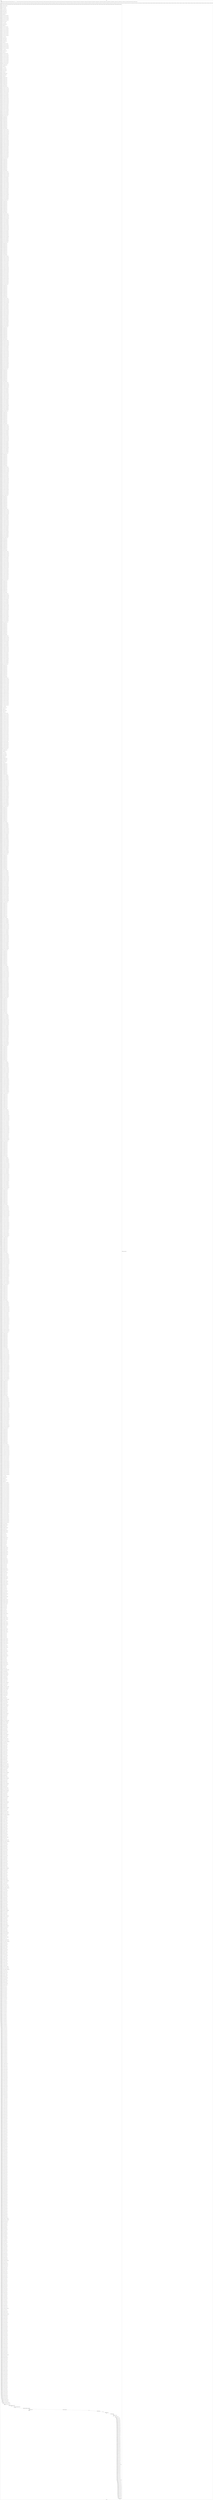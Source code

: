 digraph G {
label="Btor2XCFA";
subgraph cluster_0 {
label="main";
main_init[];
l1[];
l3[];
l4[];
l5[];
l6[];
l7[];
l8[];
l9[];
l10[];
l11[];
l12[];
l13[];
l14[];
l15[];
l16[];
l17[];
l18[];
l19[];
l20[];
l21[];
l22[];
l23[];
l24[];
l25[];
l26[];
l27[];
l28[];
l29[];
l30[];
l31[];
l32[];
l33[];
l34[];
l35[];
l36[];
l37[];
l38[];
l39[];
l40[];
l41[];
l42[];
l43[];
l44[];
l45[];
l46[];
l47[];
l48[];
l49[];
l50[];
l51[];
l52[];
l53[];
l54[];
l55[];
l56[];
l57[];
l58[];
l59[];
l60[];
l61[];
l62[];
l63[];
l64[];
l65[];
l66[];
l67[];
l68[];
l69[];
l70[];
l71[];
l72[];
l73[];
l74[];
l75[];
l76[];
l77[];
l78[];
l79[];
l80[];
l81[];
l82[];
l83[];
l84[];
l85[];
l86[];
l87[];
l88[];
l89[];
l90[];
l91[];
l92[];
l93[];
l94[];
l95[];
l96[];
l97[];
l98[];
l99[];
l100[];
l101[];
l102[];
l103[];
l104[];
l105[];
l106[];
l107[];
l108[];
l109[];
l110[];
l111[];
l112[];
l113[];
l114[];
l115[];
l116[];
l117[];
l118[];
l119[];
l120[];
l121[];
l122[];
l123[];
l124[];
l125[];
l126[];
l127[];
l128[];
l129[];
l130[];
l131[];
l132[];
l133[];
l134[];
l135[];
l136[];
l137[];
l138[];
l139[];
l140[];
l141[];
l142[];
l143[];
l144[];
l145[];
l146[];
l147[];
l148[];
l149[];
l150[];
l151[];
l152[];
l153[];
l154[];
l155[];
l156[];
l157[];
l158[];
l159[];
l160[];
l161[];
l162[];
l163[];
l164[];
l165[];
l166[];
l167[];
l168[];
l169[];
l170[];
l171[];
l172[];
l173[];
l174[];
l175[];
l176[];
l177[];
l178[];
l179[];
l180[];
l181[];
l182[];
l183[];
l184[];
l185[];
l186[];
l187[];
l188[];
l189[];
l190[];
l191[];
l192[];
l193[];
l194[];
l195[];
l196[];
l197[];
l198[];
l199[];
l200[];
l201[];
l202[];
l203[];
l204[];
l205[];
l206[];
l207[];
l208[];
l209[];
l210[];
l211[];
l212[];
l213[];
l214[];
l215[];
l216[];
l217[];
l218[];
l219[];
l220[];
l221[];
l222[];
l223[];
l224[];
l225[];
l226[];
l227[];
l228[];
l229[];
l230[];
l231[];
l232[];
l233[];
l234[];
l235[];
l236[];
l237[];
l238[];
l239[];
l240[];
l241[];
l242[];
l243[];
l244[];
l245[];
l246[];
l247[];
l248[];
l249[];
l250[];
l251[];
l252[];
l253[];
l254[];
l255[];
l256[];
l257[];
l258[];
l259[];
l260[];
l261[];
l262[];
l263[];
l264[];
l265[];
l266[];
l267[];
l268[];
l269[];
l270[];
l271[];
l272[];
l273[];
l274[];
l275[];
l276[];
l277[];
l278[];
l279[];
l280[];
l281[];
l282[];
l283[];
l284[];
l285[];
l286[];
l287[];
l288[];
l289[];
l290[];
l291[];
l292[];
l293[];
l294[];
l295[];
l296[];
l297[];
l298[];
l299[];
l300[];
l301[];
l302[];
l303[];
l304[];
l305[];
l306[];
l307[];
l308[];
l309[];
l310[];
l311[];
l312[];
l313[];
l314[];
l315[];
l316[];
l317[];
l318[];
l319[];
l320[];
l321[];
l322[];
l323[];
l324[];
l325[];
l326[];
l327[];
l328[];
l329[];
l330[];
l331[];
l332[];
l333[];
l334[];
l335[];
l336[];
l337[];
l338[];
l339[];
l340[];
l341[];
l342[];
l343[];
l344[];
l345[];
l346[];
l347[];
l348[];
l349[];
l350[];
l351[];
l352[];
l353[];
l354[];
l355[];
l356[];
l357[];
l358[];
l359[];
l360[];
l361[];
l362[];
l363[];
l364[];
l365[];
l366[];
l367[];
l368[];
l369[];
l370[];
l371[];
l372[];
l373[];
l374[];
l375[];
l376[];
l377[];
l378[];
l379[];
l380[];
l381[];
l382[];
l383[];
l384[];
l385[];
l386[];
l387[];
l388[];
l389[];
l390[];
l391[];
l392[];
l393[];
l394[];
l395[];
l396[];
l397[];
l398[];
l399[];
l400[];
l401[];
l402[];
l403[];
l404[];
l405[];
l406[];
l407[];
l408[];
l409[];
l410[];
l411[];
l412[];
l413[];
l414[];
l415[];
l416[];
l417[];
l418[];
l419[];
l420[];
l421[];
l422[];
l423[];
l424[];
l425[];
l426[];
l427[];
l428[];
l429[];
l430[];
l431[];
l432[];
l433[];
l434[];
l435[];
l436[];
l437[];
l438[];
l439[];
l440[];
l441[];
l442[];
l443[];
l444[];
l445[];
l446[];
l447[];
l448[];
l449[];
l450[];
l451[];
l452[];
l453[];
l454[];
l455[];
l456[];
l457[];
l458[];
l459[];
l460[];
l461[];
l462[];
l463[];
l464[];
l465[];
l466[];
l467[];
l468[];
l469[];
l470[];
l471[];
l472[];
l473[];
l474[];
l475[];
l476[];
l477[];
l478[];
l479[];
l480[];
l481[];
l482[];
l483[];
l484[];
l485[];
l486[];
l487[];
l488[];
l489[];
l490[];
l491[];
l492[];
l493[];
l494[];
l495[];
l496[];
l497[];
l498[];
l499[];
l500[];
l501[];
l502[];
l503[];
l504[];
l505[];
l506[];
l507[];
l508[];
l509[];
l510[];
l511[];
l512[];
l513[];
l514[];
l515[];
l516[];
l517[];
l518[];
l519[];
l520[];
l521[];
l522[];
l523[];
l524[];
l525[];
l526[];
l527[];
l528[];
l529[];
l530[];
l531[];
l532[];
l533[];
l534[];
l535[];
l536[];
l537[];
l538[];
l539[];
l540[];
l541[];
l542[];
l543[];
l544[];
l545[];
l546[];
l547[];
l548[];
l549[];
l550[];
l551[];
l552[];
l553[];
l554[];
l555[];
l556[];
l557[];
l558[];
l559[];
l560[];
l561[];
l562[];
l563[];
l564[];
l565[];
l566[];
l567[];
l568[];
l569[];
l570[];
l571[];
l572[];
l573[];
l574[];
l575[];
l576[];
l577[];
l578[];
l579[];
l580[];
l581[];
l582[];
l583[];
l584[];
l585[];
l586[];
l587[];
l588[];
l589[];
l590[];
l591[];
l592[];
l593[];
l594[];
l595[];
l596[];
l597[];
l598[];
l599[];
l600[];
l601[];
l602[];
l603[];
l604[];
l605[];
l606[];
l607[];
l608[];
l609[];
l610[];
l611[];
l612[];
l613[];
l614[];
l615[];
l616[];
l617[];
l618[];
l619[];
l620[];
l621[];
l622[];
l623[];
l624[];
l625[];
l626[];
l627[];
l628[];
l629[];
l630[];
l631[];
l632[];
l633[];
l634[];
l635[];
l636[];
l637[];
l638[];
l639[];
l640[];
l641[];
l642[];
l643[];
l644[];
l645[];
l646[];
l647[];
l648[];
l649[];
l650[];
l651[];
l652[];
l653[];
l654[];
l655[];
l656[];
l657[];
l658[];
l659[];
l660[];
l661[];
l662[];
l663[];
l664[];
l665[];
l666[];
l667[];
l668[];
l669[];
l670[];
l671[];
l672[];
l673[];
l674[];
l675[];
l676[];
l677[];
l678[];
l679[];
l680[];
l681[];
l682[];
l683[];
l684[];
l685[];
l686[];
l687[];
l688[];
l689[];
l690[];
l691[];
l692[];
l693[];
l694[];
l695[];
l696[];
l697[];
l698[];
l699[];
l700[];
l701[];
l702[];
l703[];
l704[];
l705[];
l706[];
l707[];
l708[];
l709[];
l710[];
l711[];
l712[];
l713[];
l714[];
l715[];
l716[];
l717[];
l718[];
l719[];
l720[];
l721[];
l722[];
l723[];
l724[];
l725[];
l726[];
l727[];
l728[];
l729[];
l730[];
l731[];
l732[];
l733[];
l734[];
l735[];
l736[];
l737[];
l738[];
l739[];
l740[];
l741[];
l742[];
l743[];
l744[];
l745[];
l746[];
l747[];
l748[];
l749[];
l750[];
l751[];
l752[];
l753[];
l754[];
l755[];
l756[];
l757[];
l758[];
l759[];
l760[];
l761[];
l762[];
l763[];
l764[];
l765[];
l766[];
l767[];
l768[];
l769[];
l770[];
l771[];
l772[];
l773[];
l774[];
l775[];
l776[];
l777[];
l778[];
l779[];
l780[];
l781[];
l782[];
l783[];
l784[];
l785[];
l786[];
l787[];
l788[];
l789[];
l790[];
l791[];
l792[];
l793[];
l794[];
l795[];
l796[];
l797[];
l798[];
l799[];
l800[];
l801[];
l802[];
l803[];
l804[];
l805[];
l806[];
l807[];
l808[];
l809[];
l810[];
l811[];
l812[];
l813[];
l814[];
l815[];
l816[];
l817[];
l818[];
l819[];
l820[];
l821[];
l822[];
l823[];
l824[];
l825[];
l826[];
l827[];
l828[];
l829[];
l830[];
l831[];
l832[];
l833[];
l834[];
l835[];
l836[];
l837[];
l838[];
l839[];
l840[];
l841[];
l842[];
l843[];
l844[];
l845[];
l846[];
l847[];
l848[];
l849[];
l850[];
l851[];
l852[];
l853[];
l854[];
l855[];
l856[];
l857[];
l858[];
l859[];
l860[];
l861[];
l862[];
l863[];
l864[];
l865[];
l866[];
l867[];
l868[];
l869[];
l870[];
l871[];
l872[];
l873[];
l874[];
l875[];
l876[];
l877[];
l878[];
l879[];
l880[];
l881[];
l882[];
l883[];
l884[];
l885[];
l886[];
l887[];
l888[];
l889[];
l890[];
l891[];
l892[];
l893[];
l894[];
l895[];
l896[];
l897[];
l898[];
l899[];
l900[];
l901[];
l902[];
l903[];
l904[];
l905[];
l906[];
l907[];
l908[];
l909[];
l910[];
l911[];
l912[];
l913[];
l914[];
l915[];
l916[];
l917[];
l918[];
l919[];
l920[];
l921[];
l922[];
l923[];
l924[];
l925[];
l926[];
l927[];
l928[];
l929[];
l930[];
l931[];
l932[];
l933[];
l934[];
l935[];
l936[];
l937[];
l938[];
l939[];
l940[];
l941[];
l942[];
l943[];
l944[];
l945[];
l946[];
l947[];
l948[];
l949[];
l950[];
l951[];
l952[];
l953[];
l954[];
l955[];
l956[];
l957[];
l958[];
l959[];
l960[];
l961[];
l962[];
l963[];
l964[];
l965[];
l966[];
l967[];
l968[];
l969[];
l970[];
l971[];
l972[];
l973[];
l974[];
l975[];
l976[];
l977[];
l978[];
l979[];
l980[];
l981[];
l982[];
l983[];
l984[];
l985[];
l986[];
l987[];
l988[];
l989[];
l990[];
l991[];
l992[];
l993[];
l994[];
l995[];
l996[];
l997[];
l998[];
l999[];
l1000[];
l1001[];
l1002[];
l1003[];
l1004[];
l1005[];
l1006[];
l1007[];
l1008[];
l1009[];
l1010[];
l1011[];
l1012[];
l1013[];
l1014[];
l1015[];
l1016[];
l1017[];
l1018[];
l1019[];
l1020[];
l1021[];
l1022[];
l1023[];
l1024[];
l1025[];
l1026[];
l1027[];
l1028[];
l1029[];
l1030[];
l1031[];
l1032[];
l1033[];
l1034[];
l1035[];
l1036[];
l1037[];
l1038[];
l1039[];
l1040[];
l1041[];
l1042[];
l1043[];
l1044[];
l1045[];
l1046[];
l1047[];
l1048[];
l1049[];
l1050[];
l1051[];
l1052[];
l1053[];
l1054[];
l1055[];
l1056[];
l1057[];
l1058[];
l1059[];
l1060[];
l1061[];
l1062[];
l1063[];
l1064[];
l1065[];
l1066[];
l1067[];
l1068[];
l1069[];
l1070[];
l1071[];
l1072[];
l1073[];
l1074[];
l1075[];
l1076[];
l1077[];
l1078[];
l1079[];
l1080[];
l1081[];
l1082[];
l1083[];
l1084[];
l1085[];
l1086[];
l1087[];
l1088[];
l1089[];
l1090[];
l1091[];
l1092[];
l1093[];
l1094[];
l1095[];
l1096[];
l1097[];
l1098[];
l1099[];
l1100[];
l1101[];
l1102[];
l1103[];
l1104[];
l1105[];
l1106[];
l1107[];
l1108[];
l1109[];
l1110[];
l1111[];
l1112[];
l1113[];
l1114[];
l1115[];
l1116[];
l1117[];
l1118[];
l1119[];
l1120[];
l1121[];
l1122[];
l1123[];
l1124[];
l1125[];
l1126[];
l1127[];
l1128[];
l1129[];
l1130[];
l1131[];
l1132[];
l1133[];
l1134[];
l1135[];
l1136[];
l1137[];
l1138[];
l1139[];
l1140[];
l1141[];
l1142[];
l1143[];
l1144[];
l1145[];
l1146[];
l1147[];
l1148[];
l1149[];
l1150[];
l1151[];
l1152[];
l1153[];
l1154[];
l1155[];
l1156[];
l1157[];
l1158[];
l1159[];
l1160[];
l1161[];
l1162[];
l1163[];
l1164[];
l1165[];
l1166[];
l1167[];
l1168[];
l1169[];
l1170[];
l1171[];
l1172[];
l1173[];
l1174[];
l1175[];
l1176[];
l1177[];
l1178[];
l1179[];
l1180[];
l1181[];
l1182[];
l1183[];
l1184[];
l1185[];
l1186[];
l1187[];
l1188[];
l1189[];
l1190[];
l1191[];
l1192[];
l1193[];
l1194[];
l1195[];
l1196[];
l1197[];
l1198[];
l1199[];
l1200[];
l1201[];
l1202[];
l1203[];
l1204[];
l1205[];
l1206[];
l1207[];
l1208[];
l1209[];
l1210[];
l1211[];
l1212[];
l1213[];
l1214[];
l1215[];
l1216[];
l1217[];
l1218[];
l1219[];
l1220[];
l1221[];
l1222[];
l1223[];
l1224[];
l1225[];
l1226[];
l1227[];
l1228[];
l1229[];
l1230[];
l1231[];
l1232[];
l1233[];
l1234[];
l1235[];
l1236[];
l1237[];
l1238[];
l1239[];
l1240[];
l1241[];
l1242[];
l1243[];
l1244[];
l1245[];
l1246[];
l1247[];
l1248[];
l1249[];
l1250[];
l1251[];
l1252[];
l1253[];
l1254[];
l1255[];
l1256[];
l1257[];
l1258[];
l1259[];
l1260[];
l1261[];
l1262[];
l1263[];
l1264[];
l1265[];
l1266[];
l1267[];
l1268[];
l1269[];
l1270[];
l1271[];
l1272[];
l1273[];
l1274[];
l1275[];
l1276[];
l1277[];
l1278[];
l1279[];
l1280[];
l1281[];
l1282[];
l1283[];
l1284[];
l1285[];
l1286[];
l1287[];
l1288[];
l1289[];
l1290[];
l1291[];
l1292[];
l1293[];
l1294[];
l1295[];
l1296[];
l1297[];
l1298[];
l1299[];
l1300[];
l1301[];
l1302[];
l1303[];
l1304[];
l1305[];
l1306[];
l1307[];
l1308[];
l1309[];
l1310[];
l1311[];
l1312[];
l1313[];
l1314[];
l1315[];
l1316[];
l1317[];
l1318[];
l1319[];
l1320[];
l1321[];
l1322[];
l1323[];
l1324[];
l1325[];
l1326[];
l1327[];
l1328[];
l1329[];
l1330[];
l1331[];
l1332[];
l1333[];
l1334[];
l1335[];
l1336[];
l1337[];
l1338[];
l1339[];
l1340[];
l1341[];
l1342[];
l1343[];
l1344[];
l1345[];
l1346[];
l1347[];
l1348[];
l1349[];
l1350[];
l1351[];
l1352[];
l1353[];
l1354[];
l1355[];
l1356[];
l1357[];
l1358[];
l1359[];
l1360[];
l1361[];
l1362[];
l1363[];
l1364[];
l1365[];
l1366[];
l1367[];
l1368[];
l1369[];
l1370[];
l1371[];
l1372[];
l1373[];
l1374[];
l1375[];
l1376[];
l1377[];
l1378[];
l1379[];
l1380[];
l1381[];
l1382[];
l1383[];
l1384[];
l1385[];
l1386[];
l1387[];
l1388[];
l1389[];
l1390[];
l1391[];
l1392[];
l1393[];
l1394[];
l1395[];
l1396[];
l1397[];
l1398[];
l1399[];
l1400[];
l1401[];
l1402[];
l1403[];
l1404[];
l1405[];
l1406[];
l1407[];
l1408[];
l1409[];
l1410[];
l1411[];
l1412[];
l1413[];
l1414[];
l1415[];
l1416[];
l1417[];
l1418[];
l1419[];
l1420[];
l1421[];
l1422[];
l1423[];
l1424[];
l1425[];
l1426[];
l1427[];
l1428[];
l1429[];
l1430[];
l1431[];
l1432[];
l1433[];
l1434[];
l1435[];
l1436[];
l1437[];
l1438[];
l1439[];
l1440[];
l1441[];
l1442[];
l1443[];
l1444[];
l1445[];
l1446[];
l1447[];
l1448[];
l1449[];
l1450[];
l1451[];
l1452[];
l1453[];
l1454[];
l1455[];
l1456[];
l1457[];
l1458[];
l1459[];
l1460[];
l1461[];
l1462[];
l1463[];
l1464[];
l1465[];
l1466[];
l1467[];
l1468[];
l1469[];
l1470[];
l1471[];
l1472[];
l1473[];
l1474[];
l1475[];
l1476[];
l1477[];
l1478[];
l1479[];
l1480[];
l1481[];
l1482[];
l1483[];
l1484[];
l1485[];
l1486[];
l1487[];
l1488[];
l1489[];
l1490[];
l1491[];
l1492[];
l1493[];
l1494[];
l1495[];
l1496[];
l1497[];
l1498[];
l1499[];
l1500[];
l1501[];
l1502[];
l1503[];
l1504[];
l1505[];
l1506[];
l1507[];
l1508[];
l1509[];
l1510[];
l1511[];
l1512[];
l1513[];
l1514[];
l1515[];
l1516[];
l1517[];
l1518[];
l1519[];
l1520[];
l1521[];
l1522[];
l1523[];
l1524[];
l1525[];
l1526[];
l1527[];
l1528[];
l1529[];
l1530[];
l1531[];
l1532[];
l1533[];
l1534[];
l1535[];
l1536[];
l1537[];
l1538[];
l1539[];
l1540[];
l1541[];
l1542[];
l1543[];
l1544[];
l1545[];
l1546[];
l1547[];
l1548[];
l1549[];
l1550[];
l1551[];
l1552[];
l1553[];
l1554[];
l1555[];
l1556[];
l1557[];
l1558[];
l1559[];
l1560[];
l1561[];
l1562[];
l1563[];
l1564[];
l1565[];
l1566[];
l1567[];
l1568[];
l1569[];
l1570[];
l1571[];
l1572[];
l1573[];
l1574[];
l1575[];
l1576[];
l1577[];
l1578[];
l1579[];
l1580[];
l1581[];
l1582[];
l1583[];
l1584[];
l1585[];
l1586[];
l1587[];
l1588[];
l1589[];
l1590[];
l1591[];
l1592[];
l1593[];
l1594[];
l1595[];
l1596[];
l1597[];
l1598[];
l1599[];
l1600[];
l1601[];
l1602[];
l1603[];
l1604[];
l1605[];
l1606[];
l1607[];
l1608[];
l1609[];
l1610[];
l1611[];
l1612[];
l1613[];
l1614[];
l1615[];
l1616[];
l1617[];
l1618[];
l1619[];
l1620[];
l1621[];
l1622[];
l1623[];
l1624[];
l1625[];
l1626[];
l1627[];
l1628[];
l1629[];
l1630[];
l1631[];
l1632[];
l1633[];
l1634[];
l1635[];
l1636[];
l1637[];
l1638[];
l1639[];
l1640[];
l1641[];
l1642[];
l1643[];
l1644[];
l1645[];
l1646[];
l1647[];
l1648[];
l1649[];
l1650[];
l1651[];
l1652[];
l1653[];
l1654[];
l1655[];
l1656[];
l1657[];
l1658[];
l1659[];
l1660[];
l1661[];
l1662[];
l1663[];
l1664[];
l1665[];
l1666[];
l1667[];
l1668[];
l1669[];
l1670[];
l1671[];
l1672[];
l1673[];
l1674[];
l1675[];
l1676[];
l1677[];
l1678[];
l1679[];
l1680[];
l1681[];
l1682[];
l1683[];
l1684[];
l1685[];
l1686[];
l1687[];
l1688[];
l1689[];
l1690[];
l1691[];
l1692[];
l1693[];
l1694[];
l1695[];
l1696[];
l1697[];
l1698[];
l1699[];
l1700[];
l1701[];
l1702[];
l1703[];
l1704[];
l1705[];
l1706[];
l1707[];
l1708[];
l1709[];
l1710[];
l1711[];
l1712[];
l1713[];
main_error[];
l1714[];
l1715[];
l1716[];
l1717[];
l1718[];
l1719[];
l1720[];
l1721[];
l1722[];
l1723[];
l1724[];
l1725[];
l1726[];
l1727[];
l1728[];
l1729[];
l1730[];
l1731[];
l1732[];
l1733[];
l1734[];
l1735[];
l1736[];
l1737[];
l1738[];
l1739[];
l1740[];
l1741[];
l1742[];
l1743[];
l1744[];
l1745[];
l1746[];
l1747[];
l1748[];
l1749[];
l1750[];
l1751[];
l1752[];
l1753[];
l1754[];
l1755[];
l1756[];
l1757[];
l1758[];
l1759[];
l1760[];
l1761[];
l1762[];
l1763[];
l1764[];
l1765[];
l1766[];
l1767[];
l1768[];
l1769[];
l1770[];
l1771[];
l1772[];
l1773[];
l1774[];
l1775[];
l1776[];
l1777[];
main_init -> l1 [label="[(assign const_7 #b0000000000000000),(assign const_16 #b00000000),(assign const_85 #b0),(assign const_140 #b1111111111111111),(assign const_144 #b00000000000000000000000000000001),(assign const_146 #b0000000000000000),(assign const_148 #b00000000000000000000000000010000),(assign const_151 #b00000000000000000000000000000100),(assign const_162 #b000000000000000000000000),(assign const_164 #b00000000000000000000000000001000),(assign const_182 #b0000000000000000),(assign const_214 #b00000000),(assign const_225 #b00000000000000000000000000000011),(assign const_265 #b00000001),(assign const_297 #b00000010),(assign const_329 #b00000011),(assign const_361 #b00000100),(assign const_393 #b00000101),(assign const_425 #b00000110),(assign const_457 #b00000111),(assign const_489 #b00001000),(assign const_521 #b00001001),(assign const_553 #b00001010),(assign const_585 #b00001011),(assign const_617 #b00001100),(assign const_649 #b00001101),(assign const_681 #b00001110),(assign const_748 #b00000000000000000000000000000010),(assign const_1534 #b00001111)] "];
l3 -> l4 [label="[(havoc input_141),(havoc input_142),(havoc input_143),(havoc input_154),(havoc input_161),(havoc input_167),(havoc input_168),(havoc input_169),(havoc input_170),(havoc input_171),(havoc input_172),(havoc input_181),(havoc input_183),(havoc input_184),(havoc input_190),(havoc input_196),(havoc input_200),(havoc input_201),(havoc input_202),(havoc input_203),(havoc input_204),(havoc input_205),(havoc input_216),(havoc input_223),(havoc input_228),(havoc input_230),(havoc input_232),(havoc input_234),(havoc input_235),(havoc input_236),(havoc input_237),(havoc input_239),(havoc input_242),(havoc input_746),(havoc input_754),(havoc input_756),(havoc input_760),(havoc input_762),(havoc input_764),(havoc input_766),(havoc input_768),(havoc input_770),(havoc input_773),(havoc input_775),(havoc input_776),(havoc input_777),(havoc input_1327),(havoc input_1367),(havoc input_1376),(havoc input_1382),(havoc input_1390),(havoc input_1392),(havoc input_1417),(havoc input_1436),(havoc input_1449),(havoc input_1455)] "];
l4 -> l5 [label="[(assign binary_138 (bvand state_128 (bvnot state_136)))] "];
l5 -> l6 [label="[(assign binary_145 (bvxor const_140 state_8))] "];
l6 -> l7 [label="[(assign binary_147 (++ binary_145 const_146))] "];
l7 -> l8 [label="[(assign binary_149 (bvashr binary_147 const_148))] "];
l8 -> l9 [label="[(assign binary_150 (bvadd const_144 binary_149))] "];
l9 -> l10 [label="[(assign binary_152 (bvsrem binary_150 const_151))] "];
l10 -> l11 [label="[(assign slice_153 (extract binary_152 0 16))] "];
l11 -> l12 [label="[(assign ternary_155 (ite (= input_154 #b1) slice_153 binary_145))] "];
l12 -> l13 [label="[(assign ternary_156 (ite (= input_143 #b1) slice_153 ternary_155))] "];
l13 -> l14 [label="[(assign ternary_157 (ite (= input_142 #b1) const_140 ternary_156))] "];
l14 -> l15 [label="[(assign ternary_158 (ite (= input_141 #b1) const_140 ternary_157))] "];
l15 -> l16 [label="[(assign binary_159 (bvxor const_140 ternary_158))] "];
l16 -> l17 [label="[(assign binary_163 (++ const_162 state_51))] "];
l17 -> l18 [label="[(assign binary_165 (bvsdiv binary_163 const_164))] "];
l18 -> l19 [label="[(assign slice_166 (extract binary_165 0 16))] "];
l19 -> l20 [label="[(assign ternary_173 (ite (= input_172 #b1) slice_166 state_10))] "];
l20 -> l21 [label="[(assign ternary_174 (ite (= input_171 #b1) slice_166 ternary_173))] "];
l21 -> l22 [label="[(assign ternary_175 (ite (= input_170 #b1) slice_166 ternary_174))] "];
l22 -> l23 [label="[(assign ternary_176 (ite (= input_169 #b1) slice_166 ternary_175))] "];
l23 -> l24 [label="[(assign ternary_177 (ite (= input_168 #b1) slice_166 ternary_176))] "];
l24 -> l25 [label="[(assign ternary_178 (ite (= input_167 #b1) slice_166 ternary_177))] "];
l25 -> l26 [label="[(assign ternary_179 (ite (= input_161 #b1) slice_166 ternary_178))] "];
l26 -> l27 [label="[(assign binary_185 (++ state_12 const_146))] "];
l27 -> l28 [label="[(assign binary_186 (bvashr binary_185 const_148))] "];
l28 -> l29 [label="[(assign binary_187 (bvadd const_144 binary_186))] "];
l29 -> l30 [label="[(assign binary_188 (bvsrem binary_187 const_151))] "];
l30 -> l31 [label="[(assign slice_189 (extract binary_188 0 16))] "];
l31 -> l32 [label="[(assign ternary_191 (ite (= input_190 #b1) slice_189 state_12))] "];
l32 -> l33 [label="[(assign ternary_192 (ite (= input_184 #b1) slice_189 ternary_191))] "];
l33 -> l34 [label="[(assign ternary_193 (ite (= input_183 #b1) const_182 ternary_192))] "];
l34 -> l35 [label="[(assign ternary_194 (ite (= input_181 #b1) const_182 ternary_193))] "];
l35 -> l36 [label="[(assign binary_197 (++ const_162 state_17))] "];
l36 -> l37 [label="[(assign binary_198 (bvsdiv binary_197 const_164))] "];
l37 -> l38 [label="[(assign slice_199 (extract binary_198 0 16))] "];
l38 -> l39 [label="[(assign ternary_206 (ite (= input_205 #b1) slice_199 state_14))] "];
l39 -> l40 [label="[(assign ternary_207 (ite (= input_204 #b1) slice_199 ternary_206))] "];
l40 -> l41 [label="[(assign ternary_208 (ite (= input_203 #b1) slice_199 ternary_207))] "];
l41 -> l42 [label="[(assign ternary_209 (ite (= input_202 #b1) slice_199 ternary_208))] "];
l42 -> l43 [label="[(assign ternary_210 (ite (= input_201 #b1) slice_199 ternary_209))] "];
l43 -> l44 [label="[(assign ternary_211 (ite (= input_200 #b1) slice_199 ternary_210))] "];
l44 -> l45 [label="[(assign ternary_212 (ite (= input_196 #b1) slice_199 ternary_211))] "];
l45 -> l46 [label="[(assign comparison_215 (ite (= const_214 state_47) #b1 #b0))] "];
l46 -> l47 [label="[(assign binary_217 (bvand comparison_215 input_216))] "];
l47 -> l48 [label="[(assign slice_218 (extract binary_149 0 8))] "];
l48 -> l49 [label="[(assign binary_219 (++ const_162 slice_218))] "];
l49 -> l50 [label="[(assign binary_220 (bvmul const_164 binary_219))] "];
l50 -> l51 [label="[(assign binary_221 (bvadd const_151 binary_220))] "];
l51 -> l52 [label="[(assign slice_222 (extract binary_221 0 8))] "];
l52 -> l53 [label="[(assign binary_224 (bvand comparison_215 input_223))] "];
l53 -> l54 [label="[(assign binary_226 (bvadd const_225 binary_220))] "];
l54 -> l55 [label="[(assign slice_227 (extract binary_226 0 8))] "];
l55 -> l56 [label="[(assign binary_229 (bvand comparison_215 input_228))] "];
l56 -> l57 [label="[(assign binary_231 (bvand comparison_215 input_230))] "];
l57 -> l58 [label="[(assign binary_233 (bvand comparison_215 input_232))] "];
l58 -> l59 [label="[(assign binary_238 (bvand comparison_215 input_237))] "];
l59 -> l60 [label="[(assign binary_240 (bvand comparison_215 input_239))] "];
l60 -> l61 [label="[(assign binary_241 (bvand comparison_215 input_141))] "];
l61 -> l62 [label="[(assign binary_243 (bvand input_242 comparison_215))] "];
l62 -> l63 [label="[(assign ternary_244 (ite (= binary_243 #b1) const_214 state_17))] "];
l63 -> l64 [label="[(assign ternary_245 (ite (= binary_241 #b1) const_214 ternary_244))] "];
l64 -> l65 [label="[(assign ternary_246 (ite (= binary_240 #b1) const_214 ternary_245))] "];
l65 -> l66 [label="[(assign ternary_247 (ite (= binary_238 #b1) const_214 ternary_246))] "];
l66 -> l67 [label="[(assign ternary_248 (ite (= input_236 #b1) state_19 ternary_247))] "];
l67 -> l68 [label="[(assign ternary_249 (ite (= input_181 #b1) state_19 ternary_248))] "];
l68 -> l69 [label="[(assign ternary_250 (ite (= input_235 #b1) state_19 ternary_249))] "];
l69 -> l70 [label="[(assign ternary_251 (ite (= input_234 #b1) state_19 ternary_250))] "];
l70 -> l71 [label="[(assign ternary_252 (ite (= binary_233 #b1) slice_227 ternary_251))] "];
l71 -> l72 [label="[(assign ternary_253 (ite (= binary_231 #b1) slice_227 ternary_252))] "];
l72 -> l73 [label="[(assign ternary_254 (ite (= binary_229 #b1) slice_227 ternary_253))] "];
l73 -> l74 [label="[(assign ternary_255 (ite (= binary_224 #b1) slice_227 ternary_254))] "];
l74 -> l75 [label="[(assign ternary_256 (ite (= input_205 #b1) state_19 ternary_255))] "];
l75 -> l76 [label="[(assign ternary_257 (ite (= input_204 #b1) state_19 ternary_256))] "];
l76 -> l77 [label="[(assign ternary_258 (ite (= input_203 #b1) state_19 ternary_257))] "];
l77 -> l78 [label="[(assign ternary_259 (ite (= input_202 #b1) state_19 ternary_258))] "];
l78 -> l79 [label="[(assign ternary_260 (ite (= binary_217 #b1) slice_222 ternary_259))] "];
l79 -> l80 [label="[(assign ternary_261 (ite (= input_201 #b1) state_19 ternary_260))] "];
l80 -> l81 [label="[(assign ternary_262 (ite (= input_200 #b1) state_19 ternary_261))] "];
l81 -> l82 [label="[(assign ternary_263 (ite (= input_196 #b1) state_19 ternary_262))] "];
l82 -> l83 [label="[(assign comparison_266 (ite (= const_265 state_47) #b1 #b0))] "];
l83 -> l84 [label="[(assign binary_267 (bvand comparison_266 input_216))] "];
l84 -> l85 [label="[(assign binary_268 (bvand comparison_266 input_223))] "];
l85 -> l86 [label="[(assign binary_269 (bvand comparison_266 input_228))] "];
l86 -> l87 [label="[(assign binary_270 (bvand comparison_266 input_230))] "];
l87 -> l88 [label="[(assign binary_271 (bvand comparison_266 input_232))] "];
l88 -> l89 [label="[(assign binary_272 (bvand comparison_266 input_237))] "];
l89 -> l90 [label="[(assign binary_273 (bvand comparison_266 input_239))] "];
l90 -> l91 [label="[(assign binary_274 (bvand comparison_266 input_141))] "];
l91 -> l92 [label="[(assign binary_275 (bvand input_242 comparison_266))] "];
l92 -> l93 [label="[(assign ternary_276 (ite (= binary_275 #b1) const_214 state_19))] "];
l93 -> l94 [label="[(assign ternary_277 (ite (= binary_274 #b1) const_214 ternary_276))] "];
l94 -> l95 [label="[(assign ternary_278 (ite (= binary_273 #b1) const_214 ternary_277))] "];
l95 -> l96 [label="[(assign ternary_279 (ite (= binary_272 #b1) const_214 ternary_278))] "];
l96 -> l97 [label="[(assign ternary_280 (ite (= input_236 #b1) state_21 ternary_279))] "];
l97 -> l98 [label="[(assign ternary_281 (ite (= input_181 #b1) state_21 ternary_280))] "];
l98 -> l99 [label="[(assign ternary_282 (ite (= input_235 #b1) state_21 ternary_281))] "];
l99 -> l100 [label="[(assign ternary_283 (ite (= input_234 #b1) state_21 ternary_282))] "];
l100 -> l101 [label="[(assign ternary_284 (ite (= binary_271 #b1) slice_227 ternary_283))] "];
l101 -> l102 [label="[(assign ternary_285 (ite (= binary_270 #b1) slice_227 ternary_284))] "];
l102 -> l103 [label="[(assign ternary_286 (ite (= binary_269 #b1) slice_227 ternary_285))] "];
l103 -> l104 [label="[(assign ternary_287 (ite (= binary_268 #b1) slice_227 ternary_286))] "];
l104 -> l105 [label="[(assign ternary_288 (ite (= input_205 #b1) state_21 ternary_287))] "];
l105 -> l106 [label="[(assign ternary_289 (ite (= input_204 #b1) state_21 ternary_288))] "];
l106 -> l107 [label="[(assign ternary_290 (ite (= input_203 #b1) state_21 ternary_289))] "];
l107 -> l108 [label="[(assign ternary_291 (ite (= input_202 #b1) state_21 ternary_290))] "];
l108 -> l109 [label="[(assign ternary_292 (ite (= binary_267 #b1) slice_222 ternary_291))] "];
l109 -> l110 [label="[(assign ternary_293 (ite (= input_201 #b1) state_21 ternary_292))] "];
l110 -> l111 [label="[(assign ternary_294 (ite (= input_200 #b1) state_21 ternary_293))] "];
l111 -> l112 [label="[(assign ternary_295 (ite (= input_196 #b1) state_21 ternary_294))] "];
l112 -> l113 [label="[(assign comparison_298 (ite (= const_297 state_47) #b1 #b0))] "];
l113 -> l114 [label="[(assign binary_299 (bvand comparison_298 input_216))] "];
l114 -> l115 [label="[(assign binary_300 (bvand comparison_298 input_223))] "];
l115 -> l116 [label="[(assign binary_301 (bvand comparison_298 input_228))] "];
l116 -> l117 [label="[(assign binary_302 (bvand comparison_298 input_230))] "];
l117 -> l118 [label="[(assign binary_303 (bvand comparison_298 input_232))] "];
l118 -> l119 [label="[(assign binary_304 (bvand comparison_298 input_237))] "];
l119 -> l120 [label="[(assign binary_305 (bvand comparison_298 input_239))] "];
l120 -> l121 [label="[(assign binary_306 (bvand comparison_298 input_141))] "];
l121 -> l122 [label="[(assign binary_307 (bvand input_242 comparison_298))] "];
l122 -> l123 [label="[(assign ternary_308 (ite (= binary_307 #b1) const_214 state_21))] "];
l123 -> l124 [label="[(assign ternary_309 (ite (= binary_306 #b1) const_214 ternary_308))] "];
l124 -> l125 [label="[(assign ternary_310 (ite (= binary_305 #b1) const_214 ternary_309))] "];
l125 -> l126 [label="[(assign ternary_311 (ite (= binary_304 #b1) const_214 ternary_310))] "];
l126 -> l127 [label="[(assign ternary_312 (ite (= input_236 #b1) state_23 ternary_311))] "];
l127 -> l128 [label="[(assign ternary_313 (ite (= input_181 #b1) state_23 ternary_312))] "];
l128 -> l129 [label="[(assign ternary_314 (ite (= input_235 #b1) state_23 ternary_313))] "];
l129 -> l130 [label="[(assign ternary_315 (ite (= input_234 #b1) state_23 ternary_314))] "];
l130 -> l131 [label="[(assign ternary_316 (ite (= binary_303 #b1) slice_227 ternary_315))] "];
l131 -> l132 [label="[(assign ternary_317 (ite (= binary_302 #b1) slice_227 ternary_316))] "];
l132 -> l133 [label="[(assign ternary_318 (ite (= binary_301 #b1) slice_227 ternary_317))] "];
l133 -> l134 [label="[(assign ternary_319 (ite (= binary_300 #b1) slice_227 ternary_318))] "];
l134 -> l135 [label="[(assign ternary_320 (ite (= input_205 #b1) state_23 ternary_319))] "];
l135 -> l136 [label="[(assign ternary_321 (ite (= input_204 #b1) state_23 ternary_320))] "];
l136 -> l137 [label="[(assign ternary_322 (ite (= input_203 #b1) state_23 ternary_321))] "];
l137 -> l138 [label="[(assign ternary_323 (ite (= input_202 #b1) state_23 ternary_322))] "];
l138 -> l139 [label="[(assign ternary_324 (ite (= binary_299 #b1) slice_222 ternary_323))] "];
l139 -> l140 [label="[(assign ternary_325 (ite (= input_201 #b1) state_23 ternary_324))] "];
l140 -> l141 [label="[(assign ternary_326 (ite (= input_200 #b1) state_23 ternary_325))] "];
l141 -> l142 [label="[(assign ternary_327 (ite (= input_196 #b1) state_23 ternary_326))] "];
l142 -> l143 [label="[(assign comparison_330 (ite (= const_329 state_47) #b1 #b0))] "];
l143 -> l144 [label="[(assign binary_331 (bvand comparison_330 input_216))] "];
l144 -> l145 [label="[(assign binary_332 (bvand comparison_330 input_223))] "];
l145 -> l146 [label="[(assign binary_333 (bvand comparison_330 input_228))] "];
l146 -> l147 [label="[(assign binary_334 (bvand comparison_330 input_230))] "];
l147 -> l148 [label="[(assign binary_335 (bvand comparison_330 input_232))] "];
l148 -> l149 [label="[(assign binary_336 (bvand comparison_330 input_237))] "];
l149 -> l150 [label="[(assign binary_337 (bvand comparison_330 input_239))] "];
l150 -> l151 [label="[(assign binary_338 (bvand comparison_330 input_141))] "];
l151 -> l152 [label="[(assign binary_339 (bvand input_242 comparison_330))] "];
l152 -> l153 [label="[(assign ternary_340 (ite (= binary_339 #b1) const_214 state_23))] "];
l153 -> l154 [label="[(assign ternary_341 (ite (= binary_338 #b1) const_214 ternary_340))] "];
l154 -> l155 [label="[(assign ternary_342 (ite (= binary_337 #b1) const_214 ternary_341))] "];
l155 -> l156 [label="[(assign ternary_343 (ite (= binary_336 #b1) const_214 ternary_342))] "];
l156 -> l157 [label="[(assign ternary_344 (ite (= input_236 #b1) state_25 ternary_343))] "];
l157 -> l158 [label="[(assign ternary_345 (ite (= input_181 #b1) state_25 ternary_344))] "];
l158 -> l159 [label="[(assign ternary_346 (ite (= input_235 #b1) state_25 ternary_345))] "];
l159 -> l160 [label="[(assign ternary_347 (ite (= input_234 #b1) state_25 ternary_346))] "];
l160 -> l161 [label="[(assign ternary_348 (ite (= binary_335 #b1) slice_227 ternary_347))] "];
l161 -> l162 [label="[(assign ternary_349 (ite (= binary_334 #b1) slice_227 ternary_348))] "];
l162 -> l163 [label="[(assign ternary_350 (ite (= binary_333 #b1) slice_227 ternary_349))] "];
l163 -> l164 [label="[(assign ternary_351 (ite (= binary_332 #b1) slice_227 ternary_350))] "];
l164 -> l165 [label="[(assign ternary_352 (ite (= input_205 #b1) state_25 ternary_351))] "];
l165 -> l166 [label="[(assign ternary_353 (ite (= input_204 #b1) state_25 ternary_352))] "];
l166 -> l167 [label="[(assign ternary_354 (ite (= input_203 #b1) state_25 ternary_353))] "];
l167 -> l168 [label="[(assign ternary_355 (ite (= input_202 #b1) state_25 ternary_354))] "];
l168 -> l169 [label="[(assign ternary_356 (ite (= binary_331 #b1) slice_222 ternary_355))] "];
l169 -> l170 [label="[(assign ternary_357 (ite (= input_201 #b1) state_25 ternary_356))] "];
l170 -> l171 [label="[(assign ternary_358 (ite (= input_200 #b1) state_25 ternary_357))] "];
l171 -> l172 [label="[(assign ternary_359 (ite (= input_196 #b1) state_25 ternary_358))] "];
l172 -> l173 [label="[(assign comparison_362 (ite (= const_361 state_47) #b1 #b0))] "];
l173 -> l174 [label="[(assign binary_363 (bvand comparison_362 input_216))] "];
l174 -> l175 [label="[(assign binary_364 (bvand comparison_362 input_223))] "];
l175 -> l176 [label="[(assign binary_365 (bvand comparison_362 input_228))] "];
l176 -> l177 [label="[(assign binary_366 (bvand comparison_362 input_230))] "];
l177 -> l178 [label="[(assign binary_367 (bvand comparison_362 input_232))] "];
l178 -> l179 [label="[(assign binary_368 (bvand comparison_362 input_237))] "];
l179 -> l180 [label="[(assign binary_369 (bvand comparison_362 input_239))] "];
l180 -> l181 [label="[(assign binary_370 (bvand comparison_362 input_141))] "];
l181 -> l182 [label="[(assign binary_371 (bvand input_242 comparison_362))] "];
l182 -> l183 [label="[(assign ternary_372 (ite (= binary_371 #b1) const_214 state_25))] "];
l183 -> l184 [label="[(assign ternary_373 (ite (= binary_370 #b1) const_214 ternary_372))] "];
l184 -> l185 [label="[(assign ternary_374 (ite (= binary_369 #b1) const_214 ternary_373))] "];
l185 -> l186 [label="[(assign ternary_375 (ite (= binary_368 #b1) const_214 ternary_374))] "];
l186 -> l187 [label="[(assign ternary_376 (ite (= input_236 #b1) state_27 ternary_375))] "];
l187 -> l188 [label="[(assign ternary_377 (ite (= input_181 #b1) state_27 ternary_376))] "];
l188 -> l189 [label="[(assign ternary_378 (ite (= input_235 #b1) state_27 ternary_377))] "];
l189 -> l190 [label="[(assign ternary_379 (ite (= input_234 #b1) state_27 ternary_378))] "];
l190 -> l191 [label="[(assign ternary_380 (ite (= binary_367 #b1) slice_227 ternary_379))] "];
l191 -> l192 [label="[(assign ternary_381 (ite (= binary_366 #b1) slice_227 ternary_380))] "];
l192 -> l193 [label="[(assign ternary_382 (ite (= binary_365 #b1) slice_227 ternary_381))] "];
l193 -> l194 [label="[(assign ternary_383 (ite (= binary_364 #b1) slice_227 ternary_382))] "];
l194 -> l195 [label="[(assign ternary_384 (ite (= input_205 #b1) state_27 ternary_383))] "];
l195 -> l196 [label="[(assign ternary_385 (ite (= input_204 #b1) state_27 ternary_384))] "];
l196 -> l197 [label="[(assign ternary_386 (ite (= input_203 #b1) state_27 ternary_385))] "];
l197 -> l198 [label="[(assign ternary_387 (ite (= input_202 #b1) state_27 ternary_386))] "];
l198 -> l199 [label="[(assign ternary_388 (ite (= binary_363 #b1) slice_222 ternary_387))] "];
l199 -> l200 [label="[(assign ternary_389 (ite (= input_201 #b1) state_27 ternary_388))] "];
l200 -> l201 [label="[(assign ternary_390 (ite (= input_200 #b1) state_27 ternary_389))] "];
l201 -> l202 [label="[(assign ternary_391 (ite (= input_196 #b1) state_27 ternary_390))] "];
l202 -> l203 [label="[(assign comparison_394 (ite (= const_393 state_47) #b1 #b0))] "];
l203 -> l204 [label="[(assign binary_395 (bvand comparison_394 input_216))] "];
l204 -> l205 [label="[(assign binary_396 (bvand comparison_394 input_223))] "];
l205 -> l206 [label="[(assign binary_397 (bvand comparison_394 input_228))] "];
l206 -> l207 [label="[(assign binary_398 (bvand comparison_394 input_230))] "];
l207 -> l208 [label="[(assign binary_399 (bvand comparison_394 input_232))] "];
l208 -> l209 [label="[(assign binary_400 (bvand comparison_394 input_237))] "];
l209 -> l210 [label="[(assign binary_401 (bvand comparison_394 input_239))] "];
l210 -> l211 [label="[(assign binary_402 (bvand comparison_394 input_141))] "];
l211 -> l212 [label="[(assign binary_403 (bvand input_242 comparison_394))] "];
l212 -> l213 [label="[(assign ternary_404 (ite (= binary_403 #b1) const_214 state_27))] "];
l213 -> l214 [label="[(assign ternary_405 (ite (= binary_402 #b1) const_214 ternary_404))] "];
l214 -> l215 [label="[(assign ternary_406 (ite (= binary_401 #b1) const_214 ternary_405))] "];
l215 -> l216 [label="[(assign ternary_407 (ite (= binary_400 #b1) const_214 ternary_406))] "];
l216 -> l217 [label="[(assign ternary_408 (ite (= input_236 #b1) state_29 ternary_407))] "];
l217 -> l218 [label="[(assign ternary_409 (ite (= input_181 #b1) state_29 ternary_408))] "];
l218 -> l219 [label="[(assign ternary_410 (ite (= input_235 #b1) state_29 ternary_409))] "];
l219 -> l220 [label="[(assign ternary_411 (ite (= input_234 #b1) state_29 ternary_410))] "];
l220 -> l221 [label="[(assign ternary_412 (ite (= binary_399 #b1) slice_227 ternary_411))] "];
l221 -> l222 [label="[(assign ternary_413 (ite (= binary_398 #b1) slice_227 ternary_412))] "];
l222 -> l223 [label="[(assign ternary_414 (ite (= binary_397 #b1) slice_227 ternary_413))] "];
l223 -> l224 [label="[(assign ternary_415 (ite (= binary_396 #b1) slice_227 ternary_414))] "];
l224 -> l225 [label="[(assign ternary_416 (ite (= input_205 #b1) state_29 ternary_415))] "];
l225 -> l226 [label="[(assign ternary_417 (ite (= input_204 #b1) state_29 ternary_416))] "];
l226 -> l227 [label="[(assign ternary_418 (ite (= input_203 #b1) state_29 ternary_417))] "];
l227 -> l228 [label="[(assign ternary_419 (ite (= input_202 #b1) state_29 ternary_418))] "];
l228 -> l229 [label="[(assign ternary_420 (ite (= binary_395 #b1) slice_222 ternary_419))] "];
l229 -> l230 [label="[(assign ternary_421 (ite (= input_201 #b1) state_29 ternary_420))] "];
l230 -> l231 [label="[(assign ternary_422 (ite (= input_200 #b1) state_29 ternary_421))] "];
l231 -> l232 [label="[(assign ternary_423 (ite (= input_196 #b1) state_29 ternary_422))] "];
l232 -> l233 [label="[(assign comparison_426 (ite (= const_425 state_47) #b1 #b0))] "];
l233 -> l234 [label="[(assign binary_427 (bvand comparison_426 input_216))] "];
l234 -> l235 [label="[(assign binary_428 (bvand comparison_426 input_223))] "];
l235 -> l236 [label="[(assign binary_429 (bvand comparison_426 input_228))] "];
l236 -> l237 [label="[(assign binary_430 (bvand comparison_426 input_230))] "];
l237 -> l238 [label="[(assign binary_431 (bvand comparison_426 input_232))] "];
l238 -> l239 [label="[(assign binary_432 (bvand comparison_426 input_237))] "];
l239 -> l240 [label="[(assign binary_433 (bvand comparison_426 input_239))] "];
l240 -> l241 [label="[(assign binary_434 (bvand comparison_426 input_141))] "];
l241 -> l242 [label="[(assign binary_435 (bvand input_242 comparison_426))] "];
l242 -> l243 [label="[(assign ternary_436 (ite (= binary_435 #b1) const_214 state_29))] "];
l243 -> l244 [label="[(assign ternary_437 (ite (= binary_434 #b1) const_214 ternary_436))] "];
l244 -> l245 [label="[(assign ternary_438 (ite (= binary_433 #b1) const_214 ternary_437))] "];
l245 -> l246 [label="[(assign ternary_439 (ite (= binary_432 #b1) const_214 ternary_438))] "];
l246 -> l247 [label="[(assign ternary_440 (ite (= input_236 #b1) state_31 ternary_439))] "];
l247 -> l248 [label="[(assign ternary_441 (ite (= input_181 #b1) state_31 ternary_440))] "];
l248 -> l249 [label="[(assign ternary_442 (ite (= input_235 #b1) state_31 ternary_441))] "];
l249 -> l250 [label="[(assign ternary_443 (ite (= input_234 #b1) state_31 ternary_442))] "];
l250 -> l251 [label="[(assign ternary_444 (ite (= binary_431 #b1) slice_227 ternary_443))] "];
l251 -> l252 [label="[(assign ternary_445 (ite (= binary_430 #b1) slice_227 ternary_444))] "];
l252 -> l253 [label="[(assign ternary_446 (ite (= binary_429 #b1) slice_227 ternary_445))] "];
l253 -> l254 [label="[(assign ternary_447 (ite (= binary_428 #b1) slice_227 ternary_446))] "];
l254 -> l255 [label="[(assign ternary_448 (ite (= input_205 #b1) state_31 ternary_447))] "];
l255 -> l256 [label="[(assign ternary_449 (ite (= input_204 #b1) state_31 ternary_448))] "];
l256 -> l257 [label="[(assign ternary_450 (ite (= input_203 #b1) state_31 ternary_449))] "];
l257 -> l258 [label="[(assign ternary_451 (ite (= input_202 #b1) state_31 ternary_450))] "];
l258 -> l259 [label="[(assign ternary_452 (ite (= binary_427 #b1) slice_222 ternary_451))] "];
l259 -> l260 [label="[(assign ternary_453 (ite (= input_201 #b1) state_31 ternary_452))] "];
l260 -> l261 [label="[(assign ternary_454 (ite (= input_200 #b1) state_31 ternary_453))] "];
l261 -> l262 [label="[(assign ternary_455 (ite (= input_196 #b1) state_31 ternary_454))] "];
l262 -> l263 [label="[(assign comparison_458 (ite (= const_457 state_47) #b1 #b0))] "];
l263 -> l264 [label="[(assign binary_459 (bvand comparison_458 input_216))] "];
l264 -> l265 [label="[(assign binary_460 (bvand comparison_458 input_223))] "];
l265 -> l266 [label="[(assign binary_461 (bvand comparison_458 input_228))] "];
l266 -> l267 [label="[(assign binary_462 (bvand comparison_458 input_230))] "];
l267 -> l268 [label="[(assign binary_463 (bvand comparison_458 input_232))] "];
l268 -> l269 [label="[(assign binary_464 (bvand comparison_458 input_237))] "];
l269 -> l270 [label="[(assign binary_465 (bvand comparison_458 input_239))] "];
l270 -> l271 [label="[(assign binary_466 (bvand comparison_458 input_141))] "];
l271 -> l272 [label="[(assign binary_467 (bvand input_242 comparison_458))] "];
l272 -> l273 [label="[(assign ternary_468 (ite (= binary_467 #b1) const_214 state_31))] "];
l273 -> l274 [label="[(assign ternary_469 (ite (= binary_466 #b1) const_214 ternary_468))] "];
l274 -> l275 [label="[(assign ternary_470 (ite (= binary_465 #b1) const_214 ternary_469))] "];
l275 -> l276 [label="[(assign ternary_471 (ite (= binary_464 #b1) const_214 ternary_470))] "];
l276 -> l277 [label="[(assign ternary_472 (ite (= input_236 #b1) state_33 ternary_471))] "];
l277 -> l278 [label="[(assign ternary_473 (ite (= input_181 #b1) state_33 ternary_472))] "];
l278 -> l279 [label="[(assign ternary_474 (ite (= input_235 #b1) state_33 ternary_473))] "];
l279 -> l280 [label="[(assign ternary_475 (ite (= input_234 #b1) state_33 ternary_474))] "];
l280 -> l281 [label="[(assign ternary_476 (ite (= binary_463 #b1) slice_227 ternary_475))] "];
l281 -> l282 [label="[(assign ternary_477 (ite (= binary_462 #b1) slice_227 ternary_476))] "];
l282 -> l283 [label="[(assign ternary_478 (ite (= binary_461 #b1) slice_227 ternary_477))] "];
l283 -> l284 [label="[(assign ternary_479 (ite (= binary_460 #b1) slice_227 ternary_478))] "];
l284 -> l285 [label="[(assign ternary_480 (ite (= input_205 #b1) state_33 ternary_479))] "];
l285 -> l286 [label="[(assign ternary_481 (ite (= input_204 #b1) state_33 ternary_480))] "];
l286 -> l287 [label="[(assign ternary_482 (ite (= input_203 #b1) state_33 ternary_481))] "];
l287 -> l288 [label="[(assign ternary_483 (ite (= input_202 #b1) state_33 ternary_482))] "];
l288 -> l289 [label="[(assign ternary_484 (ite (= binary_459 #b1) slice_222 ternary_483))] "];
l289 -> l290 [label="[(assign ternary_485 (ite (= input_201 #b1) state_33 ternary_484))] "];
l290 -> l291 [label="[(assign ternary_486 (ite (= input_200 #b1) state_33 ternary_485))] "];
l291 -> l292 [label="[(assign ternary_487 (ite (= input_196 #b1) state_33 ternary_486))] "];
l292 -> l293 [label="[(assign comparison_490 (ite (= const_489 state_47) #b1 #b0))] "];
l293 -> l294 [label="[(assign binary_491 (bvand comparison_490 input_216))] "];
l294 -> l295 [label="[(assign binary_492 (bvand comparison_490 input_223))] "];
l295 -> l296 [label="[(assign binary_493 (bvand comparison_490 input_228))] "];
l296 -> l297 [label="[(assign binary_494 (bvand comparison_490 input_230))] "];
l297 -> l298 [label="[(assign binary_495 (bvand comparison_490 input_232))] "];
l298 -> l299 [label="[(assign binary_496 (bvand comparison_490 input_237))] "];
l299 -> l300 [label="[(assign binary_497 (bvand comparison_490 input_239))] "];
l300 -> l301 [label="[(assign binary_498 (bvand comparison_490 input_141))] "];
l301 -> l302 [label="[(assign binary_499 (bvand input_242 comparison_490))] "];
l302 -> l303 [label="[(assign ternary_500 (ite (= binary_499 #b1) const_214 state_33))] "];
l303 -> l304 [label="[(assign ternary_501 (ite (= binary_498 #b1) const_214 ternary_500))] "];
l304 -> l305 [label="[(assign ternary_502 (ite (= binary_497 #b1) const_214 ternary_501))] "];
l305 -> l306 [label="[(assign ternary_503 (ite (= binary_496 #b1) const_214 ternary_502))] "];
l306 -> l307 [label="[(assign ternary_504 (ite (= input_236 #b1) state_35 ternary_503))] "];
l307 -> l308 [label="[(assign ternary_505 (ite (= input_181 #b1) state_35 ternary_504))] "];
l308 -> l309 [label="[(assign ternary_506 (ite (= input_235 #b1) state_35 ternary_505))] "];
l309 -> l310 [label="[(assign ternary_507 (ite (= input_234 #b1) state_35 ternary_506))] "];
l310 -> l311 [label="[(assign ternary_508 (ite (= binary_495 #b1) slice_227 ternary_507))] "];
l311 -> l312 [label="[(assign ternary_509 (ite (= binary_494 #b1) slice_227 ternary_508))] "];
l312 -> l313 [label="[(assign ternary_510 (ite (= binary_493 #b1) slice_227 ternary_509))] "];
l313 -> l314 [label="[(assign ternary_511 (ite (= binary_492 #b1) slice_227 ternary_510))] "];
l314 -> l315 [label="[(assign ternary_512 (ite (= input_205 #b1) state_35 ternary_511))] "];
l315 -> l316 [label="[(assign ternary_513 (ite (= input_204 #b1) state_35 ternary_512))] "];
l316 -> l317 [label="[(assign ternary_514 (ite (= input_203 #b1) state_35 ternary_513))] "];
l317 -> l318 [label="[(assign ternary_515 (ite (= input_202 #b1) state_35 ternary_514))] "];
l318 -> l319 [label="[(assign ternary_516 (ite (= binary_491 #b1) slice_222 ternary_515))] "];
l319 -> l320 [label="[(assign ternary_517 (ite (= input_201 #b1) state_35 ternary_516))] "];
l320 -> l321 [label="[(assign ternary_518 (ite (= input_200 #b1) state_35 ternary_517))] "];
l321 -> l322 [label="[(assign ternary_519 (ite (= input_196 #b1) state_35 ternary_518))] "];
l322 -> l323 [label="[(assign comparison_522 (ite (= const_521 state_47) #b1 #b0))] "];
l323 -> l324 [label="[(assign binary_523 (bvand comparison_522 input_216))] "];
l324 -> l325 [label="[(assign binary_524 (bvand comparison_522 input_223))] "];
l325 -> l326 [label="[(assign binary_525 (bvand comparison_522 input_228))] "];
l326 -> l327 [label="[(assign binary_526 (bvand comparison_522 input_230))] "];
l327 -> l328 [label="[(assign binary_527 (bvand comparison_522 input_232))] "];
l328 -> l329 [label="[(assign binary_528 (bvand comparison_522 input_237))] "];
l329 -> l330 [label="[(assign binary_529 (bvand comparison_522 input_239))] "];
l330 -> l331 [label="[(assign binary_530 (bvand comparison_522 input_141))] "];
l331 -> l332 [label="[(assign binary_531 (bvand input_242 comparison_522))] "];
l332 -> l333 [label="[(assign ternary_532 (ite (= binary_531 #b1) const_214 state_35))] "];
l333 -> l334 [label="[(assign ternary_533 (ite (= binary_530 #b1) const_214 ternary_532))] "];
l334 -> l335 [label="[(assign ternary_534 (ite (= binary_529 #b1) const_214 ternary_533))] "];
l335 -> l336 [label="[(assign ternary_535 (ite (= binary_528 #b1) const_214 ternary_534))] "];
l336 -> l337 [label="[(assign ternary_536 (ite (= input_236 #b1) state_37 ternary_535))] "];
l337 -> l338 [label="[(assign ternary_537 (ite (= input_181 #b1) state_37 ternary_536))] "];
l338 -> l339 [label="[(assign ternary_538 (ite (= input_235 #b1) state_37 ternary_537))] "];
l339 -> l340 [label="[(assign ternary_539 (ite (= input_234 #b1) state_37 ternary_538))] "];
l340 -> l341 [label="[(assign ternary_540 (ite (= binary_527 #b1) slice_227 ternary_539))] "];
l341 -> l342 [label="[(assign ternary_541 (ite (= binary_526 #b1) slice_227 ternary_540))] "];
l342 -> l343 [label="[(assign ternary_542 (ite (= binary_525 #b1) slice_227 ternary_541))] "];
l343 -> l344 [label="[(assign ternary_543 (ite (= binary_524 #b1) slice_227 ternary_542))] "];
l344 -> l345 [label="[(assign ternary_544 (ite (= input_205 #b1) state_37 ternary_543))] "];
l345 -> l346 [label="[(assign ternary_545 (ite (= input_204 #b1) state_37 ternary_544))] "];
l346 -> l347 [label="[(assign ternary_546 (ite (= input_203 #b1) state_37 ternary_545))] "];
l347 -> l348 [label="[(assign ternary_547 (ite (= input_202 #b1) state_37 ternary_546))] "];
l348 -> l349 [label="[(assign ternary_548 (ite (= binary_523 #b1) slice_222 ternary_547))] "];
l349 -> l350 [label="[(assign ternary_549 (ite (= input_201 #b1) state_37 ternary_548))] "];
l350 -> l351 [label="[(assign ternary_550 (ite (= input_200 #b1) state_37 ternary_549))] "];
l351 -> l352 [label="[(assign ternary_551 (ite (= input_196 #b1) state_37 ternary_550))] "];
l352 -> l353 [label="[(assign comparison_554 (ite (= const_553 state_47) #b1 #b0))] "];
l353 -> l354 [label="[(assign binary_555 (bvand comparison_554 input_216))] "];
l354 -> l355 [label="[(assign binary_556 (bvand comparison_554 input_223))] "];
l355 -> l356 [label="[(assign binary_557 (bvand comparison_554 input_228))] "];
l356 -> l357 [label="[(assign binary_558 (bvand comparison_554 input_230))] "];
l357 -> l358 [label="[(assign binary_559 (bvand comparison_554 input_232))] "];
l358 -> l359 [label="[(assign binary_560 (bvand comparison_554 input_237))] "];
l359 -> l360 [label="[(assign binary_561 (bvand comparison_554 input_239))] "];
l360 -> l361 [label="[(assign binary_562 (bvand comparison_554 input_141))] "];
l361 -> l362 [label="[(assign binary_563 (bvand input_242 comparison_554))] "];
l362 -> l363 [label="[(assign ternary_564 (ite (= binary_563 #b1) const_214 state_37))] "];
l363 -> l364 [label="[(assign ternary_565 (ite (= binary_562 #b1) const_214 ternary_564))] "];
l364 -> l365 [label="[(assign ternary_566 (ite (= binary_561 #b1) const_214 ternary_565))] "];
l365 -> l366 [label="[(assign ternary_567 (ite (= binary_560 #b1) const_214 ternary_566))] "];
l366 -> l367 [label="[(assign ternary_568 (ite (= input_236 #b1) state_39 ternary_567))] "];
l367 -> l368 [label="[(assign ternary_569 (ite (= input_181 #b1) state_39 ternary_568))] "];
l368 -> l369 [label="[(assign ternary_570 (ite (= input_235 #b1) state_39 ternary_569))] "];
l369 -> l370 [label="[(assign ternary_571 (ite (= input_234 #b1) state_39 ternary_570))] "];
l370 -> l371 [label="[(assign ternary_572 (ite (= binary_559 #b1) slice_227 ternary_571))] "];
l371 -> l372 [label="[(assign ternary_573 (ite (= binary_558 #b1) slice_227 ternary_572))] "];
l372 -> l373 [label="[(assign ternary_574 (ite (= binary_557 #b1) slice_227 ternary_573))] "];
l373 -> l374 [label="[(assign ternary_575 (ite (= binary_556 #b1) slice_227 ternary_574))] "];
l374 -> l375 [label="[(assign ternary_576 (ite (= input_205 #b1) state_39 ternary_575))] "];
l375 -> l376 [label="[(assign ternary_577 (ite (= input_204 #b1) state_39 ternary_576))] "];
l376 -> l377 [label="[(assign ternary_578 (ite (= input_203 #b1) state_39 ternary_577))] "];
l377 -> l378 [label="[(assign ternary_579 (ite (= input_202 #b1) state_39 ternary_578))] "];
l378 -> l379 [label="[(assign ternary_580 (ite (= binary_555 #b1) slice_222 ternary_579))] "];
l379 -> l380 [label="[(assign ternary_581 (ite (= input_201 #b1) state_39 ternary_580))] "];
l380 -> l381 [label="[(assign ternary_582 (ite (= input_200 #b1) state_39 ternary_581))] "];
l381 -> l382 [label="[(assign ternary_583 (ite (= input_196 #b1) state_39 ternary_582))] "];
l382 -> l383 [label="[(assign comparison_586 (ite (= const_585 state_47) #b1 #b0))] "];
l383 -> l384 [label="[(assign binary_587 (bvand comparison_586 input_216))] "];
l384 -> l385 [label="[(assign binary_588 (bvand comparison_586 input_223))] "];
l385 -> l386 [label="[(assign binary_589 (bvand comparison_586 input_228))] "];
l386 -> l387 [label="[(assign binary_590 (bvand comparison_586 input_230))] "];
l387 -> l388 [label="[(assign binary_591 (bvand comparison_586 input_232))] "];
l388 -> l389 [label="[(assign binary_592 (bvand comparison_586 input_237))] "];
l389 -> l390 [label="[(assign binary_593 (bvand comparison_586 input_239))] "];
l390 -> l391 [label="[(assign binary_594 (bvand comparison_586 input_141))] "];
l391 -> l392 [label="[(assign binary_595 (bvand input_242 comparison_586))] "];
l392 -> l393 [label="[(assign ternary_596 (ite (= binary_595 #b1) const_214 state_39))] "];
l393 -> l394 [label="[(assign ternary_597 (ite (= binary_594 #b1) const_214 ternary_596))] "];
l394 -> l395 [label="[(assign ternary_598 (ite (= binary_593 #b1) const_214 ternary_597))] "];
l395 -> l396 [label="[(assign ternary_599 (ite (= binary_592 #b1) const_214 ternary_598))] "];
l396 -> l397 [label="[(assign ternary_600 (ite (= input_236 #b1) state_41 ternary_599))] "];
l397 -> l398 [label="[(assign ternary_601 (ite (= input_181 #b1) state_41 ternary_600))] "];
l398 -> l399 [label="[(assign ternary_602 (ite (= input_235 #b1) state_41 ternary_601))] "];
l399 -> l400 [label="[(assign ternary_603 (ite (= input_234 #b1) state_41 ternary_602))] "];
l400 -> l401 [label="[(assign ternary_604 (ite (= binary_591 #b1) slice_227 ternary_603))] "];
l401 -> l402 [label="[(assign ternary_605 (ite (= binary_590 #b1) slice_227 ternary_604))] "];
l402 -> l403 [label="[(assign ternary_606 (ite (= binary_589 #b1) slice_227 ternary_605))] "];
l403 -> l404 [label="[(assign ternary_607 (ite (= binary_588 #b1) slice_227 ternary_606))] "];
l404 -> l405 [label="[(assign ternary_608 (ite (= input_205 #b1) state_41 ternary_607))] "];
l405 -> l406 [label="[(assign ternary_609 (ite (= input_204 #b1) state_41 ternary_608))] "];
l406 -> l407 [label="[(assign ternary_610 (ite (= input_203 #b1) state_41 ternary_609))] "];
l407 -> l408 [label="[(assign ternary_611 (ite (= input_202 #b1) state_41 ternary_610))] "];
l408 -> l409 [label="[(assign ternary_612 (ite (= binary_587 #b1) slice_222 ternary_611))] "];
l409 -> l410 [label="[(assign ternary_613 (ite (= input_201 #b1) state_41 ternary_612))] "];
l410 -> l411 [label="[(assign ternary_614 (ite (= input_200 #b1) state_41 ternary_613))] "];
l411 -> l412 [label="[(assign ternary_615 (ite (= input_196 #b1) state_41 ternary_614))] "];
l412 -> l413 [label="[(assign comparison_618 (ite (= const_617 state_47) #b1 #b0))] "];
l413 -> l414 [label="[(assign binary_619 (bvand comparison_618 input_216))] "];
l414 -> l415 [label="[(assign binary_620 (bvand comparison_618 input_223))] "];
l415 -> l416 [label="[(assign binary_621 (bvand comparison_618 input_228))] "];
l416 -> l417 [label="[(assign binary_622 (bvand comparison_618 input_230))] "];
l417 -> l418 [label="[(assign binary_623 (bvand comparison_618 input_232))] "];
l418 -> l419 [label="[(assign binary_624 (bvand comparison_618 input_237))] "];
l419 -> l420 [label="[(assign binary_625 (bvand comparison_618 input_239))] "];
l420 -> l421 [label="[(assign binary_626 (bvand comparison_618 input_141))] "];
l421 -> l422 [label="[(assign binary_627 (bvand input_242 comparison_618))] "];
l422 -> l423 [label="[(assign ternary_628 (ite (= binary_627 #b1) const_214 state_41))] "];
l423 -> l424 [label="[(assign ternary_629 (ite (= binary_626 #b1) const_214 ternary_628))] "];
l424 -> l425 [label="[(assign ternary_630 (ite (= binary_625 #b1) const_214 ternary_629))] "];
l425 -> l426 [label="[(assign ternary_631 (ite (= binary_624 #b1) const_214 ternary_630))] "];
l426 -> l427 [label="[(assign ternary_632 (ite (= input_236 #b1) state_43 ternary_631))] "];
l427 -> l428 [label="[(assign ternary_633 (ite (= input_181 #b1) state_43 ternary_632))] "];
l428 -> l429 [label="[(assign ternary_634 (ite (= input_235 #b1) state_43 ternary_633))] "];
l429 -> l430 [label="[(assign ternary_635 (ite (= input_234 #b1) state_43 ternary_634))] "];
l430 -> l431 [label="[(assign ternary_636 (ite (= binary_623 #b1) slice_227 ternary_635))] "];
l431 -> l432 [label="[(assign ternary_637 (ite (= binary_622 #b1) slice_227 ternary_636))] "];
l432 -> l433 [label="[(assign ternary_638 (ite (= binary_621 #b1) slice_227 ternary_637))] "];
l433 -> l434 [label="[(assign ternary_639 (ite (= binary_620 #b1) slice_227 ternary_638))] "];
l434 -> l435 [label="[(assign ternary_640 (ite (= input_205 #b1) state_43 ternary_639))] "];
l435 -> l436 [label="[(assign ternary_641 (ite (= input_204 #b1) state_43 ternary_640))] "];
l436 -> l437 [label="[(assign ternary_642 (ite (= input_203 #b1) state_43 ternary_641))] "];
l437 -> l438 [label="[(assign ternary_643 (ite (= input_202 #b1) state_43 ternary_642))] "];
l438 -> l439 [label="[(assign ternary_644 (ite (= binary_619 #b1) slice_222 ternary_643))] "];
l439 -> l440 [label="[(assign ternary_645 (ite (= input_201 #b1) state_43 ternary_644))] "];
l440 -> l441 [label="[(assign ternary_646 (ite (= input_200 #b1) state_43 ternary_645))] "];
l441 -> l442 [label="[(assign ternary_647 (ite (= input_196 #b1) state_43 ternary_646))] "];
l442 -> l443 [label="[(assign comparison_650 (ite (= const_649 state_47) #b1 #b0))] "];
l443 -> l444 [label="[(assign binary_651 (bvand comparison_650 input_216))] "];
l444 -> l445 [label="[(assign binary_652 (bvand comparison_650 input_223))] "];
l445 -> l446 [label="[(assign binary_653 (bvand comparison_650 input_228))] "];
l446 -> l447 [label="[(assign binary_654 (bvand comparison_650 input_230))] "];
l447 -> l448 [label="[(assign binary_655 (bvand comparison_650 input_232))] "];
l448 -> l449 [label="[(assign binary_656 (bvand comparison_650 input_237))] "];
l449 -> l450 [label="[(assign binary_657 (bvand comparison_650 input_239))] "];
l450 -> l451 [label="[(assign binary_658 (bvand comparison_650 input_141))] "];
l451 -> l452 [label="[(assign binary_659 (bvand input_242 comparison_650))] "];
l452 -> l453 [label="[(assign ternary_660 (ite (= binary_659 #b1) const_214 state_43))] "];
l453 -> l454 [label="[(assign ternary_661 (ite (= binary_658 #b1) const_214 ternary_660))] "];
l454 -> l455 [label="[(assign ternary_662 (ite (= binary_657 #b1) const_214 ternary_661))] "];
l455 -> l456 [label="[(assign ternary_663 (ite (= binary_656 #b1) const_214 ternary_662))] "];
l456 -> l457 [label="[(assign ternary_664 (ite (= input_236 #b1) state_45 ternary_663))] "];
l457 -> l458 [label="[(assign ternary_665 (ite (= input_181 #b1) state_45 ternary_664))] "];
l458 -> l459 [label="[(assign ternary_666 (ite (= input_235 #b1) state_45 ternary_665))] "];
l459 -> l460 [label="[(assign ternary_667 (ite (= input_234 #b1) state_45 ternary_666))] "];
l460 -> l461 [label="[(assign ternary_668 (ite (= binary_655 #b1) slice_227 ternary_667))] "];
l461 -> l462 [label="[(assign ternary_669 (ite (= binary_654 #b1) slice_227 ternary_668))] "];
l462 -> l463 [label="[(assign ternary_670 (ite (= binary_653 #b1) slice_227 ternary_669))] "];
l463 -> l464 [label="[(assign ternary_671 (ite (= binary_652 #b1) slice_227 ternary_670))] "];
l464 -> l465 [label="[(assign ternary_672 (ite (= input_205 #b1) state_45 ternary_671))] "];
l465 -> l466 [label="[(assign ternary_673 (ite (= input_204 #b1) state_45 ternary_672))] "];
l466 -> l467 [label="[(assign ternary_674 (ite (= input_203 #b1) state_45 ternary_673))] "];
l467 -> l468 [label="[(assign ternary_675 (ite (= input_202 #b1) state_45 ternary_674))] "];
l468 -> l469 [label="[(assign ternary_676 (ite (= binary_651 #b1) slice_222 ternary_675))] "];
l469 -> l470 [label="[(assign ternary_677 (ite (= input_201 #b1) state_45 ternary_676))] "];
l470 -> l471 [label="[(assign ternary_678 (ite (= input_200 #b1) state_45 ternary_677))] "];
l471 -> l472 [label="[(assign ternary_679 (ite (= input_196 #b1) state_45 ternary_678))] "];
l472 -> l473 [label="[(assign comparison_682 (ite (= const_681 state_47) #b1 #b0))] "];
l473 -> l474 [label="[(assign binary_683 (bvand comparison_682 input_216))] "];
l474 -> l475 [label="[(assign binary_684 (bvand comparison_682 input_223))] "];
l475 -> l476 [label="[(assign binary_685 (bvand comparison_682 input_228))] "];
l476 -> l477 [label="[(assign binary_686 (bvand comparison_682 input_230))] "];
l477 -> l478 [label="[(assign binary_687 (bvand comparison_682 input_232))] "];
l478 -> l479 [label="[(assign binary_688 (bvand comparison_682 input_237))] "];
l479 -> l480 [label="[(assign binary_689 (bvand comparison_682 input_239))] "];
l480 -> l481 [label="[(assign binary_690 (bvand comparison_682 input_141))] "];
l481 -> l482 [label="[(assign binary_691 (bvand input_242 comparison_682))] "];
l482 -> l483 [label="[(assign ternary_692 (ite (= binary_691 #b1) const_214 state_45))] "];
l483 -> l484 [label="[(assign ternary_693 (ite (= binary_690 #b1) const_214 ternary_692))] "];
l484 -> l485 [label="[(assign ternary_694 (ite (= binary_689 #b1) const_214 ternary_693))] "];
l485 -> l486 [label="[(assign ternary_695 (ite (= binary_688 #b1) const_214 ternary_694))] "];
l486 -> l487 [label="[(assign ternary_696 (ite (= input_236 #b1) const_214 ternary_695))] "];
l487 -> l488 [label="[(assign ternary_697 (ite (= input_181 #b1) const_214 ternary_696))] "];
l488 -> l489 [label="[(assign ternary_698 (ite (= input_235 #b1) const_214 ternary_697))] "];
l489 -> l490 [label="[(assign ternary_699 (ite (= input_234 #b1) const_214 ternary_698))] "];
l490 -> l491 [label="[(assign ternary_700 (ite (= binary_687 #b1) slice_227 ternary_699))] "];
l491 -> l492 [label="[(assign ternary_701 (ite (= binary_686 #b1) slice_227 ternary_700))] "];
l492 -> l493 [label="[(assign ternary_702 (ite (= binary_685 #b1) slice_227 ternary_701))] "];
l493 -> l494 [label="[(assign ternary_703 (ite (= binary_684 #b1) slice_227 ternary_702))] "];
l494 -> l495 [label="[(assign ternary_704 (ite (= input_205 #b1) const_214 ternary_703))] "];
l495 -> l496 [label="[(assign ternary_705 (ite (= input_204 #b1) const_214 ternary_704))] "];
l496 -> l497 [label="[(assign ternary_706 (ite (= input_203 #b1) const_214 ternary_705))] "];
l497 -> l498 [label="[(assign ternary_707 (ite (= input_202 #b1) const_214 ternary_706))] "];
l498 -> l499 [label="[(assign ternary_708 (ite (= binary_683 #b1) slice_222 ternary_707))] "];
l499 -> l500 [label="[(assign ternary_709 (ite (= input_201 #b1) const_214 ternary_708))] "];
l500 -> l501 [label="[(assign ternary_710 (ite (= input_200 #b1) const_214 ternary_709))] "];
l501 -> l502 [label="[(assign ternary_711 (ite (= input_196 #b1) const_214 ternary_710))] "];
l502 -> l503 [label="[(assign binary_713 (++ const_162 state_47))] "];
l503 -> l504 [label="[(assign binary_714 (bvsub binary_713 const_144))] "];
l504 -> l505 [label="[(assign slice_715 (extract binary_714 0 8))] "];
l505 -> l506 [label="[(assign binary_716 (bvadd const_144 binary_713))] "];
l506 -> l507 [label="[(assign slice_717 (extract binary_716 0 8))] "];
l507 -> l508 [label="[(assign ternary_718 (ite (= input_242 #b1) slice_717 state_47))] "];
l508 -> l509 [label="[(assign ternary_719 (ite (= input_141 #b1) slice_717 ternary_718))] "];
l509 -> l510 [label="[(assign ternary_720 (ite (= input_239 #b1) slice_717 ternary_719))] "];
l510 -> l511 [label="[(assign ternary_721 (ite (= input_237 #b1) slice_717 ternary_720))] "];
l511 -> l512 [label="[(assign ternary_722 (ite (= input_236 #b1) slice_715 ternary_721))] "];
l512 -> l513 [label="[(assign ternary_723 (ite (= input_181 #b1) slice_715 ternary_722))] "];
l513 -> l514 [label="[(assign ternary_724 (ite (= input_235 #b1) slice_715 ternary_723))] "];
l514 -> l515 [label="[(assign ternary_725 (ite (= input_234 #b1) slice_715 ternary_724))] "];
l515 -> l516 [label="[(assign ternary_726 (ite (= input_232 #b1) slice_717 ternary_725))] "];
l516 -> l517 [label="[(assign ternary_727 (ite (= input_230 #b1) slice_717 ternary_726))] "];
l517 -> l518 [label="[(assign ternary_728 (ite (= input_228 #b1) slice_717 ternary_727))] "];
l518 -> l519 [label="[(assign ternary_729 (ite (= input_223 #b1) slice_717 ternary_728))] "];
l519 -> l520 [label="[(assign ternary_730 (ite (= input_205 #b1) slice_715 ternary_729))] "];
l520 -> l521 [label="[(assign ternary_731 (ite (= input_204 #b1) slice_715 ternary_730))] "];
l521 -> l522 [label="[(assign ternary_732 (ite (= input_203 #b1) slice_715 ternary_731))] "];
l522 -> l523 [label="[(assign ternary_733 (ite (= input_202 #b1) slice_715 ternary_732))] "];
l523 -> l524 [label="[(assign ternary_734 (ite (= input_216 #b1) slice_717 ternary_733))] "];
l524 -> l525 [label="[(assign ternary_735 (ite (= input_201 #b1) slice_715 ternary_734))] "];
l525 -> l526 [label="[(assign ternary_736 (ite (= input_200 #b1) slice_715 ternary_735))] "];
l526 -> l527 [label="[(assign ternary_737 (ite (= input_196 #b1) slice_715 ternary_736))] "];
l527 -> l528 [label="[(assign ternary_739 (ite (= input_232 #b1) slice_218 state_49))] "];
l528 -> l529 [label="[(assign ternary_740 (ite (= input_230 #b1) slice_218 ternary_739))] "];
l529 -> l530 [label="[(assign ternary_741 (ite (= input_228 #b1) slice_218 ternary_740))] "];
l530 -> l531 [label="[(assign ternary_742 (ite (= input_223 #b1) slice_218 ternary_741))] "];
l531 -> l532 [label="[(assign ternary_743 (ite (= input_216 #b1) slice_218 ternary_742))] "];
l532 -> l533 [label="[(assign comparison_745 (ite (= const_214 state_81) #b1 #b0))] "];
l533 -> l534 [label="[(assign binary_747 (bvand comparison_745 input_746))] "];
l534 -> l535 [label="[(assign slice_749 (extract binary_186 0 8))] "];
l535 -> l536 [label="[(assign binary_750 (++ const_162 slice_749))] "];
l536 -> l537 [label="[(assign binary_751 (bvmul const_164 binary_750))] "];
l537 -> l538 [label="[(assign binary_752 (bvadd const_748 binary_751))] "];
l538 -> l539 [label="[(assign slice_753 (extract binary_752 0 8))] "];
l539 -> l540 [label="[(assign binary_755 (bvand comparison_745 input_754))] "];
l540 -> l541 [label="[(assign binary_757 (bvand comparison_745 input_756))] "];
l541 -> l542 [label="[(assign binary_758 (bvadd const_144 binary_751))] "];
l542 -> l543 [label="[(assign slice_759 (extract binary_758 0 8))] "];
l543 -> l544 [label="[(assign binary_761 (bvand comparison_745 input_760))] "];
l544 -> l545 [label="[(assign binary_763 (bvand comparison_745 input_762))] "];
l545 -> l546 [label="[(assign binary_765 (bvand comparison_745 input_764))] "];
l546 -> l547 [label="[(assign binary_767 (bvand comparison_745 input_766))] "];
l547 -> l548 [label="[(assign binary_769 (bvand comparison_745 input_768))] "];
l548 -> l549 [label="[(assign binary_771 (bvand comparison_745 input_770))] "];
l549 -> l550 [label="[(assign binary_772 (bvand comparison_745 input_183))] "];
l550 -> l551 [label="[(assign binary_774 (bvand comparison_745 input_773))] "];
l551 -> l552 [label="[(assign ternary_778 (ite (= input_777 #b1) state_53 state_51))] "];
l552 -> l553 [label="[(assign ternary_779 (ite (= input_142 #b1) state_53 ternary_778))] "];
l553 -> l554 [label="[(assign ternary_780 (ite (= input_776 #b1) state_53 ternary_779))] "];
l554 -> l555 [label="[(assign ternary_781 (ite (= input_775 #b1) state_53 ternary_780))] "];
l555 -> l556 [label="[(assign ternary_782 (ite (= binary_774 #b1) const_214 ternary_781))] "];
l556 -> l557 [label="[(assign ternary_783 (ite (= binary_772 #b1) const_214 ternary_782))] "];
l557 -> l558 [label="[(assign ternary_784 (ite (= binary_771 #b1) const_214 ternary_783))] "];
l558 -> l559 [label="[(assign ternary_785 (ite (= binary_769 #b1) const_214 ternary_784))] "];
l559 -> l560 [label="[(assign ternary_786 (ite (= input_172 #b1) state_53 ternary_785))] "];
l560 -> l561 [label="[(assign ternary_787 (ite (= input_171 #b1) state_53 ternary_786))] "];
l561 -> l562 [label="[(assign ternary_788 (ite (= input_170 #b1) state_53 ternary_787))] "];
l562 -> l563 [label="[(assign ternary_789 (ite (= input_169 #b1) state_53 ternary_788))] "];
l563 -> l564 [label="[(assign ternary_790 (ite (= binary_767 #b1) slice_759 ternary_789))] "];
l564 -> l565 [label="[(assign ternary_791 (ite (= binary_765 #b1) slice_759 ternary_790))] "];
l565 -> l566 [label="[(assign ternary_792 (ite (= binary_763 #b1) slice_759 ternary_791))] "];
l566 -> l567 [label="[(assign ternary_793 (ite (= binary_761 #b1) slice_759 ternary_792))] "];
l567 -> l568 [label="[(assign ternary_794 (ite (= binary_757 #b1) slice_759 ternary_793))] "];
l568 -> l569 [label="[(assign ternary_795 (ite (= input_168 #b1) state_53 ternary_794))] "];
l569 -> l570 [label="[(assign ternary_796 (ite (= input_167 #b1) state_53 ternary_795))] "];
l570 -> l571 [label="[(assign ternary_797 (ite (= input_161 #b1) state_53 ternary_796))] "];
l571 -> l572 [label="[(assign ternary_798 (ite (= binary_755 #b1) slice_753 ternary_797))] "];
l572 -> l573 [label="[(assign ternary_799 (ite (= binary_747 #b1) slice_753 ternary_798))] "];
l573 -> l574 [label="[(assign comparison_801 (ite (= const_265 state_81) #b1 #b0))] "];
l574 -> l575 [label="[(assign binary_802 (bvand comparison_801 input_746))] "];
l575 -> l576 [label="[(assign binary_803 (bvand comparison_801 input_754))] "];
l576 -> l577 [label="[(assign binary_804 (bvand comparison_801 input_756))] "];
l577 -> l578 [label="[(assign binary_805 (bvand comparison_801 input_760))] "];
l578 -> l579 [label="[(assign binary_806 (bvand comparison_801 input_762))] "];
l579 -> l580 [label="[(assign binary_807 (bvand comparison_801 input_764))] "];
l580 -> l581 [label="[(assign binary_808 (bvand comparison_801 input_766))] "];
l581 -> l582 [label="[(assign binary_809 (bvand comparison_801 input_768))] "];
l582 -> l583 [label="[(assign binary_810 (bvand comparison_801 input_770))] "];
l583 -> l584 [label="[(assign binary_811 (bvand comparison_801 input_183))] "];
l584 -> l585 [label="[(assign binary_812 (bvand input_773 comparison_801))] "];
l585 -> l586 [label="[(assign ternary_813 (ite (= input_777 #b1) state_55 state_53))] "];
l586 -> l587 [label="[(assign ternary_814 (ite (= input_142 #b1) state_55 ternary_813))] "];
l587 -> l588 [label="[(assign ternary_815 (ite (= input_776 #b1) state_55 ternary_814))] "];
l588 -> l589 [label="[(assign ternary_816 (ite (= input_775 #b1) state_55 ternary_815))] "];
l589 -> l590 [label="[(assign ternary_817 (ite (= binary_812 #b1) const_214 ternary_816))] "];
l590 -> l591 [label="[(assign ternary_818 (ite (= binary_811 #b1) const_214 ternary_817))] "];
l591 -> l592 [label="[(assign ternary_819 (ite (= binary_810 #b1) const_214 ternary_818))] "];
l592 -> l593 [label="[(assign ternary_820 (ite (= binary_809 #b1) const_214 ternary_819))] "];
l593 -> l594 [label="[(assign ternary_821 (ite (= input_172 #b1) state_55 ternary_820))] "];
l594 -> l595 [label="[(assign ternary_822 (ite (= input_171 #b1) state_55 ternary_821))] "];
l595 -> l596 [label="[(assign ternary_823 (ite (= input_170 #b1) state_55 ternary_822))] "];
l596 -> l597 [label="[(assign ternary_824 (ite (= input_169 #b1) state_55 ternary_823))] "];
l597 -> l598 [label="[(assign ternary_825 (ite (= binary_808 #b1) slice_759 ternary_824))] "];
l598 -> l599 [label="[(assign ternary_826 (ite (= binary_807 #b1) slice_759 ternary_825))] "];
l599 -> l600 [label="[(assign ternary_827 (ite (= binary_806 #b1) slice_759 ternary_826))] "];
l600 -> l601 [label="[(assign ternary_828 (ite (= binary_805 #b1) slice_759 ternary_827))] "];
l601 -> l602 [label="[(assign ternary_829 (ite (= binary_804 #b1) slice_759 ternary_828))] "];
l602 -> l603 [label="[(assign ternary_830 (ite (= input_168 #b1) state_55 ternary_829))] "];
l603 -> l604 [label="[(assign ternary_831 (ite (= input_167 #b1) state_55 ternary_830))] "];
l604 -> l605 [label="[(assign ternary_832 (ite (= input_161 #b1) state_55 ternary_831))] "];
l605 -> l606 [label="[(assign ternary_833 (ite (= binary_803 #b1) slice_753 ternary_832))] "];
l606 -> l607 [label="[(assign ternary_834 (ite (= binary_802 #b1) slice_753 ternary_833))] "];
l607 -> l608 [label="[(assign comparison_836 (ite (= const_297 state_81) #b1 #b0))] "];
l608 -> l609 [label="[(assign binary_837 (bvand comparison_836 input_746))] "];
l609 -> l610 [label="[(assign binary_838 (bvand comparison_836 input_754))] "];
l610 -> l611 [label="[(assign binary_839 (bvand comparison_836 input_756))] "];
l611 -> l612 [label="[(assign binary_840 (bvand comparison_836 input_760))] "];
l612 -> l613 [label="[(assign binary_841 (bvand comparison_836 input_762))] "];
l613 -> l614 [label="[(assign binary_842 (bvand comparison_836 input_764))] "];
l614 -> l615 [label="[(assign binary_843 (bvand comparison_836 input_766))] "];
l615 -> l616 [label="[(assign binary_844 (bvand comparison_836 input_768))] "];
l616 -> l617 [label="[(assign binary_845 (bvand comparison_836 input_770))] "];
l617 -> l618 [label="[(assign binary_846 (bvand comparison_836 input_183))] "];
l618 -> l619 [label="[(assign binary_847 (bvand input_773 comparison_836))] "];
l619 -> l620 [label="[(assign ternary_848 (ite (= input_777 #b1) state_57 state_55))] "];
l620 -> l621 [label="[(assign ternary_849 (ite (= input_142 #b1) state_57 ternary_848))] "];
l621 -> l622 [label="[(assign ternary_850 (ite (= input_776 #b1) state_57 ternary_849))] "];
l622 -> l623 [label="[(assign ternary_851 (ite (= input_775 #b1) state_57 ternary_850))] "];
l623 -> l624 [label="[(assign ternary_852 (ite (= binary_847 #b1) const_214 ternary_851))] "];
l624 -> l625 [label="[(assign ternary_853 (ite (= binary_846 #b1) const_214 ternary_852))] "];
l625 -> l626 [label="[(assign ternary_854 (ite (= binary_845 #b1) const_214 ternary_853))] "];
l626 -> l627 [label="[(assign ternary_855 (ite (= binary_844 #b1) const_214 ternary_854))] "];
l627 -> l628 [label="[(assign ternary_856 (ite (= input_172 #b1) state_57 ternary_855))] "];
l628 -> l629 [label="[(assign ternary_857 (ite (= input_171 #b1) state_57 ternary_856))] "];
l629 -> l630 [label="[(assign ternary_858 (ite (= input_170 #b1) state_57 ternary_857))] "];
l630 -> l631 [label="[(assign ternary_859 (ite (= input_169 #b1) state_57 ternary_858))] "];
l631 -> l632 [label="[(assign ternary_860 (ite (= binary_843 #b1) slice_759 ternary_859))] "];
l632 -> l633 [label="[(assign ternary_861 (ite (= binary_842 #b1) slice_759 ternary_860))] "];
l633 -> l634 [label="[(assign ternary_862 (ite (= binary_841 #b1) slice_759 ternary_861))] "];
l634 -> l635 [label="[(assign ternary_863 (ite (= binary_840 #b1) slice_759 ternary_862))] "];
l635 -> l636 [label="[(assign ternary_864 (ite (= binary_839 #b1) slice_759 ternary_863))] "];
l636 -> l637 [label="[(assign ternary_865 (ite (= input_168 #b1) state_57 ternary_864))] "];
l637 -> l638 [label="[(assign ternary_866 (ite (= input_167 #b1) state_57 ternary_865))] "];
l638 -> l639 [label="[(assign ternary_867 (ite (= input_161 #b1) state_57 ternary_866))] "];
l639 -> l640 [label="[(assign ternary_868 (ite (= binary_838 #b1) slice_753 ternary_867))] "];
l640 -> l641 [label="[(assign ternary_869 (ite (= binary_837 #b1) slice_753 ternary_868))] "];
l641 -> l642 [label="[(assign comparison_871 (ite (= const_329 state_81) #b1 #b0))] "];
l642 -> l643 [label="[(assign binary_872 (bvand comparison_871 input_746))] "];
l643 -> l644 [label="[(assign binary_873 (bvand comparison_871 input_754))] "];
l644 -> l645 [label="[(assign binary_874 (bvand comparison_871 input_756))] "];
l645 -> l646 [label="[(assign binary_875 (bvand comparison_871 input_760))] "];
l646 -> l647 [label="[(assign binary_876 (bvand comparison_871 input_762))] "];
l647 -> l648 [label="[(assign binary_877 (bvand comparison_871 input_764))] "];
l648 -> l649 [label="[(assign binary_878 (bvand comparison_871 input_766))] "];
l649 -> l650 [label="[(assign binary_879 (bvand comparison_871 input_768))] "];
l650 -> l651 [label="[(assign binary_880 (bvand comparison_871 input_770))] "];
l651 -> l652 [label="[(assign binary_881 (bvand comparison_871 input_183))] "];
l652 -> l653 [label="[(assign binary_882 (bvand input_773 comparison_871))] "];
l653 -> l654 [label="[(assign ternary_883 (ite (= input_777 #b1) state_59 state_57))] "];
l654 -> l655 [label="[(assign ternary_884 (ite (= input_142 #b1) state_59 ternary_883))] "];
l655 -> l656 [label="[(assign ternary_885 (ite (= input_776 #b1) state_59 ternary_884))] "];
l656 -> l657 [label="[(assign ternary_886 (ite (= input_775 #b1) state_59 ternary_885))] "];
l657 -> l658 [label="[(assign ternary_887 (ite (= binary_882 #b1) const_214 ternary_886))] "];
l658 -> l659 [label="[(assign ternary_888 (ite (= binary_881 #b1) const_214 ternary_887))] "];
l659 -> l660 [label="[(assign ternary_889 (ite (= binary_880 #b1) const_214 ternary_888))] "];
l660 -> l661 [label="[(assign ternary_890 (ite (= binary_879 #b1) const_214 ternary_889))] "];
l661 -> l662 [label="[(assign ternary_891 (ite (= input_172 #b1) state_59 ternary_890))] "];
l662 -> l663 [label="[(assign ternary_892 (ite (= input_171 #b1) state_59 ternary_891))] "];
l663 -> l664 [label="[(assign ternary_893 (ite (= input_170 #b1) state_59 ternary_892))] "];
l664 -> l665 [label="[(assign ternary_894 (ite (= input_169 #b1) state_59 ternary_893))] "];
l665 -> l666 [label="[(assign ternary_895 (ite (= binary_878 #b1) slice_759 ternary_894))] "];
l666 -> l667 [label="[(assign ternary_896 (ite (= binary_877 #b1) slice_759 ternary_895))] "];
l667 -> l668 [label="[(assign ternary_897 (ite (= binary_876 #b1) slice_759 ternary_896))] "];
l668 -> l669 [label="[(assign ternary_898 (ite (= binary_875 #b1) slice_759 ternary_897))] "];
l669 -> l670 [label="[(assign ternary_899 (ite (= binary_874 #b1) slice_759 ternary_898))] "];
l670 -> l671 [label="[(assign ternary_900 (ite (= input_168 #b1) state_59 ternary_899))] "];
l671 -> l672 [label="[(assign ternary_901 (ite (= input_167 #b1) state_59 ternary_900))] "];
l672 -> l673 [label="[(assign ternary_902 (ite (= input_161 #b1) state_59 ternary_901))] "];
l673 -> l674 [label="[(assign ternary_903 (ite (= binary_873 #b1) slice_753 ternary_902))] "];
l674 -> l675 [label="[(assign ternary_904 (ite (= binary_872 #b1) slice_753 ternary_903))] "];
l675 -> l676 [label="[(assign comparison_906 (ite (= const_361 state_81) #b1 #b0))] "];
l676 -> l677 [label="[(assign binary_907 (bvand comparison_906 input_746))] "];
l677 -> l678 [label="[(assign binary_908 (bvand comparison_906 input_754))] "];
l678 -> l679 [label="[(assign binary_909 (bvand comparison_906 input_756))] "];
l679 -> l680 [label="[(assign binary_910 (bvand comparison_906 input_760))] "];
l680 -> l681 [label="[(assign binary_911 (bvand comparison_906 input_762))] "];
l681 -> l682 [label="[(assign binary_912 (bvand comparison_906 input_764))] "];
l682 -> l683 [label="[(assign binary_913 (bvand comparison_906 input_766))] "];
l683 -> l684 [label="[(assign binary_914 (bvand comparison_906 input_768))] "];
l684 -> l685 [label="[(assign binary_915 (bvand comparison_906 input_770))] "];
l685 -> l686 [label="[(assign binary_916 (bvand comparison_906 input_183))] "];
l686 -> l687 [label="[(assign binary_917 (bvand input_773 comparison_906))] "];
l687 -> l688 [label="[(assign ternary_918 (ite (= input_777 #b1) state_61 state_59))] "];
l688 -> l689 [label="[(assign ternary_919 (ite (= input_142 #b1) state_61 ternary_918))] "];
l689 -> l690 [label="[(assign ternary_920 (ite (= input_776 #b1) state_61 ternary_919))] "];
l690 -> l691 [label="[(assign ternary_921 (ite (= input_775 #b1) state_61 ternary_920))] "];
l691 -> l692 [label="[(assign ternary_922 (ite (= binary_917 #b1) const_214 ternary_921))] "];
l692 -> l693 [label="[(assign ternary_923 (ite (= binary_916 #b1) const_214 ternary_922))] "];
l693 -> l694 [label="[(assign ternary_924 (ite (= binary_915 #b1) const_214 ternary_923))] "];
l694 -> l695 [label="[(assign ternary_925 (ite (= binary_914 #b1) const_214 ternary_924))] "];
l695 -> l696 [label="[(assign ternary_926 (ite (= input_172 #b1) state_61 ternary_925))] "];
l696 -> l697 [label="[(assign ternary_927 (ite (= input_171 #b1) state_61 ternary_926))] "];
l697 -> l698 [label="[(assign ternary_928 (ite (= input_170 #b1) state_61 ternary_927))] "];
l698 -> l699 [label="[(assign ternary_929 (ite (= input_169 #b1) state_61 ternary_928))] "];
l699 -> l700 [label="[(assign ternary_930 (ite (= binary_913 #b1) slice_759 ternary_929))] "];
l700 -> l701 [label="[(assign ternary_931 (ite (= binary_912 #b1) slice_759 ternary_930))] "];
l701 -> l702 [label="[(assign ternary_932 (ite (= binary_911 #b1) slice_759 ternary_931))] "];
l702 -> l703 [label="[(assign ternary_933 (ite (= binary_910 #b1) slice_759 ternary_932))] "];
l703 -> l704 [label="[(assign ternary_934 (ite (= binary_909 #b1) slice_759 ternary_933))] "];
l704 -> l705 [label="[(assign ternary_935 (ite (= input_168 #b1) state_61 ternary_934))] "];
l705 -> l706 [label="[(assign ternary_936 (ite (= input_167 #b1) state_61 ternary_935))] "];
l706 -> l707 [label="[(assign ternary_937 (ite (= input_161 #b1) state_61 ternary_936))] "];
l707 -> l708 [label="[(assign ternary_938 (ite (= binary_908 #b1) slice_753 ternary_937))] "];
l708 -> l709 [label="[(assign ternary_939 (ite (= binary_907 #b1) slice_753 ternary_938))] "];
l709 -> l710 [label="[(assign comparison_941 (ite (= const_393 state_81) #b1 #b0))] "];
l710 -> l711 [label="[(assign binary_942 (bvand comparison_941 input_746))] "];
l711 -> l712 [label="[(assign binary_943 (bvand comparison_941 input_754))] "];
l712 -> l713 [label="[(assign binary_944 (bvand comparison_941 input_756))] "];
l713 -> l714 [label="[(assign binary_945 (bvand comparison_941 input_760))] "];
l714 -> l715 [label="[(assign binary_946 (bvand comparison_941 input_762))] "];
l715 -> l716 [label="[(assign binary_947 (bvand comparison_941 input_764))] "];
l716 -> l717 [label="[(assign binary_948 (bvand comparison_941 input_766))] "];
l717 -> l718 [label="[(assign binary_949 (bvand comparison_941 input_768))] "];
l718 -> l719 [label="[(assign binary_950 (bvand comparison_941 input_770))] "];
l719 -> l720 [label="[(assign binary_951 (bvand comparison_941 input_183))] "];
l720 -> l721 [label="[(assign binary_952 (bvand input_773 comparison_941))] "];
l721 -> l722 [label="[(assign ternary_953 (ite (= input_777 #b1) state_63 state_61))] "];
l722 -> l723 [label="[(assign ternary_954 (ite (= input_142 #b1) state_63 ternary_953))] "];
l723 -> l724 [label="[(assign ternary_955 (ite (= input_776 #b1) state_63 ternary_954))] "];
l724 -> l725 [label="[(assign ternary_956 (ite (= input_775 #b1) state_63 ternary_955))] "];
l725 -> l726 [label="[(assign ternary_957 (ite (= binary_952 #b1) const_214 ternary_956))] "];
l726 -> l727 [label="[(assign ternary_958 (ite (= binary_951 #b1) const_214 ternary_957))] "];
l727 -> l728 [label="[(assign ternary_959 (ite (= binary_950 #b1) const_214 ternary_958))] "];
l728 -> l729 [label="[(assign ternary_960 (ite (= binary_949 #b1) const_214 ternary_959))] "];
l729 -> l730 [label="[(assign ternary_961 (ite (= input_172 #b1) state_63 ternary_960))] "];
l730 -> l731 [label="[(assign ternary_962 (ite (= input_171 #b1) state_63 ternary_961))] "];
l731 -> l732 [label="[(assign ternary_963 (ite (= input_170 #b1) state_63 ternary_962))] "];
l732 -> l733 [label="[(assign ternary_964 (ite (= input_169 #b1) state_63 ternary_963))] "];
l733 -> l734 [label="[(assign ternary_965 (ite (= binary_948 #b1) slice_759 ternary_964))] "];
l734 -> l735 [label="[(assign ternary_966 (ite (= binary_947 #b1) slice_759 ternary_965))] "];
l735 -> l736 [label="[(assign ternary_967 (ite (= binary_946 #b1) slice_759 ternary_966))] "];
l736 -> l737 [label="[(assign ternary_968 (ite (= binary_945 #b1) slice_759 ternary_967))] "];
l737 -> l738 [label="[(assign ternary_969 (ite (= binary_944 #b1) slice_759 ternary_968))] "];
l738 -> l739 [label="[(assign ternary_970 (ite (= input_168 #b1) state_63 ternary_969))] "];
l739 -> l740 [label="[(assign ternary_971 (ite (= input_167 #b1) state_63 ternary_970))] "];
l740 -> l741 [label="[(assign ternary_972 (ite (= input_161 #b1) state_63 ternary_971))] "];
l741 -> l742 [label="[(assign ternary_973 (ite (= binary_943 #b1) slice_753 ternary_972))] "];
l742 -> l743 [label="[(assign ternary_974 (ite (= binary_942 #b1) slice_753 ternary_973))] "];
l743 -> l744 [label="[(assign comparison_976 (ite (= const_425 state_81) #b1 #b0))] "];
l744 -> l745 [label="[(assign binary_977 (bvand comparison_976 input_746))] "];
l745 -> l746 [label="[(assign binary_978 (bvand comparison_976 input_754))] "];
l746 -> l747 [label="[(assign binary_979 (bvand comparison_976 input_756))] "];
l747 -> l748 [label="[(assign binary_980 (bvand comparison_976 input_760))] "];
l748 -> l749 [label="[(assign binary_981 (bvand comparison_976 input_762))] "];
l749 -> l750 [label="[(assign binary_982 (bvand comparison_976 input_764))] "];
l750 -> l751 [label="[(assign binary_983 (bvand comparison_976 input_766))] "];
l751 -> l752 [label="[(assign binary_984 (bvand comparison_976 input_768))] "];
l752 -> l753 [label="[(assign binary_985 (bvand comparison_976 input_770))] "];
l753 -> l754 [label="[(assign binary_986 (bvand comparison_976 input_183))] "];
l754 -> l755 [label="[(assign binary_987 (bvand input_773 comparison_976))] "];
l755 -> l756 [label="[(assign ternary_988 (ite (= input_777 #b1) state_65 state_63))] "];
l756 -> l757 [label="[(assign ternary_989 (ite (= input_142 #b1) state_65 ternary_988))] "];
l757 -> l758 [label="[(assign ternary_990 (ite (= input_776 #b1) state_65 ternary_989))] "];
l758 -> l759 [label="[(assign ternary_991 (ite (= input_775 #b1) state_65 ternary_990))] "];
l759 -> l760 [label="[(assign ternary_992 (ite (= binary_987 #b1) const_214 ternary_991))] "];
l760 -> l761 [label="[(assign ternary_993 (ite (= binary_986 #b1) const_214 ternary_992))] "];
l761 -> l762 [label="[(assign ternary_994 (ite (= binary_985 #b1) const_214 ternary_993))] "];
l762 -> l763 [label="[(assign ternary_995 (ite (= binary_984 #b1) const_214 ternary_994))] "];
l763 -> l764 [label="[(assign ternary_996 (ite (= input_172 #b1) state_65 ternary_995))] "];
l764 -> l765 [label="[(assign ternary_997 (ite (= input_171 #b1) state_65 ternary_996))] "];
l765 -> l766 [label="[(assign ternary_998 (ite (= input_170 #b1) state_65 ternary_997))] "];
l766 -> l767 [label="[(assign ternary_999 (ite (= input_169 #b1) state_65 ternary_998))] "];
l767 -> l768 [label="[(assign ternary_1000 (ite (= binary_983 #b1) slice_759 ternary_999))] "];
l768 -> l769 [label="[(assign ternary_1001 (ite (= binary_982 #b1) slice_759 ternary_1000))] "];
l769 -> l770 [label="[(assign ternary_1002 (ite (= binary_981 #b1) slice_759 ternary_1001))] "];
l770 -> l771 [label="[(assign ternary_1003 (ite (= binary_980 #b1) slice_759 ternary_1002))] "];
l771 -> l772 [label="[(assign ternary_1004 (ite (= binary_979 #b1) slice_759 ternary_1003))] "];
l772 -> l773 [label="[(assign ternary_1005 (ite (= input_168 #b1) state_65 ternary_1004))] "];
l773 -> l774 [label="[(assign ternary_1006 (ite (= input_167 #b1) state_65 ternary_1005))] "];
l774 -> l775 [label="[(assign ternary_1007 (ite (= input_161 #b1) state_65 ternary_1006))] "];
l775 -> l776 [label="[(assign ternary_1008 (ite (= binary_978 #b1) slice_753 ternary_1007))] "];
l776 -> l777 [label="[(assign ternary_1009 (ite (= binary_977 #b1) slice_753 ternary_1008))] "];
l777 -> l778 [label="[(assign comparison_1011 (ite (= const_457 state_81) #b1 #b0))] "];
l778 -> l779 [label="[(assign binary_1012 (bvand comparison_1011 input_746))] "];
l779 -> l780 [label="[(assign binary_1013 (bvand comparison_1011 input_754))] "];
l780 -> l781 [label="[(assign binary_1014 (bvand comparison_1011 input_756))] "];
l781 -> l782 [label="[(assign binary_1015 (bvand comparison_1011 input_760))] "];
l782 -> l783 [label="[(assign binary_1016 (bvand comparison_1011 input_762))] "];
l783 -> l784 [label="[(assign binary_1017 (bvand comparison_1011 input_764))] "];
l784 -> l785 [label="[(assign binary_1018 (bvand comparison_1011 input_766))] "];
l785 -> l786 [label="[(assign binary_1019 (bvand comparison_1011 input_768))] "];
l786 -> l787 [label="[(assign binary_1020 (bvand comparison_1011 input_770))] "];
l787 -> l788 [label="[(assign binary_1021 (bvand comparison_1011 input_183))] "];
l788 -> l789 [label="[(assign binary_1022 (bvand input_773 comparison_1011))] "];
l789 -> l790 [label="[(assign ternary_1023 (ite (= input_777 #b1) state_67 state_65))] "];
l790 -> l791 [label="[(assign ternary_1024 (ite (= input_142 #b1) state_67 ternary_1023))] "];
l791 -> l792 [label="[(assign ternary_1025 (ite (= input_776 #b1) state_67 ternary_1024))] "];
l792 -> l793 [label="[(assign ternary_1026 (ite (= input_775 #b1) state_67 ternary_1025))] "];
l793 -> l794 [label="[(assign ternary_1027 (ite (= binary_1022 #b1) const_214 ternary_1026))] "];
l794 -> l795 [label="[(assign ternary_1028 (ite (= binary_1021 #b1) const_214 ternary_1027))] "];
l795 -> l796 [label="[(assign ternary_1029 (ite (= binary_1020 #b1) const_214 ternary_1028))] "];
l796 -> l797 [label="[(assign ternary_1030 (ite (= binary_1019 #b1) const_214 ternary_1029))] "];
l797 -> l798 [label="[(assign ternary_1031 (ite (= input_172 #b1) state_67 ternary_1030))] "];
l798 -> l799 [label="[(assign ternary_1032 (ite (= input_171 #b1) state_67 ternary_1031))] "];
l799 -> l800 [label="[(assign ternary_1033 (ite (= input_170 #b1) state_67 ternary_1032))] "];
l800 -> l801 [label="[(assign ternary_1034 (ite (= input_169 #b1) state_67 ternary_1033))] "];
l801 -> l802 [label="[(assign ternary_1035 (ite (= binary_1018 #b1) slice_759 ternary_1034))] "];
l802 -> l803 [label="[(assign ternary_1036 (ite (= binary_1017 #b1) slice_759 ternary_1035))] "];
l803 -> l804 [label="[(assign ternary_1037 (ite (= binary_1016 #b1) slice_759 ternary_1036))] "];
l804 -> l805 [label="[(assign ternary_1038 (ite (= binary_1015 #b1) slice_759 ternary_1037))] "];
l805 -> l806 [label="[(assign ternary_1039 (ite (= binary_1014 #b1) slice_759 ternary_1038))] "];
l806 -> l807 [label="[(assign ternary_1040 (ite (= input_168 #b1) state_67 ternary_1039))] "];
l807 -> l808 [label="[(assign ternary_1041 (ite (= input_167 #b1) state_67 ternary_1040))] "];
l808 -> l809 [label="[(assign ternary_1042 (ite (= input_161 #b1) state_67 ternary_1041))] "];
l809 -> l810 [label="[(assign ternary_1043 (ite (= binary_1013 #b1) slice_753 ternary_1042))] "];
l810 -> l811 [label="[(assign ternary_1044 (ite (= binary_1012 #b1) slice_753 ternary_1043))] "];
l811 -> l812 [label="[(assign comparison_1046 (ite (= const_489 state_81) #b1 #b0))] "];
l812 -> l813 [label="[(assign binary_1047 (bvand comparison_1046 input_746))] "];
l813 -> l814 [label="[(assign binary_1048 (bvand comparison_1046 input_754))] "];
l814 -> l815 [label="[(assign binary_1049 (bvand comparison_1046 input_756))] "];
l815 -> l816 [label="[(assign binary_1050 (bvand comparison_1046 input_760))] "];
l816 -> l817 [label="[(assign binary_1051 (bvand comparison_1046 input_762))] "];
l817 -> l818 [label="[(assign binary_1052 (bvand comparison_1046 input_764))] "];
l818 -> l819 [label="[(assign binary_1053 (bvand comparison_1046 input_766))] "];
l819 -> l820 [label="[(assign binary_1054 (bvand comparison_1046 input_768))] "];
l820 -> l821 [label="[(assign binary_1055 (bvand comparison_1046 input_770))] "];
l821 -> l822 [label="[(assign binary_1056 (bvand comparison_1046 input_183))] "];
l822 -> l823 [label="[(assign binary_1057 (bvand input_773 comparison_1046))] "];
l823 -> l824 [label="[(assign ternary_1058 (ite (= input_777 #b1) state_69 state_67))] "];
l824 -> l825 [label="[(assign ternary_1059 (ite (= input_142 #b1) state_69 ternary_1058))] "];
l825 -> l826 [label="[(assign ternary_1060 (ite (= input_776 #b1) state_69 ternary_1059))] "];
l826 -> l827 [label="[(assign ternary_1061 (ite (= input_775 #b1) state_69 ternary_1060))] "];
l827 -> l828 [label="[(assign ternary_1062 (ite (= binary_1057 #b1) const_214 ternary_1061))] "];
l828 -> l829 [label="[(assign ternary_1063 (ite (= binary_1056 #b1) const_214 ternary_1062))] "];
l829 -> l830 [label="[(assign ternary_1064 (ite (= binary_1055 #b1) const_214 ternary_1063))] "];
l830 -> l831 [label="[(assign ternary_1065 (ite (= binary_1054 #b1) const_214 ternary_1064))] "];
l831 -> l832 [label="[(assign ternary_1066 (ite (= input_172 #b1) state_69 ternary_1065))] "];
l832 -> l833 [label="[(assign ternary_1067 (ite (= input_171 #b1) state_69 ternary_1066))] "];
l833 -> l834 [label="[(assign ternary_1068 (ite (= input_170 #b1) state_69 ternary_1067))] "];
l834 -> l835 [label="[(assign ternary_1069 (ite (= input_169 #b1) state_69 ternary_1068))] "];
l835 -> l836 [label="[(assign ternary_1070 (ite (= binary_1053 #b1) slice_759 ternary_1069))] "];
l836 -> l837 [label="[(assign ternary_1071 (ite (= binary_1052 #b1) slice_759 ternary_1070))] "];
l837 -> l838 [label="[(assign ternary_1072 (ite (= binary_1051 #b1) slice_759 ternary_1071))] "];
l838 -> l839 [label="[(assign ternary_1073 (ite (= binary_1050 #b1) slice_759 ternary_1072))] "];
l839 -> l840 [label="[(assign ternary_1074 (ite (= binary_1049 #b1) slice_759 ternary_1073))] "];
l840 -> l841 [label="[(assign ternary_1075 (ite (= input_168 #b1) state_69 ternary_1074))] "];
l841 -> l842 [label="[(assign ternary_1076 (ite (= input_167 #b1) state_69 ternary_1075))] "];
l842 -> l843 [label="[(assign ternary_1077 (ite (= input_161 #b1) state_69 ternary_1076))] "];
l843 -> l844 [label="[(assign ternary_1078 (ite (= binary_1048 #b1) slice_753 ternary_1077))] "];
l844 -> l845 [label="[(assign ternary_1079 (ite (= binary_1047 #b1) slice_753 ternary_1078))] "];
l845 -> l846 [label="[(assign comparison_1081 (ite (= const_521 state_81) #b1 #b0))] "];
l846 -> l847 [label="[(assign binary_1082 (bvand comparison_1081 input_746))] "];
l847 -> l848 [label="[(assign binary_1083 (bvand comparison_1081 input_754))] "];
l848 -> l849 [label="[(assign binary_1084 (bvand comparison_1081 input_756))] "];
l849 -> l850 [label="[(assign binary_1085 (bvand comparison_1081 input_760))] "];
l850 -> l851 [label="[(assign binary_1086 (bvand comparison_1081 input_762))] "];
l851 -> l852 [label="[(assign binary_1087 (bvand comparison_1081 input_764))] "];
l852 -> l853 [label="[(assign binary_1088 (bvand comparison_1081 input_766))] "];
l853 -> l854 [label="[(assign binary_1089 (bvand comparison_1081 input_768))] "];
l854 -> l855 [label="[(assign binary_1090 (bvand comparison_1081 input_770))] "];
l855 -> l856 [label="[(assign binary_1091 (bvand comparison_1081 input_183))] "];
l856 -> l857 [label="[(assign binary_1092 (bvand input_773 comparison_1081))] "];
l857 -> l858 [label="[(assign ternary_1093 (ite (= input_777 #b1) state_71 state_69))] "];
l858 -> l859 [label="[(assign ternary_1094 (ite (= input_142 #b1) state_71 ternary_1093))] "];
l859 -> l860 [label="[(assign ternary_1095 (ite (= input_776 #b1) state_71 ternary_1094))] "];
l860 -> l861 [label="[(assign ternary_1096 (ite (= input_775 #b1) state_71 ternary_1095))] "];
l861 -> l862 [label="[(assign ternary_1097 (ite (= binary_1092 #b1) const_214 ternary_1096))] "];
l862 -> l863 [label="[(assign ternary_1098 (ite (= binary_1091 #b1) const_214 ternary_1097))] "];
l863 -> l864 [label="[(assign ternary_1099 (ite (= binary_1090 #b1) const_214 ternary_1098))] "];
l864 -> l865 [label="[(assign ternary_1100 (ite (= binary_1089 #b1) const_214 ternary_1099))] "];
l865 -> l866 [label="[(assign ternary_1101 (ite (= input_172 #b1) state_71 ternary_1100))] "];
l866 -> l867 [label="[(assign ternary_1102 (ite (= input_171 #b1) state_71 ternary_1101))] "];
l867 -> l868 [label="[(assign ternary_1103 (ite (= input_170 #b1) state_71 ternary_1102))] "];
l868 -> l869 [label="[(assign ternary_1104 (ite (= input_169 #b1) state_71 ternary_1103))] "];
l869 -> l870 [label="[(assign ternary_1105 (ite (= binary_1088 #b1) slice_759 ternary_1104))] "];
l870 -> l871 [label="[(assign ternary_1106 (ite (= binary_1087 #b1) slice_759 ternary_1105))] "];
l871 -> l872 [label="[(assign ternary_1107 (ite (= binary_1086 #b1) slice_759 ternary_1106))] "];
l872 -> l873 [label="[(assign ternary_1108 (ite (= binary_1085 #b1) slice_759 ternary_1107))] "];
l873 -> l874 [label="[(assign ternary_1109 (ite (= binary_1084 #b1) slice_759 ternary_1108))] "];
l874 -> l875 [label="[(assign ternary_1110 (ite (= input_168 #b1) state_71 ternary_1109))] "];
l875 -> l876 [label="[(assign ternary_1111 (ite (= input_167 #b1) state_71 ternary_1110))] "];
l876 -> l877 [label="[(assign ternary_1112 (ite (= input_161 #b1) state_71 ternary_1111))] "];
l877 -> l878 [label="[(assign ternary_1113 (ite (= binary_1083 #b1) slice_753 ternary_1112))] "];
l878 -> l879 [label="[(assign ternary_1114 (ite (= binary_1082 #b1) slice_753 ternary_1113))] "];
l879 -> l880 [label="[(assign comparison_1116 (ite (= const_553 state_81) #b1 #b0))] "];
l880 -> l881 [label="[(assign binary_1117 (bvand comparison_1116 input_746))] "];
l881 -> l882 [label="[(assign binary_1118 (bvand comparison_1116 input_754))] "];
l882 -> l883 [label="[(assign binary_1119 (bvand comparison_1116 input_756))] "];
l883 -> l884 [label="[(assign binary_1120 (bvand comparison_1116 input_760))] "];
l884 -> l885 [label="[(assign binary_1121 (bvand comparison_1116 input_762))] "];
l885 -> l886 [label="[(assign binary_1122 (bvand comparison_1116 input_764))] "];
l886 -> l887 [label="[(assign binary_1123 (bvand comparison_1116 input_766))] "];
l887 -> l888 [label="[(assign binary_1124 (bvand comparison_1116 input_768))] "];
l888 -> l889 [label="[(assign binary_1125 (bvand comparison_1116 input_770))] "];
l889 -> l890 [label="[(assign binary_1126 (bvand comparison_1116 input_183))] "];
l890 -> l891 [label="[(assign binary_1127 (bvand input_773 comparison_1116))] "];
l891 -> l892 [label="[(assign ternary_1128 (ite (= input_777 #b1) state_73 state_71))] "];
l892 -> l893 [label="[(assign ternary_1129 (ite (= input_142 #b1) state_73 ternary_1128))] "];
l893 -> l894 [label="[(assign ternary_1130 (ite (= input_776 #b1) state_73 ternary_1129))] "];
l894 -> l895 [label="[(assign ternary_1131 (ite (= input_775 #b1) state_73 ternary_1130))] "];
l895 -> l896 [label="[(assign ternary_1132 (ite (= binary_1127 #b1) const_214 ternary_1131))] "];
l896 -> l897 [label="[(assign ternary_1133 (ite (= binary_1126 #b1) const_214 ternary_1132))] "];
l897 -> l898 [label="[(assign ternary_1134 (ite (= binary_1125 #b1) const_214 ternary_1133))] "];
l898 -> l899 [label="[(assign ternary_1135 (ite (= binary_1124 #b1) const_214 ternary_1134))] "];
l899 -> l900 [label="[(assign ternary_1136 (ite (= input_172 #b1) state_73 ternary_1135))] "];
l900 -> l901 [label="[(assign ternary_1137 (ite (= input_171 #b1) state_73 ternary_1136))] "];
l901 -> l902 [label="[(assign ternary_1138 (ite (= input_170 #b1) state_73 ternary_1137))] "];
l902 -> l903 [label="[(assign ternary_1139 (ite (= input_169 #b1) state_73 ternary_1138))] "];
l903 -> l904 [label="[(assign ternary_1140 (ite (= binary_1123 #b1) slice_759 ternary_1139))] "];
l904 -> l905 [label="[(assign ternary_1141 (ite (= binary_1122 #b1) slice_759 ternary_1140))] "];
l905 -> l906 [label="[(assign ternary_1142 (ite (= binary_1121 #b1) slice_759 ternary_1141))] "];
l906 -> l907 [label="[(assign ternary_1143 (ite (= binary_1120 #b1) slice_759 ternary_1142))] "];
l907 -> l908 [label="[(assign ternary_1144 (ite (= binary_1119 #b1) slice_759 ternary_1143))] "];
l908 -> l909 [label="[(assign ternary_1145 (ite (= input_168 #b1) state_73 ternary_1144))] "];
l909 -> l910 [label="[(assign ternary_1146 (ite (= input_167 #b1) state_73 ternary_1145))] "];
l910 -> l911 [label="[(assign ternary_1147 (ite (= input_161 #b1) state_73 ternary_1146))] "];
l911 -> l912 [label="[(assign ternary_1148 (ite (= binary_1118 #b1) slice_753 ternary_1147))] "];
l912 -> l913 [label="[(assign ternary_1149 (ite (= binary_1117 #b1) slice_753 ternary_1148))] "];
l913 -> l914 [label="[(assign comparison_1151 (ite (= const_585 state_81) #b1 #b0))] "];
l914 -> l915 [label="[(assign binary_1152 (bvand comparison_1151 input_746))] "];
l915 -> l916 [label="[(assign binary_1153 (bvand comparison_1151 input_754))] "];
l916 -> l917 [label="[(assign binary_1154 (bvand comparison_1151 input_756))] "];
l917 -> l918 [label="[(assign binary_1155 (bvand comparison_1151 input_760))] "];
l918 -> l919 [label="[(assign binary_1156 (bvand comparison_1151 input_762))] "];
l919 -> l920 [label="[(assign binary_1157 (bvand comparison_1151 input_764))] "];
l920 -> l921 [label="[(assign binary_1158 (bvand comparison_1151 input_766))] "];
l921 -> l922 [label="[(assign binary_1159 (bvand comparison_1151 input_768))] "];
l922 -> l923 [label="[(assign binary_1160 (bvand comparison_1151 input_770))] "];
l923 -> l924 [label="[(assign binary_1161 (bvand comparison_1151 input_183))] "];
l924 -> l925 [label="[(assign binary_1162 (bvand input_773 comparison_1151))] "];
l925 -> l926 [label="[(assign ternary_1163 (ite (= input_777 #b1) state_75 state_73))] "];
l926 -> l927 [label="[(assign ternary_1164 (ite (= input_142 #b1) state_75 ternary_1163))] "];
l927 -> l928 [label="[(assign ternary_1165 (ite (= input_776 #b1) state_75 ternary_1164))] "];
l928 -> l929 [label="[(assign ternary_1166 (ite (= input_775 #b1) state_75 ternary_1165))] "];
l929 -> l930 [label="[(assign ternary_1167 (ite (= binary_1162 #b1) const_214 ternary_1166))] "];
l930 -> l931 [label="[(assign ternary_1168 (ite (= binary_1161 #b1) const_214 ternary_1167))] "];
l931 -> l932 [label="[(assign ternary_1169 (ite (= binary_1160 #b1) const_214 ternary_1168))] "];
l932 -> l933 [label="[(assign ternary_1170 (ite (= binary_1159 #b1) const_214 ternary_1169))] "];
l933 -> l934 [label="[(assign ternary_1171 (ite (= input_172 #b1) state_75 ternary_1170))] "];
l934 -> l935 [label="[(assign ternary_1172 (ite (= input_171 #b1) state_75 ternary_1171))] "];
l935 -> l936 [label="[(assign ternary_1173 (ite (= input_170 #b1) state_75 ternary_1172))] "];
l936 -> l937 [label="[(assign ternary_1174 (ite (= input_169 #b1) state_75 ternary_1173))] "];
l937 -> l938 [label="[(assign ternary_1175 (ite (= binary_1158 #b1) slice_759 ternary_1174))] "];
l938 -> l939 [label="[(assign ternary_1176 (ite (= binary_1157 #b1) slice_759 ternary_1175))] "];
l939 -> l940 [label="[(assign ternary_1177 (ite (= binary_1156 #b1) slice_759 ternary_1176))] "];
l940 -> l941 [label="[(assign ternary_1178 (ite (= binary_1155 #b1) slice_759 ternary_1177))] "];
l941 -> l942 [label="[(assign ternary_1179 (ite (= binary_1154 #b1) slice_759 ternary_1178))] "];
l942 -> l943 [label="[(assign ternary_1180 (ite (= input_168 #b1) state_75 ternary_1179))] "];
l943 -> l944 [label="[(assign ternary_1181 (ite (= input_167 #b1) state_75 ternary_1180))] "];
l944 -> l945 [label="[(assign ternary_1182 (ite (= input_161 #b1) state_75 ternary_1181))] "];
l945 -> l946 [label="[(assign ternary_1183 (ite (= binary_1153 #b1) slice_753 ternary_1182))] "];
l946 -> l947 [label="[(assign ternary_1184 (ite (= binary_1152 #b1) slice_753 ternary_1183))] "];
l947 -> l948 [label="[(assign comparison_1186 (ite (= const_617 state_81) #b1 #b0))] "];
l948 -> l949 [label="[(assign binary_1187 (bvand comparison_1186 input_746))] "];
l949 -> l950 [label="[(assign binary_1188 (bvand comparison_1186 input_754))] "];
l950 -> l951 [label="[(assign binary_1189 (bvand comparison_1186 input_756))] "];
l951 -> l952 [label="[(assign binary_1190 (bvand comparison_1186 input_760))] "];
l952 -> l953 [label="[(assign binary_1191 (bvand comparison_1186 input_762))] "];
l953 -> l954 [label="[(assign binary_1192 (bvand comparison_1186 input_764))] "];
l954 -> l955 [label="[(assign binary_1193 (bvand comparison_1186 input_766))] "];
l955 -> l956 [label="[(assign binary_1194 (bvand comparison_1186 input_768))] "];
l956 -> l957 [label="[(assign binary_1195 (bvand comparison_1186 input_770))] "];
l957 -> l958 [label="[(assign binary_1196 (bvand comparison_1186 input_183))] "];
l958 -> l959 [label="[(assign binary_1197 (bvand input_773 comparison_1186))] "];
l959 -> l960 [label="[(assign ternary_1198 (ite (= input_777 #b1) state_77 state_75))] "];
l960 -> l961 [label="[(assign ternary_1199 (ite (= input_142 #b1) state_77 ternary_1198))] "];
l961 -> l962 [label="[(assign ternary_1200 (ite (= input_776 #b1) state_77 ternary_1199))] "];
l962 -> l963 [label="[(assign ternary_1201 (ite (= input_775 #b1) state_77 ternary_1200))] "];
l963 -> l964 [label="[(assign ternary_1202 (ite (= binary_1197 #b1) const_214 ternary_1201))] "];
l964 -> l965 [label="[(assign ternary_1203 (ite (= binary_1196 #b1) const_214 ternary_1202))] "];
l965 -> l966 [label="[(assign ternary_1204 (ite (= binary_1195 #b1) const_214 ternary_1203))] "];
l966 -> l967 [label="[(assign ternary_1205 (ite (= binary_1194 #b1) const_214 ternary_1204))] "];
l967 -> l968 [label="[(assign ternary_1206 (ite (= input_172 #b1) state_77 ternary_1205))] "];
l968 -> l969 [label="[(assign ternary_1207 (ite (= input_171 #b1) state_77 ternary_1206))] "];
l969 -> l970 [label="[(assign ternary_1208 (ite (= input_170 #b1) state_77 ternary_1207))] "];
l970 -> l971 [label="[(assign ternary_1209 (ite (= input_169 #b1) state_77 ternary_1208))] "];
l971 -> l972 [label="[(assign ternary_1210 (ite (= binary_1193 #b1) slice_759 ternary_1209))] "];
l972 -> l973 [label="[(assign ternary_1211 (ite (= binary_1192 #b1) slice_759 ternary_1210))] "];
l973 -> l974 [label="[(assign ternary_1212 (ite (= binary_1191 #b1) slice_759 ternary_1211))] "];
l974 -> l975 [label="[(assign ternary_1213 (ite (= binary_1190 #b1) slice_759 ternary_1212))] "];
l975 -> l976 [label="[(assign ternary_1214 (ite (= binary_1189 #b1) slice_759 ternary_1213))] "];
l976 -> l977 [label="[(assign ternary_1215 (ite (= input_168 #b1) state_77 ternary_1214))] "];
l977 -> l978 [label="[(assign ternary_1216 (ite (= input_167 #b1) state_77 ternary_1215))] "];
l978 -> l979 [label="[(assign ternary_1217 (ite (= input_161 #b1) state_77 ternary_1216))] "];
l979 -> l980 [label="[(assign ternary_1218 (ite (= binary_1188 #b1) slice_753 ternary_1217))] "];
l980 -> l981 [label="[(assign ternary_1219 (ite (= binary_1187 #b1) slice_753 ternary_1218))] "];
l981 -> l982 [label="[(assign comparison_1221 (ite (= const_649 state_81) #b1 #b0))] "];
l982 -> l983 [label="[(assign binary_1222 (bvand comparison_1221 input_746))] "];
l983 -> l984 [label="[(assign binary_1223 (bvand comparison_1221 input_754))] "];
l984 -> l985 [label="[(assign binary_1224 (bvand comparison_1221 input_756))] "];
l985 -> l986 [label="[(assign binary_1225 (bvand comparison_1221 input_760))] "];
l986 -> l987 [label="[(assign binary_1226 (bvand comparison_1221 input_762))] "];
l987 -> l988 [label="[(assign binary_1227 (bvand comparison_1221 input_764))] "];
l988 -> l989 [label="[(assign binary_1228 (bvand comparison_1221 input_766))] "];
l989 -> l990 [label="[(assign binary_1229 (bvand comparison_1221 input_768))] "];
l990 -> l991 [label="[(assign binary_1230 (bvand comparison_1221 input_770))] "];
l991 -> l992 [label="[(assign binary_1231 (bvand comparison_1221 input_183))] "];
l992 -> l993 [label="[(assign binary_1232 (bvand input_773 comparison_1221))] "];
l993 -> l994 [label="[(assign ternary_1233 (ite (= input_777 #b1) state_79 state_77))] "];
l994 -> l995 [label="[(assign ternary_1234 (ite (= input_142 #b1) state_79 ternary_1233))] "];
l995 -> l996 [label="[(assign ternary_1235 (ite (= input_776 #b1) state_79 ternary_1234))] "];
l996 -> l997 [label="[(assign ternary_1236 (ite (= input_775 #b1) state_79 ternary_1235))] "];
l997 -> l998 [label="[(assign ternary_1237 (ite (= binary_1232 #b1) const_214 ternary_1236))] "];
l998 -> l999 [label="[(assign ternary_1238 (ite (= binary_1231 #b1) const_214 ternary_1237))] "];
l999 -> l1000 [label="[(assign ternary_1239 (ite (= binary_1230 #b1) const_214 ternary_1238))] "];
l1000 -> l1001 [label="[(assign ternary_1240 (ite (= binary_1229 #b1) const_214 ternary_1239))] "];
l1001 -> l1002 [label="[(assign ternary_1241 (ite (= input_172 #b1) state_79 ternary_1240))] "];
l1002 -> l1003 [label="[(assign ternary_1242 (ite (= input_171 #b1) state_79 ternary_1241))] "];
l1003 -> l1004 [label="[(assign ternary_1243 (ite (= input_170 #b1) state_79 ternary_1242))] "];
l1004 -> l1005 [label="[(assign ternary_1244 (ite (= input_169 #b1) state_79 ternary_1243))] "];
l1005 -> l1006 [label="[(assign ternary_1245 (ite (= binary_1228 #b1) slice_759 ternary_1244))] "];
l1006 -> l1007 [label="[(assign ternary_1246 (ite (= binary_1227 #b1) slice_759 ternary_1245))] "];
l1007 -> l1008 [label="[(assign ternary_1247 (ite (= binary_1226 #b1) slice_759 ternary_1246))] "];
l1008 -> l1009 [label="[(assign ternary_1248 (ite (= binary_1225 #b1) slice_759 ternary_1247))] "];
l1009 -> l1010 [label="[(assign ternary_1249 (ite (= binary_1224 #b1) slice_759 ternary_1248))] "];
l1010 -> l1011 [label="[(assign ternary_1250 (ite (= input_168 #b1) state_79 ternary_1249))] "];
l1011 -> l1012 [label="[(assign ternary_1251 (ite (= input_167 #b1) state_79 ternary_1250))] "];
l1012 -> l1013 [label="[(assign ternary_1252 (ite (= input_161 #b1) state_79 ternary_1251))] "];
l1013 -> l1014 [label="[(assign ternary_1253 (ite (= binary_1223 #b1) slice_753 ternary_1252))] "];
l1014 -> l1015 [label="[(assign ternary_1254 (ite (= binary_1222 #b1) slice_753 ternary_1253))] "];
l1015 -> l1016 [label="[(assign comparison_1256 (ite (= const_681 state_81) #b1 #b0))] "];
l1016 -> l1017 [label="[(assign binary_1257 (bvand comparison_1256 input_746))] "];
l1017 -> l1018 [label="[(assign binary_1258 (bvand comparison_1256 input_754))] "];
l1018 -> l1019 [label="[(assign binary_1259 (bvand comparison_1256 input_756))] "];
l1019 -> l1020 [label="[(assign binary_1260 (bvand comparison_1256 input_760))] "];
l1020 -> l1021 [label="[(assign binary_1261 (bvand comparison_1256 input_762))] "];
l1021 -> l1022 [label="[(assign binary_1262 (bvand comparison_1256 input_764))] "];
l1022 -> l1023 [label="[(assign binary_1263 (bvand comparison_1256 input_766))] "];
l1023 -> l1024 [label="[(assign binary_1264 (bvand comparison_1256 input_768))] "];
l1024 -> l1025 [label="[(assign binary_1265 (bvand comparison_1256 input_770))] "];
l1025 -> l1026 [label="[(assign binary_1266 (bvand comparison_1256 input_183))] "];
l1026 -> l1027 [label="[(assign binary_1267 (bvand input_773 comparison_1256))] "];
l1027 -> l1028 [label="[(assign ternary_1268 (ite (= input_777 #b1) const_214 state_79))] "];
l1028 -> l1029 [label="[(assign ternary_1269 (ite (= input_142 #b1) const_214 ternary_1268))] "];
l1029 -> l1030 [label="[(assign ternary_1270 (ite (= input_776 #b1) const_214 ternary_1269))] "];
l1030 -> l1031 [label="[(assign ternary_1271 (ite (= input_775 #b1) const_214 ternary_1270))] "];
l1031 -> l1032 [label="[(assign ternary_1272 (ite (= binary_1267 #b1) const_214 ternary_1271))] "];
l1032 -> l1033 [label="[(assign ternary_1273 (ite (= binary_1266 #b1) const_214 ternary_1272))] "];
l1033 -> l1034 [label="[(assign ternary_1274 (ite (= binary_1265 #b1) const_214 ternary_1273))] "];
l1034 -> l1035 [label="[(assign ternary_1275 (ite (= binary_1264 #b1) const_214 ternary_1274))] "];
l1035 -> l1036 [label="[(assign ternary_1276 (ite (= input_172 #b1) const_214 ternary_1275))] "];
l1036 -> l1037 [label="[(assign ternary_1277 (ite (= input_171 #b1) const_214 ternary_1276))] "];
l1037 -> l1038 [label="[(assign ternary_1278 (ite (= input_170 #b1) const_214 ternary_1277))] "];
l1038 -> l1039 [label="[(assign ternary_1279 (ite (= input_169 #b1) const_214 ternary_1278))] "];
l1039 -> l1040 [label="[(assign ternary_1280 (ite (= binary_1263 #b1) slice_759 ternary_1279))] "];
l1040 -> l1041 [label="[(assign ternary_1281 (ite (= binary_1262 #b1) slice_759 ternary_1280))] "];
l1041 -> l1042 [label="[(assign ternary_1282 (ite (= binary_1261 #b1) slice_759 ternary_1281))] "];
l1042 -> l1043 [label="[(assign ternary_1283 (ite (= binary_1260 #b1) slice_759 ternary_1282))] "];
l1043 -> l1044 [label="[(assign ternary_1284 (ite (= binary_1259 #b1) slice_759 ternary_1283))] "];
l1044 -> l1045 [label="[(assign ternary_1285 (ite (= input_168 #b1) const_214 ternary_1284))] "];
l1045 -> l1046 [label="[(assign ternary_1286 (ite (= input_167 #b1) const_214 ternary_1285))] "];
l1046 -> l1047 [label="[(assign ternary_1287 (ite (= input_161 #b1) const_214 ternary_1286))] "];
l1047 -> l1048 [label="[(assign ternary_1288 (ite (= binary_1258 #b1) slice_753 ternary_1287))] "];
l1048 -> l1049 [label="[(assign ternary_1289 (ite (= binary_1257 #b1) slice_753 ternary_1288))] "];
l1049 -> l1050 [label="[(assign binary_1291 (++ const_162 state_81))] "];
l1050 -> l1051 [label="[(assign binary_1292 (bvadd const_144 binary_1291))] "];
l1051 -> l1052 [label="[(assign slice_1293 (extract binary_1292 0 8))] "];
l1052 -> l1053 [label="[(assign binary_1294 (bvsub binary_1291 const_144))] "];
l1053 -> l1054 [label="[(assign slice_1295 (extract binary_1294 0 8))] "];
l1054 -> l1055 [label="[(assign ternary_1296 (ite (= input_777 #b1) slice_1295 state_81))] "];
l1055 -> l1056 [label="[(assign ternary_1297 (ite (= input_142 #b1) slice_1295 ternary_1296))] "];
l1056 -> l1057 [label="[(assign ternary_1298 (ite (= input_776 #b1) slice_1295 ternary_1297))] "];
l1057 -> l1058 [label="[(assign ternary_1299 (ite (= input_775 #b1) slice_1295 ternary_1298))] "];
l1058 -> l1059 [label="[(assign ternary_1300 (ite (= input_773 #b1) slice_1293 ternary_1299))] "];
l1059 -> l1060 [label="[(assign ternary_1301 (ite (= input_183 #b1) slice_1293 ternary_1300))] "];
l1060 -> l1061 [label="[(assign ternary_1302 (ite (= input_770 #b1) slice_1293 ternary_1301))] "];
l1061 -> l1062 [label="[(assign ternary_1303 (ite (= input_768 #b1) slice_1293 ternary_1302))] "];
l1062 -> l1063 [label="[(assign ternary_1304 (ite (= input_172 #b1) slice_1295 ternary_1303))] "];
l1063 -> l1064 [label="[(assign ternary_1305 (ite (= input_171 #b1) slice_1295 ternary_1304))] "];
l1064 -> l1065 [label="[(assign ternary_1306 (ite (= input_170 #b1) slice_1295 ternary_1305))] "];
l1065 -> l1066 [label="[(assign ternary_1307 (ite (= input_169 #b1) slice_1295 ternary_1306))] "];
l1066 -> l1067 [label="[(assign ternary_1308 (ite (= input_766 #b1) slice_1293 ternary_1307))] "];
l1067 -> l1068 [label="[(assign ternary_1309 (ite (= input_764 #b1) slice_1293 ternary_1308))] "];
l1068 -> l1069 [label="[(assign ternary_1310 (ite (= input_762 #b1) slice_1293 ternary_1309))] "];
l1069 -> l1070 [label="[(assign ternary_1311 (ite (= input_760 #b1) slice_1293 ternary_1310))] "];
l1070 -> l1071 [label="[(assign ternary_1312 (ite (= input_756 #b1) slice_1293 ternary_1311))] "];
l1071 -> l1072 [label="[(assign ternary_1313 (ite (= input_168 #b1) slice_1295 ternary_1312))] "];
l1072 -> l1073 [label="[(assign ternary_1314 (ite (= input_167 #b1) slice_1295 ternary_1313))] "];
l1073 -> l1074 [label="[(assign ternary_1315 (ite (= input_161 #b1) slice_1295 ternary_1314))] "];
l1074 -> l1075 [label="[(assign ternary_1316 (ite (= input_754 #b1) slice_1293 ternary_1315))] "];
l1075 -> l1076 [label="[(assign ternary_1317 (ite (= input_746 #b1) slice_1293 ternary_1316))] "];
l1076 -> l1077 [label="[(assign ternary_1319 (ite (= input_766 #b1) slice_749 state_83))] "];
l1077 -> l1078 [label="[(assign ternary_1320 (ite (= input_764 #b1) slice_749 ternary_1319))] "];
l1078 -> l1079 [label="[(assign ternary_1321 (ite (= input_762 #b1) slice_749 ternary_1320))] "];
l1079 -> l1080 [label="[(assign ternary_1322 (ite (= input_760 #b1) slice_749 ternary_1321))] "];
l1080 -> l1081 [label="[(assign ternary_1323 (ite (= input_756 #b1) slice_749 ternary_1322))] "];
l1081 -> l1082 [label="[(assign ternary_1324 (ite (= input_754 #b1) slice_749 ternary_1323))] "];
l1082 -> l1083 [label="[(assign ternary_1325 (ite (= input_746 #b1) slice_749 ternary_1324))] "];
l1083 -> l1084 [label="[(assign binary_1328 (bvor (bvnot state_86) input_1327))] "];
l1084 -> l1085 [label="[(assign binary_1329 (bvand binary_1328 (bvnot input_777)))] "];
l1085 -> l1086 [label="[(assign binary_1330 (bvor binary_1329 input_142))] "];
l1086 -> l1087 [label="[(assign binary_1331 (bvand binary_1330 (bvnot input_242)))] "];
l1087 -> l1088 [label="[(assign binary_1332 (bvor binary_1331 input_141))] "];
l1088 -> l1089 [label="[(assign binary_1333 (bvand binary_1332 (bvnot input_172)))] "];
l1089 -> l1090 [label="[(assign binary_1334 (bvand binary_1333 (bvnot input_168)))] "];
l1090 -> l1091 [label="[(assign binary_1336 (bvor state_88 input_777))] "];
l1091 -> l1092 [label="[(assign binary_1337 (bvor binary_1336 input_776))] "];
l1092 -> l1093 [label="[(assign binary_1338 (bvor binary_1337 input_775))] "];
l1093 -> l1094 [label="[(assign binary_1339 (bvand binary_1338 (bvnot input_141)))] "];
l1094 -> l1095 [label="[(assign binary_1341 (bvand state_90 (bvnot input_142)))] "];
l1095 -> l1096 [label="[(assign binary_1342 (bvor binary_1341 input_242))] "];
l1096 -> l1097 [label="[(assign binary_1343 (bvor binary_1342 input_239))] "];
l1097 -> l1098 [label="[(assign binary_1344 (bvor binary_1343 input_237))] "];
l1098 -> l1099 [label="[(assign binary_1346 (bvor state_92 input_154))] "];
l1099 -> l1100 [label="[(assign binary_1347 (bvor binary_1346 input_143))] "];
l1100 -> l1101 [label="[(assign binary_1348 (bvand binary_1347 (bvnot input_232)))] "];
l1101 -> l1102 [label="[(assign binary_1349 (bvand binary_1348 (bvnot input_216)))] "];
l1102 -> l1103 [label="[(assign binary_1351 (bvand state_94 (bvnot input_776)))] "];
l1103 -> l1104 [label="[(assign binary_1352 (bvand binary_1351 (bvnot input_239)))] "];
l1104 -> l1105 [label="[(assign binary_1353 (bvand binary_1352 (bvnot input_170)))] "];
l1105 -> l1106 [label="[(assign binary_1354 (bvand binary_1353 (bvnot input_230)))] "];
l1106 -> l1107 [label="[(assign binary_1355 (bvor binary_1354 input_228))] "];
l1107 -> l1108 [label="[(assign binary_1356 (bvor binary_1355 input_216))] "];
l1108 -> l1109 [label="[(assign binary_1358 (bvand state_96 (bvnot input_775)))] "];
l1109 -> l1110 [label="[(assign binary_1359 (bvand binary_1358 (bvnot input_237)))] "];
l1110 -> l1111 [label="[(assign binary_1360 (bvand binary_1359 (bvnot input_169)))] "];
l1111 -> l1112 [label="[(assign binary_1361 (bvand binary_1360 (bvnot input_161)))] "];
l1112 -> l1113 [label="[(assign binary_1362 (bvor binary_1361 input_232))] "];
l1113 -> l1114 [label="[(assign binary_1363 (bvor binary_1362 input_230))] "];
l1114 -> l1115 [label="[(assign binary_1364 (bvor binary_1363 input_223))] "];
l1115 -> l1116 [label="[(assign binary_1366 (bvand state_98 (bvnot input_1327)))] "];
l1116 -> l1117 [label="[(assign binary_1368 (bvand binary_1366 (bvnot input_1367)))] "];
l1117 -> l1118 [label="[(assign binary_1369 (bvor binary_1368 input_168))] "];
l1118 -> l1119 [label="[(assign binary_1371 (bvand state_100 (bvnot input_143)))] "];
l1119 -> l1120 [label="[(assign binary_1372 (bvor binary_1371 input_169))] "];
l1120 -> l1121 [label="[(assign binary_1373 (bvor binary_1372 input_161))] "];
l1121 -> l1122 [label="[(assign binary_1374 (bvand binary_1373 (bvnot input_223)))] "];
l1122 -> l1123 [label="[(assign binary_1377 (bvand state_102 (bvnot input_1376)))] "];
l1123 -> l1124 [label="[(assign binary_1378 (bvor binary_1377 input_170))] "];
l1124 -> l1125 [label="[(assign binary_1379 (bvand binary_1378 (bvnot input_228)))] "];
l1125 -> l1126 [label="[(assign binary_1381 (bvand state_104 (bvnot input_154)))] "];
l1126 -> l1127 [label="[(assign binary_1383 (bvand binary_1381 (bvnot input_1382)))] "];
l1127 -> l1128 [label="[(assign binary_1384 (bvor binary_1383 input_172))] "];
l1128 -> l1129 [label="[(assign binary_1386 (bvor state_106 input_1367))] "];
l1129 -> l1130 [label="[(assign binary_1387 (bvor binary_1386 input_1382))] "];
l1130 -> l1131 [label="[(assign binary_1388 (bvor binary_1387 input_1376))] "];
l1131 -> l1132 [label="[(assign binary_1391 (bvor (bvnot state_108) input_1390))] "];
l1132 -> l1133 [label="[(assign binary_1393 (bvor binary_1391 input_1392))] "];
l1133 -> l1134 [label="[(assign binary_1394 (bvand binary_1393 (bvnot input_773)))] "];
l1134 -> l1135 [label="[(assign binary_1395 (bvor binary_1394 input_183))] "];
l1135 -> l1136 [label="[(assign binary_1396 (bvand binary_1395 (bvnot input_236)))] "];
l1136 -> l1137 [label="[(assign binary_1397 (bvor binary_1396 input_181))] "];
l1137 -> l1138 [label="[(assign binary_1398 (bvand binary_1397 (bvnot input_766)))] "];
l1138 -> l1139 [label="[(assign binary_1399 (bvand binary_1398 (bvnot input_205)))] "];
l1139 -> l1140 [label="[(assign binary_1400 (bvand binary_1399 (bvnot input_201)))] "];
l1140 -> l1141 [label="[(assign binary_1402 (bvand state_110 (bvnot input_183)))] "];
l1141 -> l1142 [label="[(assign binary_1403 (bvor binary_1402 input_236))] "];
l1142 -> l1143 [label="[(assign binary_1404 (bvor binary_1403 input_235))] "];
l1143 -> l1144 [label="[(assign binary_1405 (bvor binary_1404 input_234))] "];
l1144 -> l1145 [label="[(assign binary_1407 (bvor state_112 input_773))] "];
l1145 -> l1146 [label="[(assign binary_1408 (bvor binary_1407 input_770))] "];
l1146 -> l1147 [label="[(assign binary_1409 (bvor binary_1408 input_768))] "];
l1147 -> l1148 [label="[(assign binary_1410 (bvand binary_1409 (bvnot input_181)))] "];
l1148 -> l1149 [label="[(assign binary_1412 (bvor state_114 input_190))] "];
l1149 -> l1150 [label="[(assign binary_1413 (bvor binary_1412 input_184))] "];
l1150 -> l1151 [label="[(assign binary_1414 (bvand binary_1413 (bvnot input_764)))] "];
l1151 -> l1152 [label="[(assign binary_1415 (bvand binary_1414 (bvnot input_754)))] "];
l1152 -> l1153 [label="[(assign binary_1418 (bvor state_116 input_1417))] "];
l1153 -> l1154 [label="[(assign binary_1419 (bvand binary_1418 (bvnot input_770)))] "];
l1154 -> l1155 [label="[(assign binary_1420 (bvand binary_1419 (bvnot input_235)))] "];
l1155 -> l1156 [label="[(assign binary_1421 (bvand binary_1420 (bvnot input_762)))] "];
l1156 -> l1157 [label="[(assign binary_1422 (bvor binary_1421 input_754))] "];
l1157 -> l1158 [label="[(assign binary_1423 (bvor binary_1422 input_746))] "];
l1158 -> l1159 [label="[(assign binary_1424 (bvand binary_1423 (bvnot input_203)))] "];
l1159 -> l1160 [label="[(assign binary_1426 (bvand state_118 (bvnot input_768)))] "];
l1160 -> l1161 [label="[(assign binary_1427 (bvand binary_1426 (bvnot input_234)))] "];
l1161 -> l1162 [label="[(assign binary_1428 (bvor binary_1427 input_766))] "];
l1162 -> l1163 [label="[(assign binary_1429 (bvor binary_1428 input_764))] "];
l1163 -> l1164 [label="[(assign binary_1430 (bvor binary_1429 input_762))] "];
l1164 -> l1165 [label="[(assign binary_1431 (bvor binary_1430 input_756))] "];
l1165 -> l1166 [label="[(assign binary_1432 (bvand binary_1431 (bvnot input_202)))] "];
l1166 -> l1167 [label="[(assign binary_1433 (bvand binary_1432 (bvnot input_196)))] "];
l1167 -> l1168 [label="[(assign binary_1435 (bvand state_120 (bvnot input_1390)))] "];
l1168 -> l1169 [label="[(assign binary_1437 (bvand binary_1435 (bvnot input_1436)))] "];
l1169 -> l1170 [label="[(assign binary_1438 (bvor binary_1437 input_201))] "];
l1170 -> l1171 [label="[(assign binary_1440 (bvand state_122 (bvnot input_184)))] "];
l1171 -> l1172 [label="[(assign binary_1441 (bvand binary_1440 (bvnot input_756)))] "];
l1172 -> l1173 [label="[(assign binary_1442 (bvor binary_1441 input_202))] "];
l1173 -> l1174 [label="[(assign binary_1444 (bvand state_124 (bvnot input_1417)))] "];
l1174 -> l1175 [label="[(assign binary_1445 (bvand binary_1444 (bvnot input_746)))] "];
l1175 -> l1176 [label="[(assign binary_1446 (bvor binary_1445 input_203))] "];
l1176 -> l1177 [label="[(assign binary_1448 (bvand state_126 (bvnot input_190)))] "];
l1177 -> l1178 [label="[(assign binary_1450 (bvand binary_1448 (bvnot input_1449)))] "];
l1178 -> l1179 [label="[(assign binary_1451 (bvor binary_1450 input_205))] "];
l1179 -> l1180 [label="[(assign binary_1453 (bvor state_128 input_1436))] "];
l1180 -> l1181 [label="[(assign binary_1454 (bvor binary_1453 input_1449))] "];
l1181 -> l1182 [label="[(assign binary_1456 (bvor binary_1454 input_1455))] "];
l1182 -> l1183 [label="[(assign binary_1458 (bvand state_130 (bvnot input_1392)))] "];
l1183 -> l1184 [label="[(assign binary_1459 (bvand binary_1458 (bvnot input_1455)))] "];
l1184 -> l1185 [label="[(assign binary_1460 (bvor binary_1459 input_196))] "];
l1185 -> l1186 [label="[(assign binary_1464 (++ state_10 const_146))] "];
l1186 -> l1187 [label="[(assign binary_1465 (bvashr binary_1464 const_148))] "];
l1187 -> l1188 [label="[(assign comparison_1466 (ite (= binary_1465 binary_152) #b1 #b0))] "];
l1188 -> l1189 [label="[(assign binary_1467 (bvand state_98 comparison_1466))] "];
l1189 -> l1190 [label="[(assign binary_1468 (bvor (bvnot input_1327) binary_1467))] "];
l1190 -> l1191 [label="[(assign binary_1469 (bvand state_98 (bvnot comparison_1466)))] "];
l1191 -> l1192 [label="[(assign binary_1470 (bvor (bvnot input_1367) binary_1469))] "];
l1192 -> l1193 [label="[(assign binary_1471 (bvand binary_1468 binary_1470))] "];
l1193 -> l1194 [label="[(assign binary_1472 (bvand state_104 comparison_1466))] "];
l1194 -> l1195 [label="[(assign binary_1473 (bvor (bvnot input_154) binary_1472))] "];
l1195 -> l1196 [label="[(assign binary_1474 (bvand binary_1471 binary_1473))] "];
l1196 -> l1197 [label="[(assign binary_1475 (bvand state_104 (bvnot comparison_1466)))] "];
l1197 -> l1198 [label="[(assign binary_1476 (bvor (bvnot input_1382) binary_1475))] "];
l1198 -> l1199 [label="[(assign binary_1477 (bvand binary_1474 binary_1476))] "];
l1199 -> l1200 [label="[(assign comparison_1478 (ite (= binary_1465 binary_149) #b1 #b0))] "];
l1200 -> l1201 [label="[(assign binary_1479 (bvand state_102 (bvnot comparison_1478)))] "];
l1201 -> l1202 [label="[(assign binary_1480 (bvor (bvnot input_1376) binary_1479))] "];
l1202 -> l1203 [label="[(assign binary_1481 (bvand binary_1477 binary_1480))] "];
l1203 -> l1204 [label="[(assign binary_1482 (bvand state_100 comparison_1466))] "];
l1204 -> l1205 [label="[(assign binary_1483 (bvor (bvnot input_143) binary_1482))] "];
l1205 -> l1206 [label="[(assign binary_1484 (bvand binary_1481 binary_1483))] "];
l1206 -> l1207 [label="[(assign binary_1485 (++ state_14 const_146))] "];
l1207 -> l1208 [label="[(assign binary_1486 (bvashr binary_1485 const_148))] "];
l1208 -> l1209 [label="[(assign comparison_1487 (ite (= binary_1486 binary_186) #b1 #b0))] "];
l1209 -> l1210 [label="[(assign binary_1488 (bvand state_120 comparison_1487))] "];
l1210 -> l1211 [label="[(assign binary_1489 (bvor (bvnot input_1390) binary_1488))] "];
l1211 -> l1212 [label="[(assign binary_1490 (bvand binary_1484 binary_1489))] "];
l1212 -> l1213 [label="[(assign binary_1491 (bvand state_120 (bvnot comparison_1487)))] "];
l1213 -> l1214 [label="[(assign binary_1492 (bvor (bvnot input_1436) binary_1491))] "];
l1214 -> l1215 [label="[(assign binary_1493 (bvand binary_1490 binary_1492))] "];
l1215 -> l1216 [label="[(assign binary_1494 (bvand state_126 comparison_1487))] "];
l1216 -> l1217 [label="[(assign binary_1495 (bvor (bvnot input_190) binary_1494))] "];
l1217 -> l1218 [label="[(assign binary_1496 (bvand binary_1493 binary_1495))] "];
l1218 -> l1219 [label="[(assign binary_1497 (bvand state_126 (bvnot comparison_1487)))] "];
l1219 -> l1220 [label="[(assign binary_1498 (bvor (bvnot input_1449) binary_1497))] "];
l1220 -> l1221 [label="[(assign binary_1499 (bvand binary_1496 binary_1498))] "];
l1221 -> l1222 [label="[(assign binary_1500 (bvadd const_144 binary_1486))] "];
l1222 -> l1223 [label="[(assign binary_1501 (bvsrem binary_1500 const_151))] "];
l1223 -> l1224 [label="[(assign comparison_1502 (ite (= binary_186 binary_1501) #b1 #b0))] "];
l1224 -> l1225 [label="[(assign binary_1503 (bvand state_124 (bvnot comparison_1502)))] "];
l1225 -> l1226 [label="[(assign binary_1504 (bvor (bvnot input_1417) binary_1503))] "];
l1226 -> l1227 [label="[(assign binary_1505 (bvand binary_1499 binary_1504))] "];
l1227 -> l1228 [label="[(assign binary_1506 (bvand state_122 comparison_1487))] "];
l1228 -> l1229 [label="[(assign binary_1507 (bvor (bvnot input_184) binary_1506))] "];
l1229 -> l1230 [label="[(assign binary_1508 (bvand binary_1505 binary_1507))] "];
l1230 -> l1231 [label="[(assign binary_1509 (bvand state_130 comparison_1487))] "];
l1231 -> l1232 [label="[(assign binary_1510 (bvor (bvnot input_1392) binary_1509))] "];
l1232 -> l1233 [label="[(assign binary_1511 (bvand binary_1508 binary_1510))] "];
l1233 -> l1234 [label="[(assign binary_1512 (bvand state_130 (bvnot comparison_1487)))] "];
l1234 -> l1235 [label="[(assign binary_1513 (bvor (bvnot input_1455) binary_1512))] "];
l1235 -> l1236 [label="[(assign binary_1514 (bvand binary_1511 binary_1513))] "];
l1236 -> l1237 [label="[(assign binary_1515 (bvand (bvnot state_86) (bvnot state_134)))] "];
l1237 -> l1238 [label="[(assign comparison_1516 (ite (= const_214 state_51) #b1 #b0))] "];
l1238 -> l1239 [label="[(assign binary_1517 (bvand (bvnot comparison_745) comparison_1516))] "];
l1239 -> l1240 [label="[(assign binary_1518 (bvand binary_1515 binary_1517))] "];
l1240 -> l1241 [label="[(assign binary_1519 (bvor (bvnot input_777) binary_1518))] "];
l1241 -> l1242 [label="[(assign binary_1520 (bvand binary_1514 binary_1519))] "];
l1242 -> l1243 [label="[(assign binary_1521 (bvand state_90 (bvnot state_134)))] "];
l1243 -> l1244 [label="[(assign binary_1522 (bvand binary_1521 binary_1517))] "];
l1244 -> l1245 [label="[(assign binary_1523 (bvor (bvnot input_142) binary_1522))] "];
l1245 -> l1246 [label="[(assign binary_1524 (bvand binary_1520 binary_1523))] "];
l1246 -> l1247 [label="[(assign binary_1525 (bvand state_94 (bvnot state_134)))] "];
l1247 -> l1248 [label="[(assign binary_1526 (bvand binary_1525 binary_1517))] "];
l1248 -> l1249 [label="[(assign binary_1527 (bvor (bvnot input_776) binary_1526))] "];
l1249 -> l1250 [label="[(assign binary_1528 (bvand binary_1524 binary_1527))] "];
l1250 -> l1251 [label="[(assign binary_1529 (bvand state_96 (bvnot state_134)))] "];
l1251 -> l1252 [label="[(assign binary_1530 (bvand binary_1529 binary_1517))] "];
l1252 -> l1253 [label="[(assign binary_1531 (bvor (bvnot input_775) binary_1530))] "];
l1253 -> l1254 [label="[(assign binary_1532 (bvand binary_1528 binary_1531))] "];
l1254 -> l1255 [label="[(assign binary_1533 (bvand (bvnot state_108) (bvnot state_134)))] "];
l1255 -> l1256 [label="[(assign comparison_1535 (ite (= const_1534 state_81) #b1 #b0))] "];
l1256 -> l1257 [label="[(assign binary_1536 (bvand binary_1533 (bvnot comparison_1535)))] "];
l1257 -> l1258 [label="[(assign binary_1537 (bvor (bvnot input_773) binary_1536))] "];
l1258 -> l1259 [label="[(assign binary_1538 (bvand binary_1532 binary_1537))] "];
l1259 -> l1260 [label="[(assign binary_1539 (bvand state_110 (bvnot state_134)))] "];
l1260 -> l1261 [label="[(assign binary_1540 (bvand binary_1539 (bvnot comparison_1535)))] "];
l1261 -> l1262 [label="[(assign binary_1541 (bvor (bvnot input_183) binary_1540))] "];
l1262 -> l1263 [label="[(assign binary_1542 (bvand binary_1538 binary_1541))] "];
l1263 -> l1264 [label="[(assign binary_1543 (bvand state_116 (bvnot state_134)))] "];
l1264 -> l1265 [label="[(assign binary_1544 (bvand binary_1543 (bvnot comparison_1535)))] "];
l1265 -> l1266 [label="[(assign binary_1545 (bvor (bvnot input_770) binary_1544))] "];
l1266 -> l1267 [label="[(assign binary_1546 (bvand binary_1542 binary_1545))] "];
l1267 -> l1268 [label="[(assign binary_1547 (bvand state_118 (bvnot state_134)))] "];
l1268 -> l1269 [label="[(assign binary_1548 (bvand binary_1547 (bvnot comparison_1535)))] "];
l1269 -> l1270 [label="[(assign binary_1549 (bvor (bvnot input_768) binary_1548))] "];
l1270 -> l1271 [label="[(assign binary_1550 (bvand binary_1546 binary_1549))] "];
l1271 -> l1272 [label="[(assign binary_1551 (bvand (bvnot state_86) (bvnot state_132)))] "];
l1272 -> l1273 [label="[(assign comparison_1552 (ite (= const_1534 state_47) #b1 #b0))] "];
l1273 -> l1274 [label="[(assign binary_1553 (bvand binary_1551 (bvnot comparison_1552)))] "];
l1274 -> l1275 [label="[(assign binary_1554 (bvor (bvnot input_242) binary_1553))] "];
l1275 -> l1276 [label="[(assign binary_1555 (bvand binary_1550 binary_1554))] "];
l1276 -> l1277 [label="[(assign binary_1556 (bvand state_88 (bvnot state_132)))] "];
l1277 -> l1278 [label="[(assign binary_1557 (bvand binary_1556 (bvnot comparison_1552)))] "];
l1278 -> l1279 [label="[(assign binary_1558 (bvor (bvnot input_141) binary_1557))] "];
l1279 -> l1280 [label="[(assign binary_1559 (bvand binary_1555 binary_1558))] "];
l1280 -> l1281 [label="[(assign binary_1560 (bvand state_94 (bvnot state_132)))] "];
l1281 -> l1282 [label="[(assign binary_1561 (bvand binary_1560 (bvnot comparison_1552)))] "];
l1282 -> l1283 [label="[(assign binary_1562 (bvor (bvnot input_239) binary_1561))] "];
l1283 -> l1284 [label="[(assign binary_1563 (bvand binary_1559 binary_1562))] "];
l1284 -> l1285 [label="[(assign binary_1564 (bvand state_96 (bvnot state_132)))] "];
l1285 -> l1286 [label="[(assign binary_1565 (bvand binary_1564 (bvnot comparison_1552)))] "];
l1286 -> l1287 [label="[(assign binary_1566 (bvor (bvnot input_237) binary_1565))] "];
l1287 -> l1288 [label="[(assign binary_1567 (bvand binary_1563 binary_1566))] "];
l1288 -> l1289 [label="[(assign binary_1568 (bvand (bvnot state_108) (bvnot state_132)))] "];
l1289 -> l1290 [label="[(assign comparison_1569 (ite (= const_214 state_17) #b1 #b0))] "];
l1290 -> l1291 [label="[(assign binary_1570 (bvand (bvnot comparison_215) comparison_1569))] "];
l1291 -> l1292 [label="[(assign binary_1571 (bvand binary_1568 binary_1570))] "];
l1292 -> l1293 [label="[(assign binary_1572 (bvor (bvnot input_236) binary_1571))] "];
l1293 -> l1294 [label="[(assign binary_1573 (bvand binary_1567 binary_1572))] "];
l1294 -> l1295 [label="[(assign binary_1574 (bvand state_112 (bvnot state_132)))] "];
l1295 -> l1296 [label="[(assign binary_1575 (bvand binary_1574 binary_1570))] "];
l1296 -> l1297 [label="[(assign binary_1576 (bvor (bvnot input_181) binary_1575))] "];
l1297 -> l1298 [label="[(assign binary_1577 (bvand binary_1573 binary_1576))] "];
l1298 -> l1299 [label="[(assign binary_1578 (bvand state_116 (bvnot state_132)))] "];
l1299 -> l1300 [label="[(assign binary_1579 (bvand binary_1578 binary_1570))] "];
l1300 -> l1301 [label="[(assign binary_1580 (bvor (bvnot input_235) binary_1579))] "];
l1301 -> l1302 [label="[(assign binary_1581 (bvand binary_1577 binary_1580))] "];
l1302 -> l1303 [label="[(assign binary_1582 (bvand state_118 (bvnot state_132)))] "];
l1303 -> l1304 [label="[(assign binary_1583 (bvand binary_1582 binary_1570))] "];
l1304 -> l1305 [label="[(assign binary_1584 (bvor (bvnot input_234) binary_1583))] "];
l1305 -> l1306 [label="[(assign binary_1585 (bvand binary_1581 binary_1584))] "];
l1306 -> l1307 [label="[(assign binary_1586 (bvand (bvnot state_86) (bvnot state_134)))] "];
l1307 -> l1308 [label="[(assign binary_1587 (bvsrem binary_163 const_164))] "];
l1308 -> l1309 [label="[(assign comparison_1588 (ite (= const_144 binary_1587) #b1 #b0))] "];
l1309 -> l1310 [label="[(assign binary_1589 (bvand (bvnot comparison_745) comparison_1588))] "];
l1310 -> l1311 [label="[(assign binary_1590 (bvand binary_1586 binary_1589))] "];
l1311 -> l1312 [label="[(assign binary_1591 (bvor (bvnot input_172) binary_1590))] "];
l1312 -> l1313 [label="[(assign binary_1592 (bvand binary_1585 binary_1591))] "];
l1313 -> l1314 [label="[(assign binary_1593 (bvand state_90 (bvnot state_134)))] "];
l1314 -> l1315 [label="[(assign binary_1594 (bvand binary_1593 binary_1589))] "];
l1315 -> l1316 [label="[(assign binary_1595 (bvor (bvnot input_171) binary_1594))] "];
l1316 -> l1317 [label="[(assign binary_1596 (bvand binary_1592 binary_1595))] "];
l1317 -> l1318 [label="[(assign binary_1597 (bvand state_94 (bvnot state_134)))] "];
l1318 -> l1319 [label="[(assign binary_1598 (bvand binary_1597 binary_1589))] "];
l1319 -> l1320 [label="[(assign binary_1599 (bvor (bvnot input_170) binary_1598))] "];
l1320 -> l1321 [label="[(assign binary_1600 (bvand binary_1596 binary_1599))] "];
l1321 -> l1322 [label="[(assign binary_1601 (bvand state_96 (bvnot state_134)))] "];
l1322 -> l1323 [label="[(assign binary_1602 (bvand binary_1601 binary_1589))] "];
l1323 -> l1324 [label="[(assign binary_1603 (bvor (bvnot input_169) binary_1602))] "];
l1324 -> l1325 [label="[(assign binary_1604 (bvand binary_1600 binary_1603))] "];
l1325 -> l1326 [label="[(assign binary_1605 (bvor binary_1536 (bvnot input_766)))] "];
l1326 -> l1327 [label="[(assign binary_1606 (bvand binary_1604 binary_1605))] "];
l1327 -> l1328 [label="[(assign binary_1607 (bvand state_114 (bvnot state_134)))] "];
l1328 -> l1329 [label="[(assign binary_1608 (bvand binary_1607 (bvnot comparison_1535)))] "];
l1329 -> l1330 [label="[(assign binary_1609 (bvor (bvnot input_764) binary_1608))] "];
l1330 -> l1331 [label="[(assign binary_1610 (bvand binary_1606 binary_1609))] "];
l1331 -> l1332 [label="[(assign binary_1611 (bvor binary_1544 (bvnot input_762)))] "];
l1332 -> l1333 [label="[(assign binary_1612 (bvand binary_1610 binary_1611))] "];
l1333 -> l1334 [label="[(assign binary_1613 (bvor binary_1548 (bvnot input_760)))] "];
l1334 -> l1335 [label="[(assign binary_1614 (bvand binary_1612 binary_1613))] "];
l1335 -> l1336 [label="[(assign binary_1615 (bvand state_122 (bvnot state_134)))] "];
l1336 -> l1337 [label="[(assign binary_1616 (bvand binary_1615 comparison_1502))] "];
l1337 -> l1338 [label="[(assign binary_1617 (bvand binary_1616 (bvnot comparison_1535)))] "];
l1338 -> l1339 [label="[(assign binary_1618 (bvor (bvnot input_756) binary_1617))] "];
l1339 -> l1340 [label="[(assign binary_1619 (bvand binary_1614 binary_1618))] "];
l1340 -> l1341 [label="[(assign binary_1620 (bvand (bvnot state_86) (bvnot state_134)))] "];
l1341 -> l1342 [label="[(assign comparison_1621 (ite (= const_748 binary_1587) #b1 #b0))] "];
l1342 -> l1343 [label="[(assign binary_1622 (bvand (bvnot comparison_745) comparison_1621))] "];
l1343 -> l1344 [label="[(assign binary_1623 (bvand binary_1620 binary_1622))] "];
l1344 -> l1345 [label="[(assign binary_1624 (bvor (bvnot input_168) binary_1623))] "];
l1345 -> l1346 [label="[(assign binary_1625 (bvand binary_1619 binary_1624))] "];
l1346 -> l1347 [label="[(assign binary_1626 (bvand state_90 (bvnot state_134)))] "];
l1347 -> l1348 [label="[(assign binary_1627 (bvand binary_1626 binary_1622))] "];
l1348 -> l1349 [label="[(assign binary_1628 (bvor (bvnot input_167) binary_1627))] "];
l1349 -> l1350 [label="[(assign binary_1629 (bvand binary_1625 binary_1628))] "];
l1350 -> l1351 [label="[(assign binary_1630 (bvand state_96 (bvnot state_134)))] "];
l1351 -> l1352 [label="[(assign binary_1631 (bvand binary_1630 binary_1622))] "];
l1352 -> l1353 [label="[(assign binary_1632 (bvor (bvnot input_161) binary_1631))] "];
l1353 -> l1354 [label="[(assign binary_1633 (bvand binary_1629 binary_1632))] "];
l1354 -> l1355 [label="[(assign binary_1634 (bvor binary_1608 (bvnot input_754)))] "];
l1355 -> l1356 [label="[(assign binary_1635 (bvand binary_1633 binary_1634))] "];
l1356 -> l1357 [label="[(assign binary_1636 (bvand state_124 (bvnot state_134)))] "];
l1357 -> l1358 [label="[(assign binary_1637 (bvand binary_1636 comparison_1502))] "];
l1358 -> l1359 [label="[(assign binary_1638 (bvand binary_1637 (bvnot comparison_1535)))] "];
l1359 -> l1360 [label="[(assign binary_1639 (bvor (bvnot input_746) binary_1638))] "];
l1360 -> l1361 [label="[(assign binary_1640 (bvand binary_1635 binary_1639))] "];
l1361 -> l1362 [label="[(assign binary_1641 (bvand state_92 (bvnot state_132)))] "];
l1362 -> l1363 [label="[(assign binary_1642 (bvand binary_1641 (bvnot comparison_1552)))] "];
l1363 -> l1364 [label="[(assign binary_1643 (bvor (bvnot input_232) binary_1642))] "];
l1364 -> l1365 [label="[(assign binary_1644 (bvand binary_1640 binary_1643))] "];
l1365 -> l1366 [label="[(assign binary_1645 (bvor binary_1561 (bvnot input_230)))] "];
l1366 -> l1367 [label="[(assign binary_1646 (bvand binary_1644 binary_1645))] "];
l1367 -> l1368 [label="[(assign binary_1647 (bvand state_102 (bvnot state_132)))] "];
l1368 -> l1369 [label="[(assign binary_1648 (bvand binary_1647 comparison_1478))] "];
l1369 -> l1370 [label="[(assign binary_1649 (bvand binary_1648 (bvnot comparison_1552)))] "];
l1370 -> l1371 [label="[(assign binary_1650 (bvor (bvnot input_228) binary_1649))] "];
l1371 -> l1372 [label="[(assign binary_1651 (bvand binary_1646 binary_1650))] "];
l1372 -> l1373 [label="[(assign binary_1652 (bvand state_100 (bvnot state_132)))] "];
l1373 -> l1374 [label="[(assign binary_1653 (bvand binary_1652 comparison_1478))] "];
l1374 -> l1375 [label="[(assign binary_1654 (bvand binary_1653 (bvnot comparison_1552)))] "];
l1375 -> l1376 [label="[(assign binary_1655 (bvor (bvnot input_223) binary_1654))] "];
l1376 -> l1377 [label="[(assign binary_1656 (bvand binary_1651 binary_1655))] "];
l1377 -> l1378 [label="[(assign binary_1657 (bvand (bvnot state_108) (bvnot state_132)))] "];
l1378 -> l1379 [label="[(assign binary_1658 (bvsrem binary_197 const_164))] "];
l1379 -> l1380 [label="[(assign comparison_1659 (ite (= const_225 binary_1658) #b1 #b0))] "];
l1380 -> l1381 [label="[(assign binary_1660 (bvand (bvnot comparison_215) comparison_1659))] "];
l1381 -> l1382 [label="[(assign binary_1661 (bvand binary_1657 binary_1660))] "];
l1382 -> l1383 [label="[(assign binary_1662 (bvor (bvnot input_205) binary_1661))] "];
l1383 -> l1384 [label="[(assign binary_1663 (bvand binary_1656 binary_1662))] "];
l1384 -> l1385 [label="[(assign binary_1664 (bvand state_112 (bvnot state_132)))] "];
l1385 -> l1386 [label="[(assign binary_1665 (bvand binary_1664 binary_1660))] "];
l1386 -> l1387 [label="[(assign binary_1666 (bvor (bvnot input_204) binary_1665))] "];
l1387 -> l1388 [label="[(assign binary_1667 (bvand binary_1663 binary_1666))] "];
l1388 -> l1389 [label="[(assign binary_1668 (bvand state_116 (bvnot state_132)))] "];
l1389 -> l1390 [label="[(assign binary_1669 (bvand binary_1668 binary_1660))] "];
l1390 -> l1391 [label="[(assign binary_1670 (bvor (bvnot input_203) binary_1669))] "];
l1391 -> l1392 [label="[(assign binary_1671 (bvand binary_1667 binary_1670))] "];
l1392 -> l1393 [label="[(assign binary_1672 (bvand state_118 (bvnot state_132)))] "];
l1393 -> l1394 [label="[(assign binary_1673 (bvand binary_1672 binary_1660))] "];
l1394 -> l1395 [label="[(assign binary_1674 (bvor (bvnot input_202) binary_1673))] "];
l1395 -> l1396 [label="[(assign binary_1675 (bvand binary_1671 binary_1674))] "];
l1396 -> l1397 [label="[(assign binary_1676 (bvor binary_1642 (bvnot input_216)))] "];
l1397 -> l1398 [label="[(assign binary_1677 (bvand binary_1675 binary_1676))] "];
l1398 -> l1399 [label="[(assign binary_1678 (bvand (bvnot state_108) (bvnot state_132)))] "];
l1399 -> l1400 [label="[(assign comparison_1679 (ite (= const_151 binary_1658) #b1 #b0))] "];
l1400 -> l1401 [label="[(assign binary_1680 (bvand (bvnot comparison_215) comparison_1679))] "];
l1401 -> l1402 [label="[(assign binary_1681 (bvand binary_1678 binary_1680))] "];
l1402 -> l1403 [label="[(assign binary_1682 (bvor (bvnot input_201) binary_1681))] "];
l1403 -> l1404 [label="[(assign binary_1683 (bvand binary_1677 binary_1682))] "];
l1404 -> l1405 [label="[(assign binary_1684 (bvand state_112 (bvnot state_132)))] "];
l1405 -> l1406 [label="[(assign binary_1685 (bvand binary_1684 binary_1680))] "];
l1406 -> l1407 [label="[(assign binary_1686 (bvor (bvnot input_200) binary_1685))] "];
l1407 -> l1408 [label="[(assign binary_1687 (bvand binary_1683 binary_1686))] "];
l1408 -> l1409 [label="[(assign binary_1688 (bvand state_118 (bvnot state_132)))] "];
l1409 -> l1410 [label="[(assign binary_1689 (bvand binary_1688 binary_1680))] "];
l1410 -> l1411 [label="[(assign binary_1690 (bvor (bvnot input_196) binary_1689))] "];
l1411 -> l1412 [label="[(assign binary_1691 (bvand binary_1687 binary_1690))] "];
l1412 -> l1413 [label="[(assign binary_1692 (bvor input_1327 input_1367))] "];
l1413 -> l1414 [label="[(assign binary_1693 (bvor input_154 binary_1692))] "];
l1414 -> l1415 [label="[(assign binary_1694 (bvor input_1382 binary_1693))] "];
l1415 -> l1416 [label="[(assign binary_1695 (bvor input_1376 binary_1694))] "];
l1416 -> l1417 [label="[(assign binary_1696 (bvor input_143 binary_1695))] "];
l1417 -> l1418 [label="[(assign binary_1697 (bvor input_1390 binary_1696))] "];
l1418 -> l1419 [label="[(assign binary_1698 (bvor input_1436 binary_1697))] "];
l1419 -> l1420 [label="[(assign binary_1699 (bvor input_190 binary_1698))] "];
l1420 -> l1421 [label="[(assign binary_1700 (bvor input_1449 binary_1699))] "];
l1421 -> l1422 [label="[(assign binary_1701 (bvor input_1417 binary_1700))] "];
l1422 -> l1423 [label="[(assign binary_1702 (bvor input_184 binary_1701))] "];
l1423 -> l1424 [label="[(assign binary_1703 (bvor input_1392 binary_1702))] "];
l1424 -> l1425 [label="[(assign binary_1704 (bvor input_1455 binary_1703))] "];
l1425 -> l1426 [label="[(assign binary_1705 (bvor input_777 binary_1704))] "];
l1426 -> l1427 [label="[(assign binary_1706 (bvor input_142 binary_1705))] "];
l1427 -> l1428 [label="[(assign binary_1707 (bvor input_776 binary_1706))] "];
l1428 -> l1429 [label="[(assign binary_1708 (bvor input_775 binary_1707))] "];
l1429 -> l1430 [label="[(assign binary_1709 (bvor input_773 binary_1708))] "];
l1430 -> l1431 [label="[(assign binary_1710 (bvor input_183 binary_1709))] "];
l1431 -> l1432 [label="[(assign binary_1711 (bvor input_770 binary_1710))] "];
l1432 -> l1433 [label="[(assign binary_1712 (bvor input_768 binary_1711))] "];
l1433 -> l1434 [label="[(assign binary_1713 (bvor input_242 binary_1712))] "];
l1434 -> l1435 [label="[(assign binary_1714 (bvor input_141 binary_1713))] "];
l1435 -> l1436 [label="[(assign binary_1715 (bvor input_239 binary_1714))] "];
l1436 -> l1437 [label="[(assign binary_1716 (bvor input_237 binary_1715))] "];
l1437 -> l1438 [label="[(assign binary_1717 (bvor input_236 binary_1716))] "];
l1438 -> l1439 [label="[(assign binary_1718 (bvor input_181 binary_1717))] "];
l1439 -> l1440 [label="[(assign binary_1719 (bvor input_235 binary_1718))] "];
l1440 -> l1441 [label="[(assign binary_1720 (bvor input_234 binary_1719))] "];
l1441 -> l1442 [label="[(assign binary_1721 (bvor input_172 binary_1720))] "];
l1442 -> l1443 [label="[(assign binary_1722 (bvor input_171 binary_1721))] "];
l1443 -> l1444 [label="[(assign binary_1723 (bvor input_170 binary_1722))] "];
l1444 -> l1445 [label="[(assign binary_1724 (bvor input_169 binary_1723))] "];
l1445 -> l1446 [label="[(assign binary_1725 (bvor input_766 binary_1724))] "];
l1446 -> l1447 [label="[(assign binary_1726 (bvor input_764 binary_1725))] "];
l1447 -> l1448 [label="[(assign binary_1727 (bvor input_762 binary_1726))] "];
l1448 -> l1449 [label="[(assign binary_1728 (bvor input_760 binary_1727))] "];
l1449 -> l1450 [label="[(assign binary_1729 (bvor input_756 binary_1728))] "];
l1450 -> l1451 [label="[(assign binary_1730 (bvor input_168 binary_1729))] "];
l1451 -> l1452 [label="[(assign binary_1731 (bvor input_167 binary_1730))] "];
l1452 -> l1453 [label="[(assign binary_1732 (bvor input_161 binary_1731))] "];
l1453 -> l1454 [label="[(assign binary_1733 (bvor input_754 binary_1732))] "];
l1454 -> l1455 [label="[(assign binary_1734 (bvor input_746 binary_1733))] "];
l1455 -> l1456 [label="[(assign binary_1735 (bvor input_232 binary_1734))] "];
l1456 -> l1457 [label="[(assign binary_1736 (bvor input_230 binary_1735))] "];
l1457 -> l1458 [label="[(assign binary_1737 (bvor input_228 binary_1736))] "];
l1458 -> l1459 [label="[(assign binary_1738 (bvor input_223 binary_1737))] "];
l1459 -> l1460 [label="[(assign binary_1739 (bvor input_205 binary_1738))] "];
l1460 -> l1461 [label="[(assign binary_1740 (bvor input_204 binary_1739))] "];
l1461 -> l1462 [label="[(assign binary_1741 (bvor input_203 binary_1740))] "];
l1462 -> l1463 [label="[(assign binary_1742 (bvor input_202 binary_1741))] "];
l1463 -> l1464 [label="[(assign binary_1743 (bvor input_216 binary_1742))] "];
l1464 -> l1465 [label="[(assign binary_1744 (bvor input_201 binary_1743))] "];
l1465 -> l1466 [label="[(assign binary_1745 (bvor input_200 binary_1744))] "];
l1466 -> l1467 [label="[(assign binary_1746 (bvor input_196 binary_1745))] "];
l1467 -> l1468 [label="[(assign binary_1747 (bvand binary_1691 binary_1746))] "];
l1468 -> l1469 [label="[(assign binary_1748 (bvand input_1327 input_1367))] "];
l1469 -> l1470 [label="[(assign binary_1749 (bvand input_154 binary_1692))] "];
l1470 -> l1471 [label="[(assign binary_1750 (bvor binary_1748 binary_1749))] "];
l1471 -> l1472 [label="[(assign binary_1751 (bvand input_1382 binary_1693))] "];
l1472 -> l1473 [label="[(assign binary_1752 (bvor binary_1750 binary_1751))] "];
l1473 -> l1474 [label="[(assign binary_1753 (bvand input_1376 binary_1694))] "];
l1474 -> l1475 [label="[(assign binary_1754 (bvor binary_1752 binary_1753))] "];
l1475 -> l1476 [label="[(assign binary_1755 (bvand input_143 binary_1695))] "];
l1476 -> l1477 [label="[(assign binary_1756 (bvor binary_1754 binary_1755))] "];
l1477 -> l1478 [label="[(assign binary_1757 (bvand input_1390 binary_1696))] "];
l1478 -> l1479 [label="[(assign binary_1758 (bvor binary_1756 binary_1757))] "];
l1479 -> l1480 [label="[(assign binary_1759 (bvand input_1436 binary_1697))] "];
l1480 -> l1481 [label="[(assign binary_1760 (bvor binary_1758 binary_1759))] "];
l1481 -> l1482 [label="[(assign binary_1761 (bvand input_190 binary_1698))] "];
l1482 -> l1483 [label="[(assign binary_1762 (bvor binary_1760 binary_1761))] "];
l1483 -> l1484 [label="[(assign binary_1763 (bvand input_1449 binary_1699))] "];
l1484 -> l1485 [label="[(assign binary_1764 (bvor binary_1762 binary_1763))] "];
l1485 -> l1486 [label="[(assign binary_1765 (bvand input_1417 binary_1700))] "];
l1486 -> l1487 [label="[(assign binary_1766 (bvor binary_1764 binary_1765))] "];
l1487 -> l1488 [label="[(assign binary_1767 (bvand input_184 binary_1701))] "];
l1488 -> l1489 [label="[(assign binary_1768 (bvor binary_1766 binary_1767))] "];
l1489 -> l1490 [label="[(assign binary_1769 (bvand input_1392 binary_1702))] "];
l1490 -> l1491 [label="[(assign binary_1770 (bvor binary_1768 binary_1769))] "];
l1491 -> l1492 [label="[(assign binary_1771 (bvand input_1455 binary_1703))] "];
l1492 -> l1493 [label="[(assign binary_1772 (bvor binary_1770 binary_1771))] "];
l1493 -> l1494 [label="[(assign binary_1773 (bvand input_777 binary_1704))] "];
l1494 -> l1495 [label="[(assign binary_1774 (bvor binary_1772 binary_1773))] "];
l1495 -> l1496 [label="[(assign binary_1775 (bvand input_142 binary_1705))] "];
l1496 -> l1497 [label="[(assign binary_1776 (bvor binary_1774 binary_1775))] "];
l1497 -> l1498 [label="[(assign binary_1777 (bvand input_776 binary_1706))] "];
l1498 -> l1499 [label="[(assign binary_1778 (bvor binary_1776 binary_1777))] "];
l1499 -> l1500 [label="[(assign binary_1779 (bvand input_775 binary_1707))] "];
l1500 -> l1501 [label="[(assign binary_1780 (bvor binary_1778 binary_1779))] "];
l1501 -> l1502 [label="[(assign binary_1781 (bvand input_773 binary_1708))] "];
l1502 -> l1503 [label="[(assign binary_1782 (bvor binary_1780 binary_1781))] "];
l1503 -> l1504 [label="[(assign binary_1783 (bvand input_183 binary_1709))] "];
l1504 -> l1505 [label="[(assign binary_1784 (bvor binary_1782 binary_1783))] "];
l1505 -> l1506 [label="[(assign binary_1785 (bvand input_770 binary_1710))] "];
l1506 -> l1507 [label="[(assign binary_1786 (bvor binary_1784 binary_1785))] "];
l1507 -> l1508 [label="[(assign binary_1787 (bvand input_768 binary_1711))] "];
l1508 -> l1509 [label="[(assign binary_1788 (bvor binary_1786 binary_1787))] "];
l1509 -> l1510 [label="[(assign binary_1789 (bvand input_242 binary_1712))] "];
l1510 -> l1511 [label="[(assign binary_1790 (bvor binary_1788 binary_1789))] "];
l1511 -> l1512 [label="[(assign binary_1791 (bvand input_141 binary_1713))] "];
l1512 -> l1513 [label="[(assign binary_1792 (bvor binary_1790 binary_1791))] "];
l1513 -> l1514 [label="[(assign binary_1793 (bvand input_239 binary_1714))] "];
l1514 -> l1515 [label="[(assign binary_1794 (bvor binary_1792 binary_1793))] "];
l1515 -> l1516 [label="[(assign binary_1795 (bvand input_237 binary_1715))] "];
l1516 -> l1517 [label="[(assign binary_1796 (bvor binary_1794 binary_1795))] "];
l1517 -> l1518 [label="[(assign binary_1797 (bvand input_236 binary_1716))] "];
l1518 -> l1519 [label="[(assign binary_1798 (bvor binary_1796 binary_1797))] "];
l1519 -> l1520 [label="[(assign binary_1799 (bvand input_181 binary_1717))] "];
l1520 -> l1521 [label="[(assign binary_1800 (bvor binary_1798 binary_1799))] "];
l1521 -> l1522 [label="[(assign binary_1801 (bvand input_235 binary_1718))] "];
l1522 -> l1523 [label="[(assign binary_1802 (bvor binary_1800 binary_1801))] "];
l1523 -> l1524 [label="[(assign binary_1803 (bvand input_234 binary_1719))] "];
l1524 -> l1525 [label="[(assign binary_1804 (bvor binary_1802 binary_1803))] "];
l1525 -> l1526 [label="[(assign binary_1805 (bvand input_172 binary_1720))] "];
l1526 -> l1527 [label="[(assign binary_1806 (bvor binary_1804 binary_1805))] "];
l1527 -> l1528 [label="[(assign binary_1807 (bvand input_171 binary_1721))] "];
l1528 -> l1529 [label="[(assign binary_1808 (bvor binary_1806 binary_1807))] "];
l1529 -> l1530 [label="[(assign binary_1809 (bvand input_170 binary_1722))] "];
l1530 -> l1531 [label="[(assign binary_1810 (bvor binary_1808 binary_1809))] "];
l1531 -> l1532 [label="[(assign binary_1811 (bvand input_169 binary_1723))] "];
l1532 -> l1533 [label="[(assign binary_1812 (bvor binary_1810 binary_1811))] "];
l1533 -> l1534 [label="[(assign binary_1813 (bvand input_766 binary_1724))] "];
l1534 -> l1535 [label="[(assign binary_1814 (bvor binary_1812 binary_1813))] "];
l1535 -> l1536 [label="[(assign binary_1815 (bvand input_764 binary_1725))] "];
l1536 -> l1537 [label="[(assign binary_1816 (bvor binary_1814 binary_1815))] "];
l1537 -> l1538 [label="[(assign binary_1817 (bvand input_762 binary_1726))] "];
l1538 -> l1539 [label="[(assign binary_1818 (bvor binary_1816 binary_1817))] "];
l1539 -> l1540 [label="[(assign binary_1819 (bvand input_760 binary_1727))] "];
l1540 -> l1541 [label="[(assign binary_1820 (bvor binary_1818 binary_1819))] "];
l1541 -> l1542 [label="[(assign binary_1821 (bvand input_756 binary_1728))] "];
l1542 -> l1543 [label="[(assign binary_1822 (bvor binary_1820 binary_1821))] "];
l1543 -> l1544 [label="[(assign binary_1823 (bvand input_168 binary_1729))] "];
l1544 -> l1545 [label="[(assign binary_1824 (bvor binary_1822 binary_1823))] "];
l1545 -> l1546 [label="[(assign binary_1825 (bvand input_167 binary_1730))] "];
l1546 -> l1547 [label="[(assign binary_1826 (bvor binary_1824 binary_1825))] "];
l1547 -> l1548 [label="[(assign binary_1827 (bvand input_161 binary_1731))] "];
l1548 -> l1549 [label="[(assign binary_1828 (bvor binary_1826 binary_1827))] "];
l1549 -> l1550 [label="[(assign binary_1829 (bvand input_754 binary_1732))] "];
l1550 -> l1551 [label="[(assign binary_1830 (bvor binary_1828 binary_1829))] "];
l1551 -> l1552 [label="[(assign binary_1831 (bvand input_746 binary_1733))] "];
l1552 -> l1553 [label="[(assign binary_1832 (bvor binary_1830 binary_1831))] "];
l1553 -> l1554 [label="[(assign binary_1833 (bvand input_232 binary_1734))] "];
l1554 -> l1555 [label="[(assign binary_1834 (bvor binary_1832 binary_1833))] "];
l1555 -> l1556 [label="[(assign binary_1835 (bvand input_230 binary_1735))] "];
l1556 -> l1557 [label="[(assign binary_1836 (bvor binary_1834 binary_1835))] "];
l1557 -> l1558 [label="[(assign binary_1837 (bvand input_228 binary_1736))] "];
l1558 -> l1559 [label="[(assign binary_1838 (bvor binary_1836 binary_1837))] "];
l1559 -> l1560 [label="[(assign binary_1839 (bvand input_223 binary_1737))] "];
l1560 -> l1561 [label="[(assign binary_1840 (bvor binary_1838 binary_1839))] "];
l1561 -> l1562 [label="[(assign binary_1841 (bvand input_205 binary_1738))] "];
l1562 -> l1563 [label="[(assign binary_1842 (bvor binary_1840 binary_1841))] "];
l1563 -> l1564 [label="[(assign binary_1843 (bvand input_204 binary_1739))] "];
l1564 -> l1565 [label="[(assign binary_1844 (bvor binary_1842 binary_1843))] "];
l1565 -> l1566 [label="[(assign binary_1845 (bvand input_203 binary_1740))] "];
l1566 -> l1567 [label="[(assign binary_1846 (bvor binary_1844 binary_1845))] "];
l1567 -> l1568 [label="[(assign binary_1847 (bvand input_202 binary_1741))] "];
l1568 -> l1569 [label="[(assign binary_1848 (bvor binary_1846 binary_1847))] "];
l1569 -> l1570 [label="[(assign binary_1849 (bvand input_216 binary_1742))] "];
l1570 -> l1571 [label="[(assign binary_1850 (bvor binary_1848 binary_1849))] "];
l1571 -> l1572 [label="[(assign binary_1851 (bvand input_201 binary_1743))] "];
l1572 -> l1573 [label="[(assign binary_1852 (bvor binary_1850 binary_1851))] "];
l1573 -> l1574 [label="[(assign binary_1853 (bvand input_200 binary_1744))] "];
l1574 -> l1575 [label="[(assign binary_1854 (bvor binary_1852 binary_1853))] "];
l1575 -> l1576 [label="[(assign binary_1855 (bvand input_196 binary_1745))] "];
l1576 -> l1577 [label="[(assign binary_1856 (bvor binary_1854 binary_1855))] "];
l1577 -> l1578 [label="[(assign binary_1857 (bvand binary_1747 (bvnot binary_1856)))] "];
l1578 -> l1579 [label="[(assign binary_1858 (bvand (bvnot state_132) (bvnot state_134)))] "];
l1579 -> l1580 [label="[(assign binary_1859 (bvand (bvnot state_86) state_88))] "];
l1580 -> l1581 [label="[(assign binary_1860 (bvor (bvnot state_86) state_88))] "];
l1581 -> l1582 [label="[(assign binary_1861 (bvand state_90 binary_1860))] "];
l1582 -> l1583 [label="[(assign binary_1862 (bvor binary_1859 binary_1861))] "];
l1583 -> l1584 [label="[(assign binary_1863 (bvor state_90 binary_1860))] "];
l1584 -> l1585 [label="[(assign binary_1864 (bvand state_92 binary_1863))] "];
l1585 -> l1586 [label="[(assign binary_1865 (bvor binary_1862 binary_1864))] "];
l1586 -> l1587 [label="[(assign binary_1866 (bvor state_92 binary_1863))] "];
l1587 -> l1588 [label="[(assign binary_1867 (bvand state_94 binary_1866))] "];
l1588 -> l1589 [label="[(assign binary_1868 (bvor binary_1865 binary_1867))] "];
l1589 -> l1590 [label="[(assign binary_1869 (bvor state_94 binary_1866))] "];
l1590 -> l1591 [label="[(assign binary_1870 (bvand state_96 binary_1869))] "];
l1591 -> l1592 [label="[(assign binary_1871 (bvor binary_1868 binary_1870))] "];
l1592 -> l1593 [label="[(assign binary_1872 (bvor state_96 binary_1869))] "];
l1593 -> l1594 [label="[(assign binary_1873 (bvand state_98 binary_1872))] "];
l1594 -> l1595 [label="[(assign binary_1874 (bvor binary_1871 binary_1873))] "];
l1595 -> l1596 [label="[(assign binary_1875 (bvor state_98 binary_1872))] "];
l1596 -> l1597 [label="[(assign binary_1876 (bvand state_100 binary_1875))] "];
l1597 -> l1598 [label="[(assign binary_1877 (bvor binary_1874 binary_1876))] "];
l1598 -> l1599 [label="[(assign binary_1878 (bvor state_100 binary_1875))] "];
l1599 -> l1600 [label="[(assign binary_1879 (bvand state_102 binary_1878))] "];
l1600 -> l1601 [label="[(assign binary_1880 (bvor binary_1877 binary_1879))] "];
l1601 -> l1602 [label="[(assign binary_1881 (bvor state_102 binary_1878))] "];
l1602 -> l1603 [label="[(assign binary_1882 (bvand state_104 binary_1881))] "];
l1603 -> l1604 [label="[(assign binary_1883 (bvor binary_1880 binary_1882))] "];
l1604 -> l1605 [label="[(assign binary_1884 (bvor state_104 binary_1881))] "];
l1605 -> l1606 [label="[(assign binary_1885 (bvand state_106 binary_1884))] "];
l1606 -> l1607 [label="[(assign binary_1886 (bvor binary_1883 binary_1885))] "];
l1607 -> l1608 [label="[(assign binary_1887 (bvand binary_1858 (bvnot binary_1886)))] "];
l1608 -> l1609 [label="[(assign binary_1888 (bvor state_106 binary_1884))] "];
l1609 -> l1610 [label="[(assign binary_1889 (bvand binary_1887 binary_1888))] "];
l1610 -> l1611 [label="[(assign binary_1890 (bvand (bvnot state_108) state_110))] "];
l1611 -> l1612 [label="[(assign binary_1891 (bvor (bvnot state_108) state_110))] "];
l1612 -> l1613 [label="[(assign binary_1892 (bvand state_112 binary_1891))] "];
l1613 -> l1614 [label="[(assign binary_1893 (bvor binary_1890 binary_1892))] "];
l1614 -> l1615 [label="[(assign binary_1894 (bvor state_112 binary_1891))] "];
l1615 -> l1616 [label="[(assign binary_1895 (bvand state_114 binary_1894))] "];
l1616 -> l1617 [label="[(assign binary_1896 (bvor binary_1893 binary_1895))] "];
l1617 -> l1618 [label="[(assign binary_1897 (bvor state_114 binary_1894))] "];
l1618 -> l1619 [label="[(assign binary_1898 (bvand state_116 binary_1897))] "];
l1619 -> l1620 [label="[(assign binary_1899 (bvor binary_1896 binary_1898))] "];
l1620 -> l1621 [label="[(assign binary_1900 (bvor state_116 binary_1897))] "];
l1621 -> l1622 [label="[(assign binary_1901 (bvand state_118 binary_1900))] "];
l1622 -> l1623 [label="[(assign binary_1902 (bvor binary_1899 binary_1901))] "];
l1623 -> l1624 [label="[(assign binary_1903 (bvor state_118 binary_1900))] "];
l1624 -> l1625 [label="[(assign binary_1904 (bvand state_120 binary_1903))] "];
l1625 -> l1626 [label="[(assign binary_1905 (bvor binary_1902 binary_1904))] "];
l1626 -> l1627 [label="[(assign binary_1906 (bvor state_120 binary_1903))] "];
l1627 -> l1628 [label="[(assign binary_1907 (bvand state_122 binary_1906))] "];
l1628 -> l1629 [label="[(assign binary_1908 (bvor binary_1905 binary_1907))] "];
l1629 -> l1630 [label="[(assign binary_1909 (bvor state_122 binary_1906))] "];
l1630 -> l1631 [label="[(assign binary_1910 (bvand state_124 binary_1909))] "];
l1631 -> l1632 [label="[(assign binary_1911 (bvor binary_1908 binary_1910))] "];
l1632 -> l1633 [label="[(assign binary_1912 (bvor state_124 binary_1909))] "];
l1633 -> l1634 [label="[(assign binary_1913 (bvand state_126 binary_1912))] "];
l1634 -> l1635 [label="[(assign binary_1914 (bvor binary_1911 binary_1913))] "];
l1635 -> l1636 [label="[(assign binary_1915 (bvor state_126 binary_1912))] "];
l1636 -> l1637 [label="[(assign binary_1916 (bvand state_128 binary_1915))] "];
l1637 -> l1638 [label="[(assign binary_1917 (bvor binary_1914 binary_1916))] "];
l1638 -> l1639 [label="[(assign binary_1918 (bvor state_128 binary_1915))] "];
l1639 -> l1640 [label="[(assign binary_1919 (bvand state_130 binary_1918))] "];
l1640 -> l1641 [label="[(assign binary_1920 (bvor binary_1917 binary_1919))] "];
l1641 -> l1642 [label="[(assign binary_1921 (bvand binary_1889 (bvnot binary_1920)))] "];
l1642 -> l1643 [label="[(assign binary_1922 (bvor state_130 binary_1918))] "];
l1643 -> l1644 [label="[(assign binary_1923 (bvand binary_1921 binary_1922))] "];
l1644 -> l1645 [label="[(assign binary_1924 (bvand binary_1857 binary_1923))] "];
l1645 -> l1646 [label="[(assign binary_1925 (bvand (bvnot state_132) (bvnot state_134)))] "];
l1646 -> l1647 [label="[(assign binary_1926 (bvand binary_1339 binary_1334))] "];
l1647 -> l1648 [label="[(assign binary_1927 (bvor binary_1339 binary_1334))] "];
l1648 -> l1649 [label="[(assign binary_1928 (bvand binary_1344 binary_1927))] "];
l1649 -> l1650 [label="[(assign binary_1929 (bvor binary_1926 binary_1928))] "];
l1650 -> l1651 [label="[(assign binary_1930 (bvor binary_1344 binary_1927))] "];
l1651 -> l1652 [label="[(assign binary_1931 (bvand binary_1349 binary_1930))] "];
l1652 -> l1653 [label="[(assign binary_1932 (bvor binary_1929 binary_1931))] "];
l1653 -> l1654 [label="[(assign binary_1933 (bvor binary_1349 binary_1930))] "];
l1654 -> l1655 [label="[(assign binary_1934 (bvand binary_1356 binary_1933))] "];
l1655 -> l1656 [label="[(assign binary_1935 (bvor binary_1932 binary_1934))] "];
l1656 -> l1657 [label="[(assign binary_1936 (bvor binary_1356 binary_1933))] "];
l1657 -> l1658 [label="[(assign binary_1937 (bvand binary_1364 binary_1936))] "];
l1658 -> l1659 [label="[(assign binary_1938 (bvor binary_1935 binary_1937))] "];
l1659 -> l1660 [label="[(assign binary_1939 (bvor binary_1364 binary_1936))] "];
l1660 -> l1661 [label="[(assign binary_1940 (bvand binary_1369 binary_1939))] "];
l1661 -> l1662 [label="[(assign binary_1941 (bvor binary_1938 binary_1940))] "];
l1662 -> l1663 [label="[(assign binary_1942 (bvor binary_1369 binary_1939))] "];
l1663 -> l1664 [label="[(assign binary_1943 (bvand binary_1374 binary_1942))] "];
l1664 -> l1665 [label="[(assign binary_1944 (bvor binary_1941 binary_1943))] "];
l1665 -> l1666 [label="[(assign binary_1945 (bvor binary_1374 binary_1942))] "];
l1666 -> l1667 [label="[(assign binary_1946 (bvand binary_1379 binary_1945))] "];
l1667 -> l1668 [label="[(assign binary_1947 (bvor binary_1944 binary_1946))] "];
l1668 -> l1669 [label="[(assign binary_1948 (bvor binary_1379 binary_1945))] "];
l1669 -> l1670 [label="[(assign binary_1949 (bvand binary_1384 binary_1948))] "];
l1670 -> l1671 [label="[(assign binary_1950 (bvor binary_1947 binary_1949))] "];
l1671 -> l1672 [label="[(assign binary_1951 (bvor binary_1384 binary_1948))] "];
l1672 -> l1673 [label="[(assign binary_1952 (bvand binary_1388 binary_1951))] "];
l1673 -> l1674 [label="[(assign binary_1953 (bvor binary_1950 binary_1952))] "];
l1674 -> l1675 [label="[(assign binary_1954 (bvand binary_1925 (bvnot binary_1953)))] "];
l1675 -> l1676 [label="[(assign binary_1955 (bvor binary_1388 binary_1951))] "];
l1676 -> l1677 [label="[(assign binary_1956 (bvand binary_1954 binary_1955))] "];
l1677 -> l1678 [label="[(assign binary_1957 (bvand binary_1405 binary_1400))] "];
l1678 -> l1679 [label="[(assign binary_1958 (bvor binary_1405 binary_1400))] "];
l1679 -> l1680 [label="[(assign binary_1959 (bvand binary_1410 binary_1958))] "];
l1680 -> l1681 [label="[(assign binary_1960 (bvor binary_1957 binary_1959))] "];
l1681 -> l1682 [label="[(assign binary_1961 (bvor binary_1410 binary_1958))] "];
l1682 -> l1683 [label="[(assign binary_1962 (bvand binary_1415 binary_1961))] "];
l1683 -> l1684 [label="[(assign binary_1963 (bvor binary_1960 binary_1962))] "];
l1684 -> l1685 [label="[(assign binary_1964 (bvor binary_1415 binary_1961))] "];
l1685 -> l1686 [label="[(assign binary_1965 (bvand binary_1424 binary_1964))] "];
l1686 -> l1687 [label="[(assign binary_1966 (bvor binary_1963 binary_1965))] "];
l1687 -> l1688 [label="[(assign binary_1967 (bvor binary_1424 binary_1964))] "];
l1688 -> l1689 [label="[(assign binary_1968 (bvand binary_1433 binary_1967))] "];
l1689 -> l1690 [label="[(assign binary_1969 (bvor binary_1966 binary_1968))] "];
l1690 -> l1691 [label="[(assign binary_1970 (bvor binary_1433 binary_1967))] "];
l1691 -> l1692 [label="[(assign binary_1971 (bvand binary_1438 binary_1970))] "];
l1692 -> l1693 [label="[(assign binary_1972 (bvor binary_1969 binary_1971))] "];
l1693 -> l1694 [label="[(assign binary_1973 (bvor binary_1438 binary_1970))] "];
l1694 -> l1695 [label="[(assign binary_1974 (bvand binary_1442 binary_1973))] "];
l1695 -> l1696 [label="[(assign binary_1975 (bvor binary_1972 binary_1974))] "];
l1696 -> l1697 [label="[(assign binary_1976 (bvor binary_1442 binary_1973))] "];
l1697 -> l1698 [label="[(assign binary_1977 (bvand binary_1446 binary_1976))] "];
l1698 -> l1699 [label="[(assign binary_1978 (bvor binary_1975 binary_1977))] "];
l1699 -> l1700 [label="[(assign binary_1979 (bvor binary_1446 binary_1976))] "];
l1700 -> l1701 [label="[(assign binary_1980 (bvand binary_1451 binary_1979))] "];
l1701 -> l1702 [label="[(assign binary_1981 (bvor binary_1978 binary_1980))] "];
l1702 -> l1703 [label="[(assign binary_1982 (bvor binary_1451 binary_1979))] "];
l1703 -> l1704 [label="[(assign binary_1983 (bvand binary_1456 binary_1982))] "];
l1704 -> l1705 [label="[(assign binary_1984 (bvor binary_1981 binary_1983))] "];
l1705 -> l1706 [label="[(assign binary_1985 (bvor binary_1456 binary_1982))] "];
l1706 -> l1707 [label="[(assign binary_1986 (bvand binary_1460 binary_1985))] "];
l1707 -> l1708 [label="[(assign binary_1987 (bvor binary_1984 binary_1986))] "];
l1708 -> l1709 [label="[(assign binary_1988 (bvand binary_1956 (bvnot binary_1987)))] "];
l1709 -> l1710 [label="[(assign binary_1989 (bvor binary_1460 binary_1985))] "];
l1710 -> l1711 [label="[(assign binary_1990 (bvand binary_1988 binary_1989))] "];
l1711 -> l1712 [label="[(assign binary_1991 (bvand binary_1924 binary_1990))] "];
l1712 -> l1713 [label="[(assign binary_1992 (bvand binary_1991 (bvnot state_136)))] "];
l1713 -> main_error [label="[(assume (= binary_138 #b1))] "];
l1713 -> l1714 [label="[(assume (not (= binary_138 #b1)))] "];
l1714 -> l1715 [label="[(assign state_8 binary_159)] "];
l1715 -> l1716 [label="[(assign state_10 ternary_179)] "];
l1716 -> l1717 [label="[(assign state_12 ternary_194)] "];
l1717 -> l1718 [label="[(assign state_14 ternary_212)] "];
l1718 -> l1719 [label="[(assign state_17 ternary_263)] "];
l1719 -> l1720 [label="[(assign state_19 ternary_295)] "];
l1720 -> l1721 [label="[(assign state_21 ternary_327)] "];
l1721 -> l1722 [label="[(assign state_23 ternary_359)] "];
l1722 -> l1723 [label="[(assign state_25 ternary_391)] "];
l1723 -> l1724 [label="[(assign state_27 ternary_423)] "];
l1724 -> l1725 [label="[(assign state_29 ternary_455)] "];
l1725 -> l1726 [label="[(assign state_31 ternary_487)] "];
l1726 -> l1727 [label="[(assign state_33 ternary_519)] "];
l1727 -> l1728 [label="[(assign state_35 ternary_551)] "];
l1728 -> l1729 [label="[(assign state_37 ternary_583)] "];
l1729 -> l1730 [label="[(assign state_39 ternary_615)] "];
l1730 -> l1731 [label="[(assign state_41 ternary_647)] "];
l1731 -> l1732 [label="[(assign state_43 ternary_679)] "];
l1732 -> l1733 [label="[(assign state_45 ternary_711)] "];
l1733 -> l1734 [label="[(assign state_47 ternary_737)] "];
l1734 -> l1735 [label="[(assign state_49 ternary_743)] "];
l1735 -> l1736 [label="[(assign state_51 ternary_799)] "];
l1736 -> l1737 [label="[(assign state_53 ternary_834)] "];
l1737 -> l1738 [label="[(assign state_55 ternary_869)] "];
l1738 -> l1739 [label="[(assign state_57 ternary_904)] "];
l1739 -> l1740 [label="[(assign state_59 ternary_939)] "];
l1740 -> l1741 [label="[(assign state_61 ternary_974)] "];
l1741 -> l1742 [label="[(assign state_63 ternary_1009)] "];
l1742 -> l1743 [label="[(assign state_65 ternary_1044)] "];
l1743 -> l1744 [label="[(assign state_67 ternary_1079)] "];
l1744 -> l1745 [label="[(assign state_69 ternary_1114)] "];
l1745 -> l1746 [label="[(assign state_71 ternary_1149)] "];
l1746 -> l1747 [label="[(assign state_73 ternary_1184)] "];
l1747 -> l1748 [label="[(assign state_75 ternary_1219)] "];
l1748 -> l1749 [label="[(assign state_77 ternary_1254)] "];
l1749 -> l1750 [label="[(assign state_79 ternary_1289)] "];
l1750 -> l1751 [label="[(assign state_81 ternary_1317)] "];
l1751 -> l1752 [label="[(assign state_83 ternary_1325)] "];
l1752 -> l1753 [label="[(assign state_86 (bvnot binary_1334))] "];
l1753 -> l1754 [label="[(assign state_88 binary_1339)] "];
l1754 -> l1755 [label="[(assign state_90 binary_1344)] "];
l1755 -> l1756 [label="[(assign state_92 binary_1349)] "];
l1756 -> l1757 [label="[(assign state_94 binary_1356)] "];
l1757 -> l1758 [label="[(assign state_96 binary_1364)] "];
l1758 -> l1759 [label="[(assign state_98 binary_1369)] "];
l1759 -> l1760 [label="[(assign state_100 binary_1374)] "];
l1760 -> l1761 [label="[(assign state_102 binary_1379)] "];
l1761 -> l1762 [label="[(assign state_104 binary_1384)] "];
l1762 -> l1763 [label="[(assign state_106 binary_1388)] "];
l1763 -> l1764 [label="[(assign state_108 (bvnot binary_1400))] "];
l1764 -> l1765 [label="[(assign state_110 binary_1405)] "];
l1765 -> l1766 [label="[(assign state_112 binary_1410)] "];
l1766 -> l1767 [label="[(assign state_114 binary_1415)] "];
l1767 -> l1768 [label="[(assign state_116 binary_1424)] "];
l1768 -> l1769 [label="[(assign state_118 binary_1433)] "];
l1769 -> l1770 [label="[(assign state_120 binary_1438)] "];
l1770 -> l1771 [label="[(assign state_122 binary_1442)] "];
l1771 -> l1772 [label="[(assign state_124 binary_1446)] "];
l1772 -> l1773 [label="[(assign state_126 binary_1451)] "];
l1773 -> l1774 [label="[(assign state_128 binary_1456)] "];
l1774 -> l1775 [label="[(assign state_130 binary_1460)] "];
l1775 -> l1776 [label="[(assign state_132 state_132)] "];
l1776 -> l1777 [label="[(assign state_134 state_134)] "];
l1777 -> l3 [label="[(assign state_136 (bvnot binary_1992))] "];
l1 -> l3 [label="[(assign state_8 #b0000000000000000),(assign state_10 #b0000000000000000),(assign state_12 #b0000000000000000),(assign state_14 #b0000000000000000),(assign state_17 #b00000000),(assign state_19 #b00000000),(assign state_21 #b00000000),(assign state_23 #b00000000),(assign state_25 #b00000000),(assign state_27 #b00000000),(assign state_29 #b00000000),(assign state_31 #b00000000),(assign state_33 #b00000000),(assign state_35 #b00000000),(assign state_37 #b00000000),(assign state_39 #b00000000),(assign state_41 #b00000000),(assign state_43 #b00000000),(assign state_45 #b00000000),(assign state_47 #b00000000),(assign state_49 #b00000000),(assign state_51 #b00000000),(assign state_53 #b00000000),(assign state_55 #b00000000),(assign state_57 #b00000000),(assign state_59 #b00000000),(assign state_61 #b00000000),(assign state_63 #b00000000),(assign state_65 #b00000000),(assign state_67 #b00000000),(assign state_69 #b00000000),(assign state_71 #b00000000),(assign state_73 #b00000000),(assign state_75 #b00000000),(assign state_77 #b00000000),(assign state_79 #b00000000),(assign state_81 #b00000000),(assign state_83 #b00000000),(assign state_86 #b0),(assign state_88 #b0),(assign state_90 #b0),(assign state_92 #b0),(assign state_94 #b0),(assign state_96 #b0),(assign state_98 #b0),(assign state_100 #b0),(assign state_102 #b0),(assign state_104 #b0),(assign state_106 #b0),(assign state_108 #b0),(assign state_110 #b0),(assign state_112 #b0),(assign state_114 #b0),(assign state_116 #b0),(assign state_118 #b0),(assign state_120 #b0),(assign state_122 #b0),(assign state_124 #b0),(assign state_126 #b0),(assign state_128 #b0),(assign state_130 #b0),(assign state_132 #b0),(assign state_134 #b0),(assign state_136 #b0)] "];

}
}
